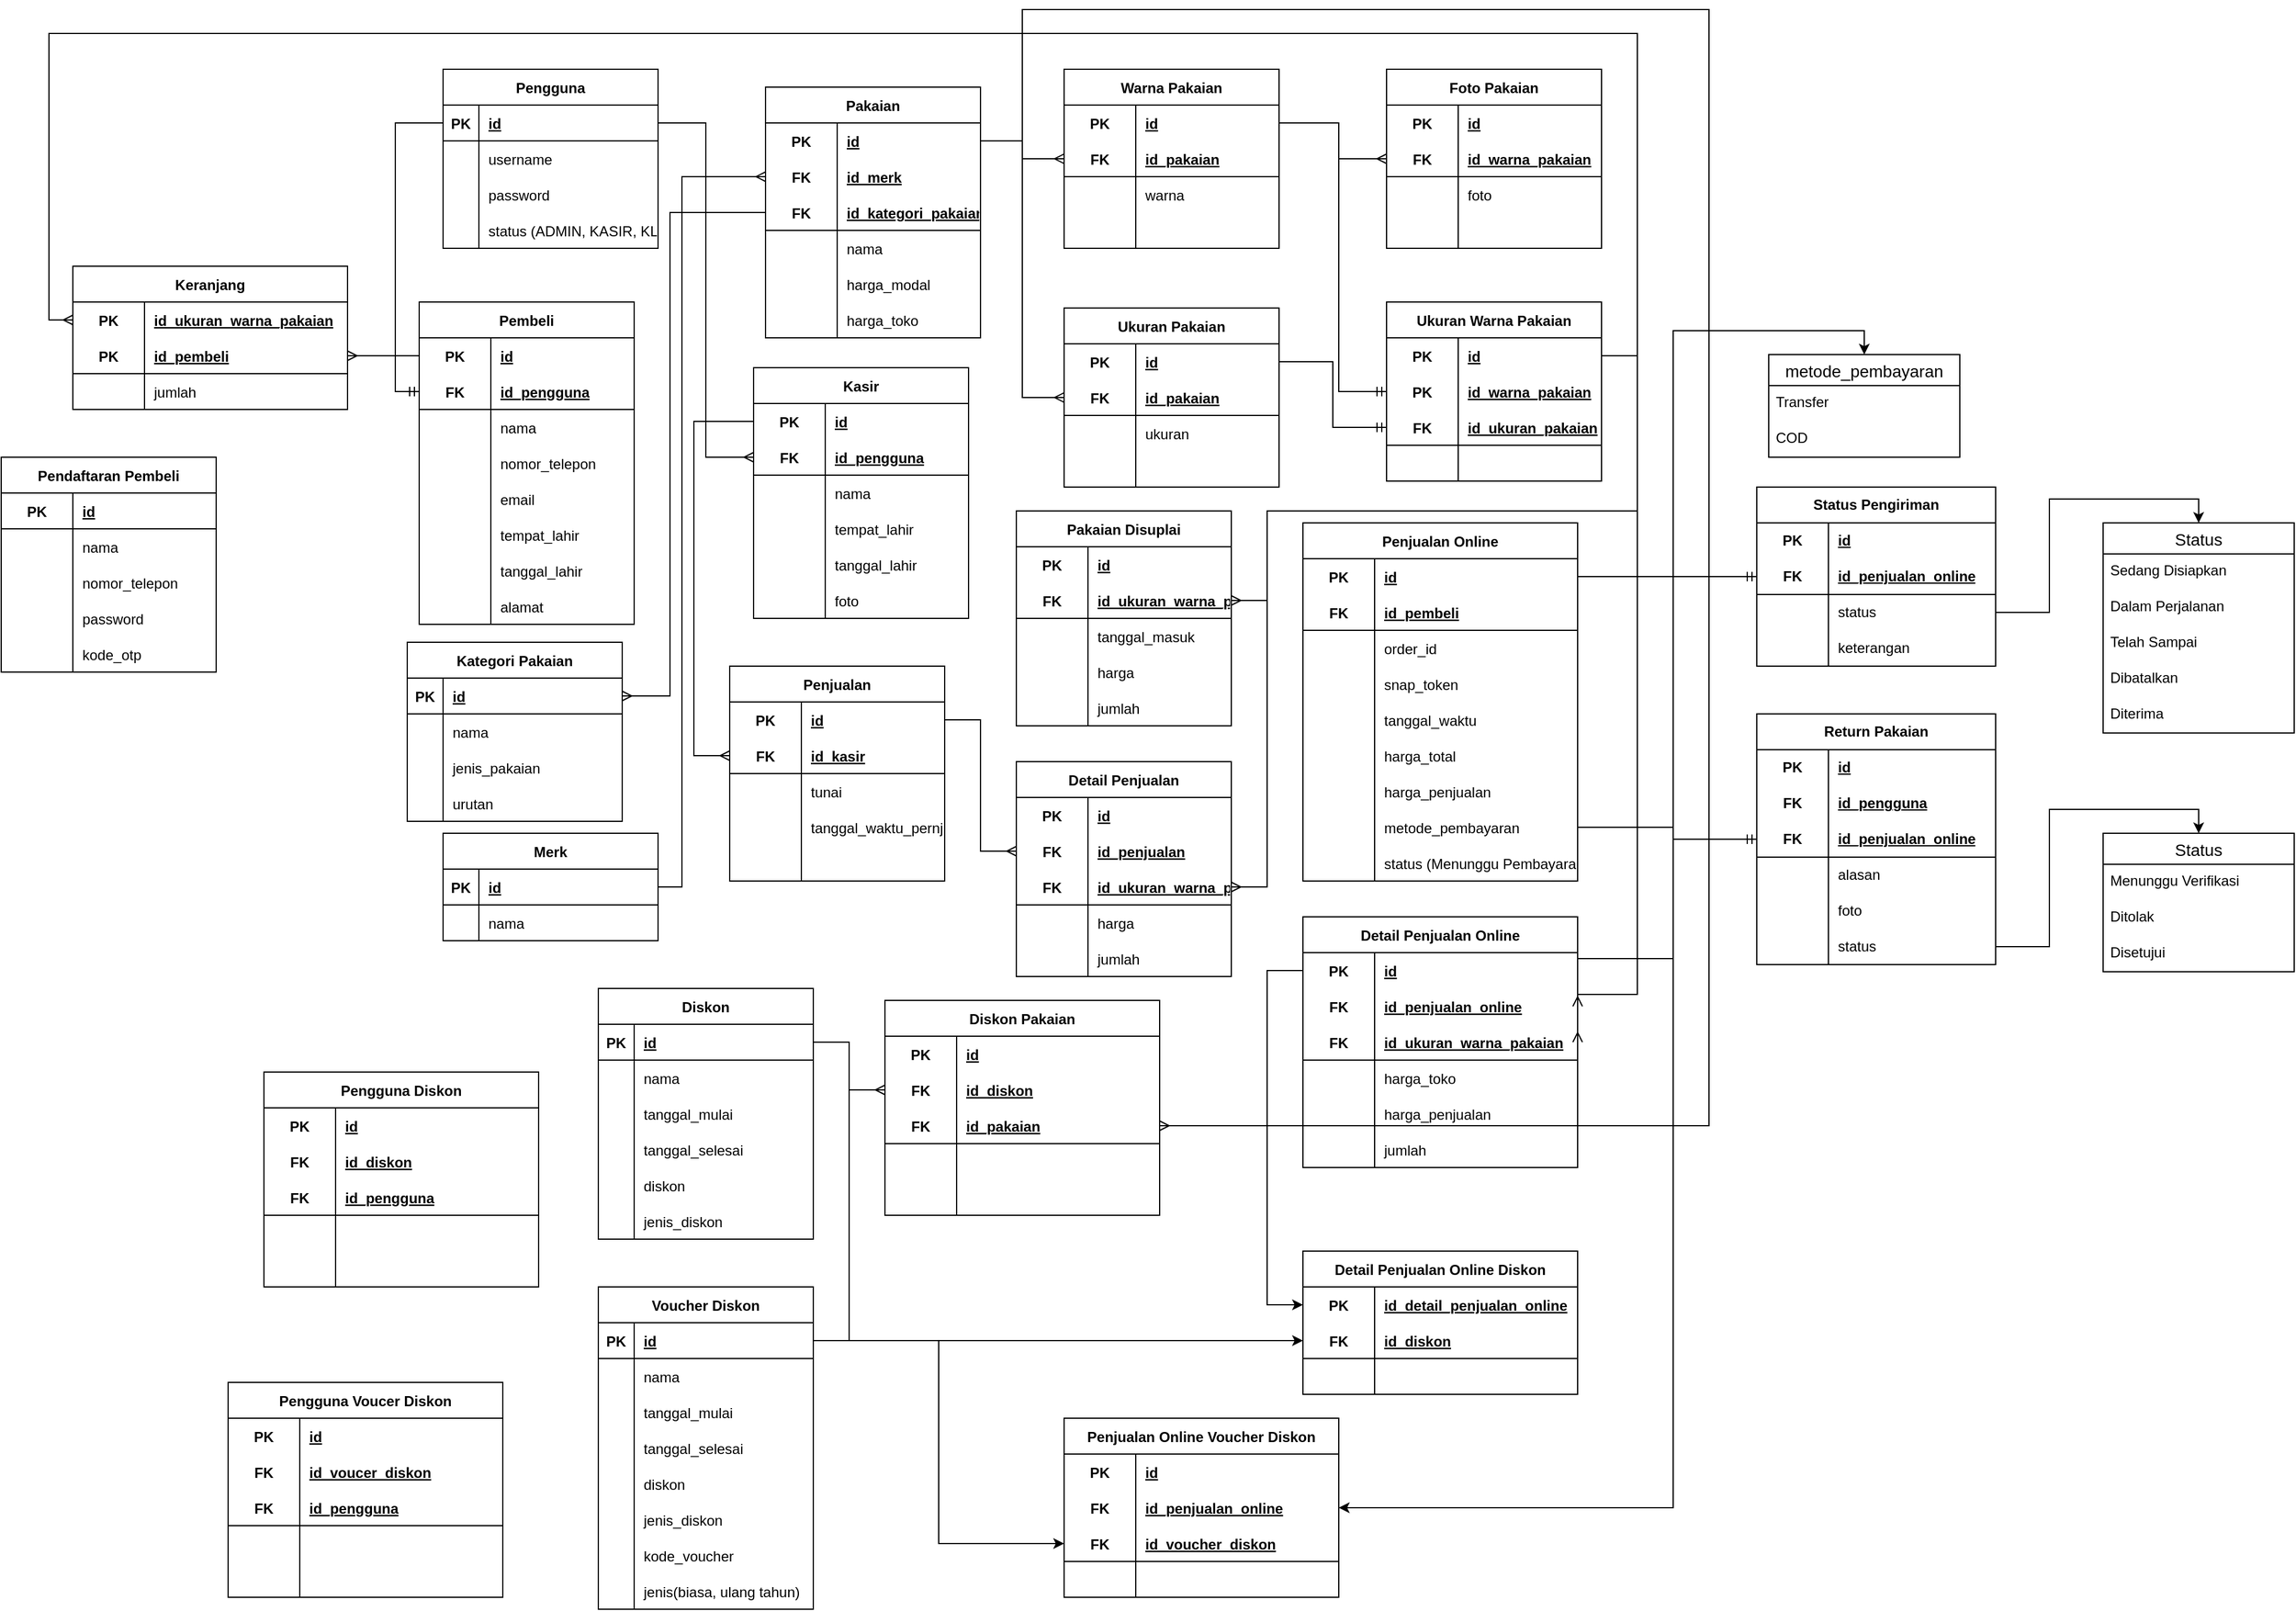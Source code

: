<mxfile version="22.0.3" type="device" pages="2">
  <diagram id="bjyDgdS6y3IjDn8XdLk5" name="Kasir and Online Store">
    <mxGraphModel dx="1909" dy="1781" grid="1" gridSize="10" guides="1" tooltips="1" connect="1" arrows="1" fold="1" page="1" pageScale="1" pageWidth="850" pageHeight="1100" math="0" shadow="0">
      <root>
        <mxCell id="0" />
        <mxCell id="1" parent="0" />
        <mxCell id="Vew3kgOh1U8d-4hfsMkE-1" value="Pengguna" style="shape=table;startSize=30;container=1;collapsible=1;childLayout=tableLayout;fixedRows=1;rowLines=0;fontStyle=1;align=center;resizeLast=1;" parent="1" vertex="1">
          <mxGeometry x="50" y="50" width="180" height="150" as="geometry" />
        </mxCell>
        <mxCell id="Vew3kgOh1U8d-4hfsMkE-2" value="" style="shape=tableRow;horizontal=0;startSize=0;swimlaneHead=0;swimlaneBody=0;fillColor=none;collapsible=0;dropTarget=0;points=[[0,0.5],[1,0.5]];portConstraint=eastwest;top=0;left=0;right=0;bottom=1;" parent="Vew3kgOh1U8d-4hfsMkE-1" vertex="1">
          <mxGeometry y="30" width="180" height="30" as="geometry" />
        </mxCell>
        <mxCell id="Vew3kgOh1U8d-4hfsMkE-3" value="PK" style="shape=partialRectangle;connectable=0;fillColor=none;top=0;left=0;bottom=0;right=0;fontStyle=1;overflow=hidden;" parent="Vew3kgOh1U8d-4hfsMkE-2" vertex="1">
          <mxGeometry width="30" height="30" as="geometry">
            <mxRectangle width="30" height="30" as="alternateBounds" />
          </mxGeometry>
        </mxCell>
        <mxCell id="Vew3kgOh1U8d-4hfsMkE-4" value="id" style="shape=partialRectangle;connectable=0;fillColor=none;top=0;left=0;bottom=0;right=0;align=left;spacingLeft=6;fontStyle=5;overflow=hidden;" parent="Vew3kgOh1U8d-4hfsMkE-2" vertex="1">
          <mxGeometry x="30" width="150" height="30" as="geometry">
            <mxRectangle width="150" height="30" as="alternateBounds" />
          </mxGeometry>
        </mxCell>
        <mxCell id="Vew3kgOh1U8d-4hfsMkE-5" value="" style="shape=tableRow;horizontal=0;startSize=0;swimlaneHead=0;swimlaneBody=0;fillColor=none;collapsible=0;dropTarget=0;points=[[0,0.5],[1,0.5]];portConstraint=eastwest;top=0;left=0;right=0;bottom=0;" parent="Vew3kgOh1U8d-4hfsMkE-1" vertex="1">
          <mxGeometry y="60" width="180" height="30" as="geometry" />
        </mxCell>
        <mxCell id="Vew3kgOh1U8d-4hfsMkE-6" value="" style="shape=partialRectangle;connectable=0;fillColor=none;top=0;left=0;bottom=0;right=0;editable=1;overflow=hidden;" parent="Vew3kgOh1U8d-4hfsMkE-5" vertex="1">
          <mxGeometry width="30" height="30" as="geometry">
            <mxRectangle width="30" height="30" as="alternateBounds" />
          </mxGeometry>
        </mxCell>
        <mxCell id="Vew3kgOh1U8d-4hfsMkE-7" value="username" style="shape=partialRectangle;connectable=0;fillColor=none;top=0;left=0;bottom=0;right=0;align=left;spacingLeft=6;overflow=hidden;" parent="Vew3kgOh1U8d-4hfsMkE-5" vertex="1">
          <mxGeometry x="30" width="150" height="30" as="geometry">
            <mxRectangle width="150" height="30" as="alternateBounds" />
          </mxGeometry>
        </mxCell>
        <mxCell id="Vew3kgOh1U8d-4hfsMkE-8" value="" style="shape=tableRow;horizontal=0;startSize=0;swimlaneHead=0;swimlaneBody=0;fillColor=none;collapsible=0;dropTarget=0;points=[[0,0.5],[1,0.5]];portConstraint=eastwest;top=0;left=0;right=0;bottom=0;" parent="Vew3kgOh1U8d-4hfsMkE-1" vertex="1">
          <mxGeometry y="90" width="180" height="30" as="geometry" />
        </mxCell>
        <mxCell id="Vew3kgOh1U8d-4hfsMkE-9" value="" style="shape=partialRectangle;connectable=0;fillColor=none;top=0;left=0;bottom=0;right=0;editable=1;overflow=hidden;" parent="Vew3kgOh1U8d-4hfsMkE-8" vertex="1">
          <mxGeometry width="30" height="30" as="geometry">
            <mxRectangle width="30" height="30" as="alternateBounds" />
          </mxGeometry>
        </mxCell>
        <mxCell id="Vew3kgOh1U8d-4hfsMkE-10" value="password" style="shape=partialRectangle;connectable=0;fillColor=none;top=0;left=0;bottom=0;right=0;align=left;spacingLeft=6;overflow=hidden;" parent="Vew3kgOh1U8d-4hfsMkE-8" vertex="1">
          <mxGeometry x="30" width="150" height="30" as="geometry">
            <mxRectangle width="150" height="30" as="alternateBounds" />
          </mxGeometry>
        </mxCell>
        <mxCell id="Vew3kgOh1U8d-4hfsMkE-11" value="" style="shape=tableRow;horizontal=0;startSize=0;swimlaneHead=0;swimlaneBody=0;fillColor=none;collapsible=0;dropTarget=0;points=[[0,0.5],[1,0.5]];portConstraint=eastwest;top=0;left=0;right=0;bottom=0;" parent="Vew3kgOh1U8d-4hfsMkE-1" vertex="1">
          <mxGeometry y="120" width="180" height="30" as="geometry" />
        </mxCell>
        <mxCell id="Vew3kgOh1U8d-4hfsMkE-12" value="" style="shape=partialRectangle;connectable=0;fillColor=none;top=0;left=0;bottom=0;right=0;editable=1;overflow=hidden;" parent="Vew3kgOh1U8d-4hfsMkE-11" vertex="1">
          <mxGeometry width="30" height="30" as="geometry">
            <mxRectangle width="30" height="30" as="alternateBounds" />
          </mxGeometry>
        </mxCell>
        <mxCell id="Vew3kgOh1U8d-4hfsMkE-13" value="status (ADMIN, KASIR, KLIEN, PENGGUNA)" style="shape=partialRectangle;connectable=0;fillColor=none;top=0;left=0;bottom=0;right=0;align=left;spacingLeft=6;overflow=hidden;" parent="Vew3kgOh1U8d-4hfsMkE-11" vertex="1">
          <mxGeometry x="30" width="150" height="30" as="geometry">
            <mxRectangle width="150" height="30" as="alternateBounds" />
          </mxGeometry>
        </mxCell>
        <mxCell id="Vew3kgOh1U8d-4hfsMkE-14" value="Kasir" style="shape=table;startSize=30;container=1;collapsible=1;childLayout=tableLayout;fixedRows=1;rowLines=0;fontStyle=1;align=center;resizeLast=1;" parent="1" vertex="1">
          <mxGeometry x="310" y="300" width="180" height="210" as="geometry" />
        </mxCell>
        <mxCell id="Vew3kgOh1U8d-4hfsMkE-15" value="" style="shape=tableRow;horizontal=0;startSize=0;swimlaneHead=0;swimlaneBody=0;fillColor=none;collapsible=0;dropTarget=0;points=[[0,0.5],[1,0.5]];portConstraint=eastwest;top=0;left=0;right=0;bottom=0;" parent="Vew3kgOh1U8d-4hfsMkE-14" vertex="1">
          <mxGeometry y="30" width="180" height="30" as="geometry" />
        </mxCell>
        <mxCell id="Vew3kgOh1U8d-4hfsMkE-16" value="PK" style="shape=partialRectangle;connectable=0;fillColor=none;top=0;left=0;bottom=0;right=0;fontStyle=1;overflow=hidden;" parent="Vew3kgOh1U8d-4hfsMkE-15" vertex="1">
          <mxGeometry width="60" height="30" as="geometry">
            <mxRectangle width="60" height="30" as="alternateBounds" />
          </mxGeometry>
        </mxCell>
        <mxCell id="Vew3kgOh1U8d-4hfsMkE-17" value="id" style="shape=partialRectangle;connectable=0;fillColor=none;top=0;left=0;bottom=0;right=0;align=left;spacingLeft=6;fontStyle=5;overflow=hidden;" parent="Vew3kgOh1U8d-4hfsMkE-15" vertex="1">
          <mxGeometry x="60" width="120" height="30" as="geometry">
            <mxRectangle width="120" height="30" as="alternateBounds" />
          </mxGeometry>
        </mxCell>
        <mxCell id="Vew3kgOh1U8d-4hfsMkE-18" value="" style="shape=tableRow;horizontal=0;startSize=0;swimlaneHead=0;swimlaneBody=0;fillColor=none;collapsible=0;dropTarget=0;points=[[0,0.5],[1,0.5]];portConstraint=eastwest;top=0;left=0;right=0;bottom=1;" parent="Vew3kgOh1U8d-4hfsMkE-14" vertex="1">
          <mxGeometry y="60" width="180" height="30" as="geometry" />
        </mxCell>
        <mxCell id="Vew3kgOh1U8d-4hfsMkE-19" value="FK" style="shape=partialRectangle;connectable=0;fillColor=none;top=0;left=0;bottom=0;right=0;fontStyle=1;overflow=hidden;" parent="Vew3kgOh1U8d-4hfsMkE-18" vertex="1">
          <mxGeometry width="60" height="30" as="geometry">
            <mxRectangle width="60" height="30" as="alternateBounds" />
          </mxGeometry>
        </mxCell>
        <mxCell id="Vew3kgOh1U8d-4hfsMkE-20" value="id_pengguna" style="shape=partialRectangle;connectable=0;fillColor=none;top=0;left=0;bottom=0;right=0;align=left;spacingLeft=6;fontStyle=5;overflow=hidden;" parent="Vew3kgOh1U8d-4hfsMkE-18" vertex="1">
          <mxGeometry x="60" width="120" height="30" as="geometry">
            <mxRectangle width="120" height="30" as="alternateBounds" />
          </mxGeometry>
        </mxCell>
        <mxCell id="Vew3kgOh1U8d-4hfsMkE-21" value="" style="shape=tableRow;horizontal=0;startSize=0;swimlaneHead=0;swimlaneBody=0;fillColor=none;collapsible=0;dropTarget=0;points=[[0,0.5],[1,0.5]];portConstraint=eastwest;top=0;left=0;right=0;bottom=0;" parent="Vew3kgOh1U8d-4hfsMkE-14" vertex="1">
          <mxGeometry y="90" width="180" height="30" as="geometry" />
        </mxCell>
        <mxCell id="Vew3kgOh1U8d-4hfsMkE-22" value="" style="shape=partialRectangle;connectable=0;fillColor=none;top=0;left=0;bottom=0;right=0;editable=1;overflow=hidden;" parent="Vew3kgOh1U8d-4hfsMkE-21" vertex="1">
          <mxGeometry width="60" height="30" as="geometry">
            <mxRectangle width="60" height="30" as="alternateBounds" />
          </mxGeometry>
        </mxCell>
        <mxCell id="Vew3kgOh1U8d-4hfsMkE-23" value="nama" style="shape=partialRectangle;connectable=0;fillColor=none;top=0;left=0;bottom=0;right=0;align=left;spacingLeft=6;overflow=hidden;" parent="Vew3kgOh1U8d-4hfsMkE-21" vertex="1">
          <mxGeometry x="60" width="120" height="30" as="geometry">
            <mxRectangle width="120" height="30" as="alternateBounds" />
          </mxGeometry>
        </mxCell>
        <mxCell id="Vew3kgOh1U8d-4hfsMkE-24" value="" style="shape=tableRow;horizontal=0;startSize=0;swimlaneHead=0;swimlaneBody=0;fillColor=none;collapsible=0;dropTarget=0;points=[[0,0.5],[1,0.5]];portConstraint=eastwest;top=0;left=0;right=0;bottom=0;" parent="Vew3kgOh1U8d-4hfsMkE-14" vertex="1">
          <mxGeometry y="120" width="180" height="30" as="geometry" />
        </mxCell>
        <mxCell id="Vew3kgOh1U8d-4hfsMkE-25" value="" style="shape=partialRectangle;connectable=0;fillColor=none;top=0;left=0;bottom=0;right=0;editable=1;overflow=hidden;" parent="Vew3kgOh1U8d-4hfsMkE-24" vertex="1">
          <mxGeometry width="60" height="30" as="geometry">
            <mxRectangle width="60" height="30" as="alternateBounds" />
          </mxGeometry>
        </mxCell>
        <mxCell id="Vew3kgOh1U8d-4hfsMkE-26" value="tempat_lahir" style="shape=partialRectangle;connectable=0;fillColor=none;top=0;left=0;bottom=0;right=0;align=left;spacingLeft=6;overflow=hidden;" parent="Vew3kgOh1U8d-4hfsMkE-24" vertex="1">
          <mxGeometry x="60" width="120" height="30" as="geometry">
            <mxRectangle width="120" height="30" as="alternateBounds" />
          </mxGeometry>
        </mxCell>
        <mxCell id="Vew3kgOh1U8d-4hfsMkE-27" value="" style="shape=tableRow;horizontal=0;startSize=0;swimlaneHead=0;swimlaneBody=0;fillColor=none;collapsible=0;dropTarget=0;points=[[0,0.5],[1,0.5]];portConstraint=eastwest;top=0;left=0;right=0;bottom=0;" parent="Vew3kgOh1U8d-4hfsMkE-14" vertex="1">
          <mxGeometry y="150" width="180" height="30" as="geometry" />
        </mxCell>
        <mxCell id="Vew3kgOh1U8d-4hfsMkE-28" value="" style="shape=partialRectangle;connectable=0;fillColor=none;top=0;left=0;bottom=0;right=0;editable=1;overflow=hidden;" parent="Vew3kgOh1U8d-4hfsMkE-27" vertex="1">
          <mxGeometry width="60" height="30" as="geometry">
            <mxRectangle width="60" height="30" as="alternateBounds" />
          </mxGeometry>
        </mxCell>
        <mxCell id="Vew3kgOh1U8d-4hfsMkE-29" value="tanggal_lahir" style="shape=partialRectangle;connectable=0;fillColor=none;top=0;left=0;bottom=0;right=0;align=left;spacingLeft=6;overflow=hidden;" parent="Vew3kgOh1U8d-4hfsMkE-27" vertex="1">
          <mxGeometry x="60" width="120" height="30" as="geometry">
            <mxRectangle width="120" height="30" as="alternateBounds" />
          </mxGeometry>
        </mxCell>
        <mxCell id="Vew3kgOh1U8d-4hfsMkE-30" value="" style="shape=tableRow;horizontal=0;startSize=0;swimlaneHead=0;swimlaneBody=0;fillColor=none;collapsible=0;dropTarget=0;points=[[0,0.5],[1,0.5]];portConstraint=eastwest;top=0;left=0;right=0;bottom=0;" parent="Vew3kgOh1U8d-4hfsMkE-14" vertex="1">
          <mxGeometry y="180" width="180" height="30" as="geometry" />
        </mxCell>
        <mxCell id="Vew3kgOh1U8d-4hfsMkE-31" value="" style="shape=partialRectangle;connectable=0;fillColor=none;top=0;left=0;bottom=0;right=0;editable=1;overflow=hidden;" parent="Vew3kgOh1U8d-4hfsMkE-30" vertex="1">
          <mxGeometry width="60" height="30" as="geometry">
            <mxRectangle width="60" height="30" as="alternateBounds" />
          </mxGeometry>
        </mxCell>
        <mxCell id="Vew3kgOh1U8d-4hfsMkE-32" value="foto" style="shape=partialRectangle;connectable=0;fillColor=none;top=0;left=0;bottom=0;right=0;align=left;spacingLeft=6;overflow=hidden;" parent="Vew3kgOh1U8d-4hfsMkE-30" vertex="1">
          <mxGeometry x="60" width="120" height="30" as="geometry">
            <mxRectangle width="120" height="30" as="alternateBounds" />
          </mxGeometry>
        </mxCell>
        <mxCell id="Vew3kgOh1U8d-4hfsMkE-41" style="edgeStyle=orthogonalEdgeStyle;rounded=0;orthogonalLoop=1;jettySize=auto;html=1;entryX=0;entryY=0.5;entryDx=0;entryDy=0;endArrow=ERmany;endFill=0;" parent="1" source="Vew3kgOh1U8d-4hfsMkE-42" target="Vew3kgOh1U8d-4hfsMkE-75" edge="1">
          <mxGeometry relative="1" as="geometry">
            <Array as="points">
              <mxPoint x="250" y="735" />
              <mxPoint x="250" y="140" />
            </Array>
          </mxGeometry>
        </mxCell>
        <mxCell id="Vew3kgOh1U8d-4hfsMkE-42" value="Merk" style="shape=table;startSize=30;container=1;collapsible=1;childLayout=tableLayout;fixedRows=1;rowLines=0;fontStyle=1;align=center;resizeLast=1;" parent="1" vertex="1">
          <mxGeometry x="50" y="690" width="180" height="90" as="geometry" />
        </mxCell>
        <mxCell id="Vew3kgOh1U8d-4hfsMkE-43" value="" style="shape=tableRow;horizontal=0;startSize=0;swimlaneHead=0;swimlaneBody=0;fillColor=none;collapsible=0;dropTarget=0;points=[[0,0.5],[1,0.5]];portConstraint=eastwest;top=0;left=0;right=0;bottom=1;" parent="Vew3kgOh1U8d-4hfsMkE-42" vertex="1">
          <mxGeometry y="30" width="180" height="30" as="geometry" />
        </mxCell>
        <mxCell id="Vew3kgOh1U8d-4hfsMkE-44" value="PK" style="shape=partialRectangle;connectable=0;fillColor=none;top=0;left=0;bottom=0;right=0;fontStyle=1;overflow=hidden;" parent="Vew3kgOh1U8d-4hfsMkE-43" vertex="1">
          <mxGeometry width="30" height="30" as="geometry">
            <mxRectangle width="30" height="30" as="alternateBounds" />
          </mxGeometry>
        </mxCell>
        <mxCell id="Vew3kgOh1U8d-4hfsMkE-45" value="id" style="shape=partialRectangle;connectable=0;fillColor=none;top=0;left=0;bottom=0;right=0;align=left;spacingLeft=6;fontStyle=5;overflow=hidden;" parent="Vew3kgOh1U8d-4hfsMkE-43" vertex="1">
          <mxGeometry x="30" width="150" height="30" as="geometry">
            <mxRectangle width="150" height="30" as="alternateBounds" />
          </mxGeometry>
        </mxCell>
        <mxCell id="Vew3kgOh1U8d-4hfsMkE-46" value="" style="shape=tableRow;horizontal=0;startSize=0;swimlaneHead=0;swimlaneBody=0;fillColor=none;collapsible=0;dropTarget=0;points=[[0,0.5],[1,0.5]];portConstraint=eastwest;top=0;left=0;right=0;bottom=0;" parent="Vew3kgOh1U8d-4hfsMkE-42" vertex="1">
          <mxGeometry y="60" width="180" height="30" as="geometry" />
        </mxCell>
        <mxCell id="Vew3kgOh1U8d-4hfsMkE-47" value="" style="shape=partialRectangle;connectable=0;fillColor=none;top=0;left=0;bottom=0;right=0;editable=1;overflow=hidden;" parent="Vew3kgOh1U8d-4hfsMkE-46" vertex="1">
          <mxGeometry width="30" height="30" as="geometry">
            <mxRectangle width="30" height="30" as="alternateBounds" />
          </mxGeometry>
        </mxCell>
        <mxCell id="Vew3kgOh1U8d-4hfsMkE-48" value="nama" style="shape=partialRectangle;connectable=0;fillColor=none;top=0;left=0;bottom=0;right=0;align=left;spacingLeft=6;overflow=hidden;" parent="Vew3kgOh1U8d-4hfsMkE-46" vertex="1">
          <mxGeometry x="30" width="150" height="30" as="geometry">
            <mxRectangle width="150" height="30" as="alternateBounds" />
          </mxGeometry>
        </mxCell>
        <mxCell id="Vew3kgOh1U8d-4hfsMkE-51" value="Kategori Pakaian" style="shape=table;startSize=30;container=1;collapsible=1;childLayout=tableLayout;fixedRows=1;rowLines=0;fontStyle=1;align=center;resizeLast=1;" parent="1" vertex="1">
          <mxGeometry x="20" y="530" width="180" height="150" as="geometry" />
        </mxCell>
        <mxCell id="Vew3kgOh1U8d-4hfsMkE-52" value="" style="shape=tableRow;horizontal=0;startSize=0;swimlaneHead=0;swimlaneBody=0;fillColor=none;collapsible=0;dropTarget=0;points=[[0,0.5],[1,0.5]];portConstraint=eastwest;top=0;left=0;right=0;bottom=1;" parent="Vew3kgOh1U8d-4hfsMkE-51" vertex="1">
          <mxGeometry y="30" width="180" height="30" as="geometry" />
        </mxCell>
        <mxCell id="Vew3kgOh1U8d-4hfsMkE-53" value="PK" style="shape=partialRectangle;connectable=0;fillColor=none;top=0;left=0;bottom=0;right=0;fontStyle=1;overflow=hidden;" parent="Vew3kgOh1U8d-4hfsMkE-52" vertex="1">
          <mxGeometry width="30" height="30" as="geometry">
            <mxRectangle width="30" height="30" as="alternateBounds" />
          </mxGeometry>
        </mxCell>
        <mxCell id="Vew3kgOh1U8d-4hfsMkE-54" value="id" style="shape=partialRectangle;connectable=0;fillColor=none;top=0;left=0;bottom=0;right=0;align=left;spacingLeft=6;fontStyle=5;overflow=hidden;" parent="Vew3kgOh1U8d-4hfsMkE-52" vertex="1">
          <mxGeometry x="30" width="150" height="30" as="geometry">
            <mxRectangle width="150" height="30" as="alternateBounds" />
          </mxGeometry>
        </mxCell>
        <mxCell id="Vew3kgOh1U8d-4hfsMkE-55" value="" style="shape=tableRow;horizontal=0;startSize=0;swimlaneHead=0;swimlaneBody=0;fillColor=none;collapsible=0;dropTarget=0;points=[[0,0.5],[1,0.5]];portConstraint=eastwest;top=0;left=0;right=0;bottom=0;" parent="Vew3kgOh1U8d-4hfsMkE-51" vertex="1">
          <mxGeometry y="60" width="180" height="30" as="geometry" />
        </mxCell>
        <mxCell id="Vew3kgOh1U8d-4hfsMkE-56" value="" style="shape=partialRectangle;connectable=0;fillColor=none;top=0;left=0;bottom=0;right=0;editable=1;overflow=hidden;" parent="Vew3kgOh1U8d-4hfsMkE-55" vertex="1">
          <mxGeometry width="30" height="30" as="geometry">
            <mxRectangle width="30" height="30" as="alternateBounds" />
          </mxGeometry>
        </mxCell>
        <mxCell id="Vew3kgOh1U8d-4hfsMkE-57" value="nama" style="shape=partialRectangle;connectable=0;fillColor=none;top=0;left=0;bottom=0;right=0;align=left;spacingLeft=6;overflow=hidden;" parent="Vew3kgOh1U8d-4hfsMkE-55" vertex="1">
          <mxGeometry x="30" width="150" height="30" as="geometry">
            <mxRectangle width="150" height="30" as="alternateBounds" />
          </mxGeometry>
        </mxCell>
        <mxCell id="mj0qowWMaledBnYnxcZw-1" value="" style="shape=tableRow;horizontal=0;startSize=0;swimlaneHead=0;swimlaneBody=0;fillColor=none;collapsible=0;dropTarget=0;points=[[0,0.5],[1,0.5]];portConstraint=eastwest;top=0;left=0;right=0;bottom=0;" parent="Vew3kgOh1U8d-4hfsMkE-51" vertex="1">
          <mxGeometry y="90" width="180" height="30" as="geometry" />
        </mxCell>
        <mxCell id="mj0qowWMaledBnYnxcZw-2" value="" style="shape=partialRectangle;connectable=0;fillColor=none;top=0;left=0;bottom=0;right=0;editable=1;overflow=hidden;" parent="mj0qowWMaledBnYnxcZw-1" vertex="1">
          <mxGeometry width="30" height="30" as="geometry">
            <mxRectangle width="30" height="30" as="alternateBounds" />
          </mxGeometry>
        </mxCell>
        <mxCell id="mj0qowWMaledBnYnxcZw-3" value="jenis_pakaian" style="shape=partialRectangle;connectable=0;fillColor=none;top=0;left=0;bottom=0;right=0;align=left;spacingLeft=6;overflow=hidden;" parent="mj0qowWMaledBnYnxcZw-1" vertex="1">
          <mxGeometry x="30" width="150" height="30" as="geometry">
            <mxRectangle width="150" height="30" as="alternateBounds" />
          </mxGeometry>
        </mxCell>
        <mxCell id="De6OIWMCIzGntj4tSRnL-1" value="" style="shape=tableRow;horizontal=0;startSize=0;swimlaneHead=0;swimlaneBody=0;fillColor=none;collapsible=0;dropTarget=0;points=[[0,0.5],[1,0.5]];portConstraint=eastwest;top=0;left=0;right=0;bottom=0;" parent="Vew3kgOh1U8d-4hfsMkE-51" vertex="1">
          <mxGeometry y="120" width="180" height="30" as="geometry" />
        </mxCell>
        <mxCell id="De6OIWMCIzGntj4tSRnL-2" value="" style="shape=partialRectangle;connectable=0;fillColor=none;top=0;left=0;bottom=0;right=0;editable=1;overflow=hidden;" parent="De6OIWMCIzGntj4tSRnL-1" vertex="1">
          <mxGeometry width="30" height="30" as="geometry">
            <mxRectangle width="30" height="30" as="alternateBounds" />
          </mxGeometry>
        </mxCell>
        <mxCell id="De6OIWMCIzGntj4tSRnL-3" value="urutan" style="shape=partialRectangle;connectable=0;fillColor=none;top=0;left=0;bottom=0;right=0;align=left;spacingLeft=6;overflow=hidden;" parent="De6OIWMCIzGntj4tSRnL-1" vertex="1">
          <mxGeometry x="30" width="150" height="30" as="geometry">
            <mxRectangle width="150" height="30" as="alternateBounds" />
          </mxGeometry>
        </mxCell>
        <mxCell id="Vew3kgOh1U8d-4hfsMkE-71" value="Pakaian" style="shape=table;startSize=30;container=1;collapsible=1;childLayout=tableLayout;fixedRows=1;rowLines=0;fontStyle=1;align=center;resizeLast=1;" parent="1" vertex="1">
          <mxGeometry x="320" y="65" width="180" height="210" as="geometry" />
        </mxCell>
        <mxCell id="Vew3kgOh1U8d-4hfsMkE-72" value="" style="shape=tableRow;horizontal=0;startSize=0;swimlaneHead=0;swimlaneBody=0;fillColor=none;collapsible=0;dropTarget=0;points=[[0,0.5],[1,0.5]];portConstraint=eastwest;top=0;left=0;right=0;bottom=0;" parent="Vew3kgOh1U8d-4hfsMkE-71" vertex="1">
          <mxGeometry y="30" width="180" height="30" as="geometry" />
        </mxCell>
        <mxCell id="Vew3kgOh1U8d-4hfsMkE-73" value="PK" style="shape=partialRectangle;connectable=0;fillColor=none;top=0;left=0;bottom=0;right=0;fontStyle=1;overflow=hidden;" parent="Vew3kgOh1U8d-4hfsMkE-72" vertex="1">
          <mxGeometry width="60" height="30" as="geometry">
            <mxRectangle width="60" height="30" as="alternateBounds" />
          </mxGeometry>
        </mxCell>
        <mxCell id="Vew3kgOh1U8d-4hfsMkE-74" value="id" style="shape=partialRectangle;connectable=0;fillColor=none;top=0;left=0;bottom=0;right=0;align=left;spacingLeft=6;fontStyle=5;overflow=hidden;" parent="Vew3kgOh1U8d-4hfsMkE-72" vertex="1">
          <mxGeometry x="60" width="120" height="30" as="geometry">
            <mxRectangle width="120" height="30" as="alternateBounds" />
          </mxGeometry>
        </mxCell>
        <mxCell id="Vew3kgOh1U8d-4hfsMkE-75" value="" style="shape=tableRow;horizontal=0;startSize=0;swimlaneHead=0;swimlaneBody=0;fillColor=none;collapsible=0;dropTarget=0;points=[[0,0.5],[1,0.5]];portConstraint=eastwest;top=0;left=0;right=0;bottom=0;" parent="Vew3kgOh1U8d-4hfsMkE-71" vertex="1">
          <mxGeometry y="60" width="180" height="30" as="geometry" />
        </mxCell>
        <mxCell id="Vew3kgOh1U8d-4hfsMkE-76" value="FK" style="shape=partialRectangle;connectable=0;fillColor=none;top=0;left=0;bottom=0;right=0;fontStyle=1;overflow=hidden;" parent="Vew3kgOh1U8d-4hfsMkE-75" vertex="1">
          <mxGeometry width="60" height="30" as="geometry">
            <mxRectangle width="60" height="30" as="alternateBounds" />
          </mxGeometry>
        </mxCell>
        <mxCell id="Vew3kgOh1U8d-4hfsMkE-77" value="id_merk" style="shape=partialRectangle;connectable=0;fillColor=none;top=0;left=0;bottom=0;right=0;align=left;spacingLeft=6;fontStyle=5;overflow=hidden;" parent="Vew3kgOh1U8d-4hfsMkE-75" vertex="1">
          <mxGeometry x="60" width="120" height="30" as="geometry">
            <mxRectangle width="120" height="30" as="alternateBounds" />
          </mxGeometry>
        </mxCell>
        <mxCell id="Vew3kgOh1U8d-4hfsMkE-78" value="" style="shape=tableRow;horizontal=0;startSize=0;swimlaneHead=0;swimlaneBody=0;fillColor=none;collapsible=0;dropTarget=0;points=[[0,0.5],[1,0.5]];portConstraint=eastwest;top=0;left=0;right=0;bottom=1;" parent="Vew3kgOh1U8d-4hfsMkE-71" vertex="1">
          <mxGeometry y="90" width="180" height="30" as="geometry" />
        </mxCell>
        <mxCell id="Vew3kgOh1U8d-4hfsMkE-79" value="FK" style="shape=partialRectangle;connectable=0;fillColor=none;top=0;left=0;bottom=0;right=0;fontStyle=1;overflow=hidden;" parent="Vew3kgOh1U8d-4hfsMkE-78" vertex="1">
          <mxGeometry width="60" height="30" as="geometry">
            <mxRectangle width="60" height="30" as="alternateBounds" />
          </mxGeometry>
        </mxCell>
        <mxCell id="Vew3kgOh1U8d-4hfsMkE-80" value="id_kategori_pakaian" style="shape=partialRectangle;connectable=0;fillColor=none;top=0;left=0;bottom=0;right=0;align=left;spacingLeft=6;fontStyle=5;overflow=hidden;" parent="Vew3kgOh1U8d-4hfsMkE-78" vertex="1">
          <mxGeometry x="60" width="120" height="30" as="geometry">
            <mxRectangle width="120" height="30" as="alternateBounds" />
          </mxGeometry>
        </mxCell>
        <mxCell id="Vew3kgOh1U8d-4hfsMkE-81" value="" style="shape=tableRow;horizontal=0;startSize=0;swimlaneHead=0;swimlaneBody=0;fillColor=none;collapsible=0;dropTarget=0;points=[[0,0.5],[1,0.5]];portConstraint=eastwest;top=0;left=0;right=0;bottom=0;" parent="Vew3kgOh1U8d-4hfsMkE-71" vertex="1">
          <mxGeometry y="120" width="180" height="30" as="geometry" />
        </mxCell>
        <mxCell id="Vew3kgOh1U8d-4hfsMkE-82" value="" style="shape=partialRectangle;connectable=0;fillColor=none;top=0;left=0;bottom=0;right=0;editable=1;overflow=hidden;" parent="Vew3kgOh1U8d-4hfsMkE-81" vertex="1">
          <mxGeometry width="60" height="30" as="geometry">
            <mxRectangle width="60" height="30" as="alternateBounds" />
          </mxGeometry>
        </mxCell>
        <mxCell id="Vew3kgOh1U8d-4hfsMkE-83" value="nama" style="shape=partialRectangle;connectable=0;fillColor=none;top=0;left=0;bottom=0;right=0;align=left;spacingLeft=6;overflow=hidden;" parent="Vew3kgOh1U8d-4hfsMkE-81" vertex="1">
          <mxGeometry x="60" width="120" height="30" as="geometry">
            <mxRectangle width="120" height="30" as="alternateBounds" />
          </mxGeometry>
        </mxCell>
        <mxCell id="Vew3kgOh1U8d-4hfsMkE-84" value="" style="shape=tableRow;horizontal=0;startSize=0;swimlaneHead=0;swimlaneBody=0;fillColor=none;collapsible=0;dropTarget=0;points=[[0,0.5],[1,0.5]];portConstraint=eastwest;top=0;left=0;right=0;bottom=0;" parent="Vew3kgOh1U8d-4hfsMkE-71" vertex="1">
          <mxGeometry y="150" width="180" height="30" as="geometry" />
        </mxCell>
        <mxCell id="Vew3kgOh1U8d-4hfsMkE-85" value="" style="shape=partialRectangle;connectable=0;fillColor=none;top=0;left=0;bottom=0;right=0;editable=1;overflow=hidden;" parent="Vew3kgOh1U8d-4hfsMkE-84" vertex="1">
          <mxGeometry width="60" height="30" as="geometry">
            <mxRectangle width="60" height="30" as="alternateBounds" />
          </mxGeometry>
        </mxCell>
        <mxCell id="Vew3kgOh1U8d-4hfsMkE-86" value="harga_modal" style="shape=partialRectangle;connectable=0;fillColor=none;top=0;left=0;bottom=0;right=0;align=left;spacingLeft=6;overflow=hidden;" parent="Vew3kgOh1U8d-4hfsMkE-84" vertex="1">
          <mxGeometry x="60" width="120" height="30" as="geometry">
            <mxRectangle width="120" height="30" as="alternateBounds" />
          </mxGeometry>
        </mxCell>
        <mxCell id="Axg0hih1ll3ONBClOINO-7" value="" style="shape=tableRow;horizontal=0;startSize=0;swimlaneHead=0;swimlaneBody=0;fillColor=none;collapsible=0;dropTarget=0;points=[[0,0.5],[1,0.5]];portConstraint=eastwest;top=0;left=0;right=0;bottom=0;" parent="Vew3kgOh1U8d-4hfsMkE-71" vertex="1">
          <mxGeometry y="180" width="180" height="30" as="geometry" />
        </mxCell>
        <mxCell id="Axg0hih1ll3ONBClOINO-8" value="" style="shape=partialRectangle;connectable=0;fillColor=none;top=0;left=0;bottom=0;right=0;editable=1;overflow=hidden;" parent="Axg0hih1ll3ONBClOINO-7" vertex="1">
          <mxGeometry width="60" height="30" as="geometry">
            <mxRectangle width="60" height="30" as="alternateBounds" />
          </mxGeometry>
        </mxCell>
        <mxCell id="Axg0hih1ll3ONBClOINO-9" value="harga_toko" style="shape=partialRectangle;connectable=0;fillColor=none;top=0;left=0;bottom=0;right=0;align=left;spacingLeft=6;overflow=hidden;" parent="Axg0hih1ll3ONBClOINO-7" vertex="1">
          <mxGeometry x="60" width="120" height="30" as="geometry">
            <mxRectangle width="120" height="30" as="alternateBounds" />
          </mxGeometry>
        </mxCell>
        <mxCell id="Vew3kgOh1U8d-4hfsMkE-87" value="Warna Pakaian" style="shape=table;startSize=30;container=1;collapsible=1;childLayout=tableLayout;fixedRows=1;rowLines=0;fontStyle=1;align=center;resizeLast=1;" parent="1" vertex="1">
          <mxGeometry x="570" y="50" width="180" height="150" as="geometry" />
        </mxCell>
        <mxCell id="Vew3kgOh1U8d-4hfsMkE-88" value="" style="shape=tableRow;horizontal=0;startSize=0;swimlaneHead=0;swimlaneBody=0;fillColor=none;collapsible=0;dropTarget=0;points=[[0,0.5],[1,0.5]];portConstraint=eastwest;top=0;left=0;right=0;bottom=0;" parent="Vew3kgOh1U8d-4hfsMkE-87" vertex="1">
          <mxGeometry y="30" width="180" height="30" as="geometry" />
        </mxCell>
        <mxCell id="Vew3kgOh1U8d-4hfsMkE-89" value="PK" style="shape=partialRectangle;connectable=0;fillColor=none;top=0;left=0;bottom=0;right=0;fontStyle=1;overflow=hidden;" parent="Vew3kgOh1U8d-4hfsMkE-88" vertex="1">
          <mxGeometry width="60" height="30" as="geometry">
            <mxRectangle width="60" height="30" as="alternateBounds" />
          </mxGeometry>
        </mxCell>
        <mxCell id="Vew3kgOh1U8d-4hfsMkE-90" value="id" style="shape=partialRectangle;connectable=0;fillColor=none;top=0;left=0;bottom=0;right=0;align=left;spacingLeft=6;fontStyle=5;overflow=hidden;" parent="Vew3kgOh1U8d-4hfsMkE-88" vertex="1">
          <mxGeometry x="60" width="120" height="30" as="geometry">
            <mxRectangle width="120" height="30" as="alternateBounds" />
          </mxGeometry>
        </mxCell>
        <mxCell id="Vew3kgOh1U8d-4hfsMkE-94" value="" style="shape=tableRow;horizontal=0;startSize=0;swimlaneHead=0;swimlaneBody=0;fillColor=none;collapsible=0;dropTarget=0;points=[[0,0.5],[1,0.5]];portConstraint=eastwest;top=0;left=0;right=0;bottom=1;" parent="Vew3kgOh1U8d-4hfsMkE-87" vertex="1">
          <mxGeometry y="60" width="180" height="30" as="geometry" />
        </mxCell>
        <mxCell id="Vew3kgOh1U8d-4hfsMkE-95" value="FK" style="shape=partialRectangle;connectable=0;fillColor=none;top=0;left=0;bottom=0;right=0;fontStyle=1;overflow=hidden;" parent="Vew3kgOh1U8d-4hfsMkE-94" vertex="1">
          <mxGeometry width="60" height="30" as="geometry">
            <mxRectangle width="60" height="30" as="alternateBounds" />
          </mxGeometry>
        </mxCell>
        <mxCell id="Vew3kgOh1U8d-4hfsMkE-96" value="id_pakaian" style="shape=partialRectangle;connectable=0;fillColor=none;top=0;left=0;bottom=0;right=0;align=left;spacingLeft=6;fontStyle=5;overflow=hidden;" parent="Vew3kgOh1U8d-4hfsMkE-94" vertex="1">
          <mxGeometry x="60" width="120" height="30" as="geometry">
            <mxRectangle width="120" height="30" as="alternateBounds" />
          </mxGeometry>
        </mxCell>
        <mxCell id="Vew3kgOh1U8d-4hfsMkE-97" value="" style="shape=tableRow;horizontal=0;startSize=0;swimlaneHead=0;swimlaneBody=0;fillColor=none;collapsible=0;dropTarget=0;points=[[0,0.5],[1,0.5]];portConstraint=eastwest;top=0;left=0;right=0;bottom=0;" parent="Vew3kgOh1U8d-4hfsMkE-87" vertex="1">
          <mxGeometry y="90" width="180" height="30" as="geometry" />
        </mxCell>
        <mxCell id="Vew3kgOh1U8d-4hfsMkE-98" value="" style="shape=partialRectangle;connectable=0;fillColor=none;top=0;left=0;bottom=0;right=0;editable=1;overflow=hidden;" parent="Vew3kgOh1U8d-4hfsMkE-97" vertex="1">
          <mxGeometry width="60" height="30" as="geometry">
            <mxRectangle width="60" height="30" as="alternateBounds" />
          </mxGeometry>
        </mxCell>
        <mxCell id="Vew3kgOh1U8d-4hfsMkE-99" value="warna" style="shape=partialRectangle;connectable=0;fillColor=none;top=0;left=0;bottom=0;right=0;align=left;spacingLeft=6;overflow=hidden;" parent="Vew3kgOh1U8d-4hfsMkE-97" vertex="1">
          <mxGeometry x="60" width="120" height="30" as="geometry">
            <mxRectangle width="120" height="30" as="alternateBounds" />
          </mxGeometry>
        </mxCell>
        <mxCell id="Vew3kgOh1U8d-4hfsMkE-169" value="" style="shape=tableRow;horizontal=0;startSize=0;swimlaneHead=0;swimlaneBody=0;fillColor=none;collapsible=0;dropTarget=0;points=[[0,0.5],[1,0.5]];portConstraint=eastwest;top=0;left=0;right=0;bottom=0;" parent="Vew3kgOh1U8d-4hfsMkE-87" vertex="1">
          <mxGeometry y="120" width="180" height="30" as="geometry" />
        </mxCell>
        <mxCell id="Vew3kgOh1U8d-4hfsMkE-170" value="" style="shape=partialRectangle;connectable=0;fillColor=none;top=0;left=0;bottom=0;right=0;editable=1;overflow=hidden;" parent="Vew3kgOh1U8d-4hfsMkE-169" vertex="1">
          <mxGeometry width="60" height="30" as="geometry">
            <mxRectangle width="60" height="30" as="alternateBounds" />
          </mxGeometry>
        </mxCell>
        <mxCell id="Vew3kgOh1U8d-4hfsMkE-171" value="" style="shape=partialRectangle;connectable=0;fillColor=none;top=0;left=0;bottom=0;right=0;align=left;spacingLeft=6;overflow=hidden;" parent="Vew3kgOh1U8d-4hfsMkE-169" vertex="1">
          <mxGeometry x="60" width="120" height="30" as="geometry">
            <mxRectangle width="120" height="30" as="alternateBounds" />
          </mxGeometry>
        </mxCell>
        <mxCell id="Vew3kgOh1U8d-4hfsMkE-100" value="Ukuran Warna Pakaian" style="shape=table;startSize=30;container=1;collapsible=1;childLayout=tableLayout;fixedRows=1;rowLines=0;fontStyle=1;align=center;resizeLast=1;" parent="1" vertex="1">
          <mxGeometry x="840" y="245" width="180" height="150" as="geometry" />
        </mxCell>
        <mxCell id="x_064oylMBM9zuciCaUD-15" value="" style="shape=tableRow;horizontal=0;startSize=0;swimlaneHead=0;swimlaneBody=0;fillColor=none;collapsible=0;dropTarget=0;points=[[0,0.5],[1,0.5]];portConstraint=eastwest;top=0;left=0;right=0;bottom=0;" parent="Vew3kgOh1U8d-4hfsMkE-100" vertex="1">
          <mxGeometry y="30" width="180" height="30" as="geometry" />
        </mxCell>
        <mxCell id="x_064oylMBM9zuciCaUD-16" value="PK" style="shape=partialRectangle;connectable=0;fillColor=none;top=0;left=0;bottom=0;right=0;fontStyle=1;overflow=hidden;" parent="x_064oylMBM9zuciCaUD-15" vertex="1">
          <mxGeometry width="60" height="30" as="geometry">
            <mxRectangle width="60" height="30" as="alternateBounds" />
          </mxGeometry>
        </mxCell>
        <mxCell id="x_064oylMBM9zuciCaUD-17" value="id" style="shape=partialRectangle;connectable=0;fillColor=none;top=0;left=0;bottom=0;right=0;align=left;spacingLeft=6;fontStyle=5;overflow=hidden;" parent="x_064oylMBM9zuciCaUD-15" vertex="1">
          <mxGeometry x="60" width="120" height="30" as="geometry">
            <mxRectangle width="120" height="30" as="alternateBounds" />
          </mxGeometry>
        </mxCell>
        <mxCell id="Vew3kgOh1U8d-4hfsMkE-101" value="" style="shape=tableRow;horizontal=0;startSize=0;swimlaneHead=0;swimlaneBody=0;fillColor=none;collapsible=0;dropTarget=0;points=[[0,0.5],[1,0.5]];portConstraint=eastwest;top=0;left=0;right=0;bottom=0;" parent="Vew3kgOh1U8d-4hfsMkE-100" vertex="1">
          <mxGeometry y="60" width="180" height="30" as="geometry" />
        </mxCell>
        <mxCell id="Vew3kgOh1U8d-4hfsMkE-102" value="PK" style="shape=partialRectangle;connectable=0;fillColor=none;top=0;left=0;bottom=0;right=0;fontStyle=1;overflow=hidden;" parent="Vew3kgOh1U8d-4hfsMkE-101" vertex="1">
          <mxGeometry width="60" height="30" as="geometry">
            <mxRectangle width="60" height="30" as="alternateBounds" />
          </mxGeometry>
        </mxCell>
        <mxCell id="Vew3kgOh1U8d-4hfsMkE-103" value="id_warna_pakaian" style="shape=partialRectangle;connectable=0;fillColor=none;top=0;left=0;bottom=0;right=0;align=left;spacingLeft=6;fontStyle=5;overflow=hidden;" parent="Vew3kgOh1U8d-4hfsMkE-101" vertex="1">
          <mxGeometry x="60" width="120" height="30" as="geometry">
            <mxRectangle width="120" height="30" as="alternateBounds" />
          </mxGeometry>
        </mxCell>
        <mxCell id="Vew3kgOh1U8d-4hfsMkE-107" value="" style="shape=tableRow;horizontal=0;startSize=0;swimlaneHead=0;swimlaneBody=0;fillColor=none;collapsible=0;dropTarget=0;points=[[0,0.5],[1,0.5]];portConstraint=eastwest;top=0;left=0;right=0;bottom=1;" parent="Vew3kgOh1U8d-4hfsMkE-100" vertex="1">
          <mxGeometry y="90" width="180" height="30" as="geometry" />
        </mxCell>
        <mxCell id="Vew3kgOh1U8d-4hfsMkE-108" value="FK" style="shape=partialRectangle;connectable=0;fillColor=none;top=0;left=0;bottom=0;right=0;fontStyle=1;overflow=hidden;" parent="Vew3kgOh1U8d-4hfsMkE-107" vertex="1">
          <mxGeometry width="60" height="30" as="geometry">
            <mxRectangle width="60" height="30" as="alternateBounds" />
          </mxGeometry>
        </mxCell>
        <mxCell id="Vew3kgOh1U8d-4hfsMkE-109" value="id_ukuran_pakaian" style="shape=partialRectangle;connectable=0;fillColor=none;top=0;left=0;bottom=0;right=0;align=left;spacingLeft=6;fontStyle=5;overflow=hidden;" parent="Vew3kgOh1U8d-4hfsMkE-107" vertex="1">
          <mxGeometry x="60" width="120" height="30" as="geometry">
            <mxRectangle width="120" height="30" as="alternateBounds" />
          </mxGeometry>
        </mxCell>
        <mxCell id="Vew3kgOh1U8d-4hfsMkE-110" value="" style="shape=tableRow;horizontal=0;startSize=0;swimlaneHead=0;swimlaneBody=0;fillColor=none;collapsible=0;dropTarget=0;points=[[0,0.5],[1,0.5]];portConstraint=eastwest;top=0;left=0;right=0;bottom=0;" parent="Vew3kgOh1U8d-4hfsMkE-100" vertex="1">
          <mxGeometry y="120" width="180" height="30" as="geometry" />
        </mxCell>
        <mxCell id="Vew3kgOh1U8d-4hfsMkE-111" value="" style="shape=partialRectangle;connectable=0;fillColor=none;top=0;left=0;bottom=0;right=0;editable=1;overflow=hidden;" parent="Vew3kgOh1U8d-4hfsMkE-110" vertex="1">
          <mxGeometry width="60" height="30" as="geometry">
            <mxRectangle width="60" height="30" as="alternateBounds" />
          </mxGeometry>
        </mxCell>
        <mxCell id="Vew3kgOh1U8d-4hfsMkE-112" value="" style="shape=partialRectangle;connectable=0;fillColor=none;top=0;left=0;bottom=0;right=0;align=left;spacingLeft=6;overflow=hidden;" parent="Vew3kgOh1U8d-4hfsMkE-110" vertex="1">
          <mxGeometry x="60" width="120" height="30" as="geometry">
            <mxRectangle width="120" height="30" as="alternateBounds" />
          </mxGeometry>
        </mxCell>
        <mxCell id="Vew3kgOh1U8d-4hfsMkE-113" value="Pakaian Disuplai" style="shape=table;startSize=30;container=1;collapsible=1;childLayout=tableLayout;fixedRows=1;rowLines=0;fontStyle=1;align=center;resizeLast=1;" parent="1" vertex="1">
          <mxGeometry x="530" y="420" width="180" height="180" as="geometry" />
        </mxCell>
        <mxCell id="Vew3kgOh1U8d-4hfsMkE-114" value="" style="shape=tableRow;horizontal=0;startSize=0;swimlaneHead=0;swimlaneBody=0;fillColor=none;collapsible=0;dropTarget=0;points=[[0,0.5],[1,0.5]];portConstraint=eastwest;top=0;left=0;right=0;bottom=0;" parent="Vew3kgOh1U8d-4hfsMkE-113" vertex="1">
          <mxGeometry y="30" width="180" height="30" as="geometry" />
        </mxCell>
        <mxCell id="Vew3kgOh1U8d-4hfsMkE-115" value="PK" style="shape=partialRectangle;connectable=0;fillColor=none;top=0;left=0;bottom=0;right=0;fontStyle=1;overflow=hidden;" parent="Vew3kgOh1U8d-4hfsMkE-114" vertex="1">
          <mxGeometry width="60" height="30" as="geometry">
            <mxRectangle width="60" height="30" as="alternateBounds" />
          </mxGeometry>
        </mxCell>
        <mxCell id="Vew3kgOh1U8d-4hfsMkE-116" value="id" style="shape=partialRectangle;connectable=0;fillColor=none;top=0;left=0;bottom=0;right=0;align=left;spacingLeft=6;fontStyle=5;overflow=hidden;" parent="Vew3kgOh1U8d-4hfsMkE-114" vertex="1">
          <mxGeometry x="60" width="120" height="30" as="geometry">
            <mxRectangle width="120" height="30" as="alternateBounds" />
          </mxGeometry>
        </mxCell>
        <mxCell id="Vew3kgOh1U8d-4hfsMkE-117" value="" style="shape=tableRow;horizontal=0;startSize=0;swimlaneHead=0;swimlaneBody=0;fillColor=none;collapsible=0;dropTarget=0;points=[[0,0.5],[1,0.5]];portConstraint=eastwest;top=0;left=0;right=0;bottom=1;" parent="Vew3kgOh1U8d-4hfsMkE-113" vertex="1">
          <mxGeometry y="60" width="180" height="30" as="geometry" />
        </mxCell>
        <mxCell id="Vew3kgOh1U8d-4hfsMkE-118" value="FK" style="shape=partialRectangle;connectable=0;fillColor=none;top=0;left=0;bottom=0;right=0;fontStyle=1;overflow=hidden;" parent="Vew3kgOh1U8d-4hfsMkE-117" vertex="1">
          <mxGeometry width="60" height="30" as="geometry">
            <mxRectangle width="60" height="30" as="alternateBounds" />
          </mxGeometry>
        </mxCell>
        <mxCell id="Vew3kgOh1U8d-4hfsMkE-119" value="id_ukuran_warna_pakaian" style="shape=partialRectangle;connectable=0;fillColor=none;top=0;left=0;bottom=0;right=0;align=left;spacingLeft=6;fontStyle=5;overflow=hidden;" parent="Vew3kgOh1U8d-4hfsMkE-117" vertex="1">
          <mxGeometry x="60" width="120" height="30" as="geometry">
            <mxRectangle width="120" height="30" as="alternateBounds" />
          </mxGeometry>
        </mxCell>
        <mxCell id="Vew3kgOh1U8d-4hfsMkE-120" value="" style="shape=tableRow;horizontal=0;startSize=0;swimlaneHead=0;swimlaneBody=0;fillColor=none;collapsible=0;dropTarget=0;points=[[0,0.5],[1,0.5]];portConstraint=eastwest;top=0;left=0;right=0;bottom=0;" parent="Vew3kgOh1U8d-4hfsMkE-113" vertex="1">
          <mxGeometry y="90" width="180" height="30" as="geometry" />
        </mxCell>
        <mxCell id="Vew3kgOh1U8d-4hfsMkE-121" value="" style="shape=partialRectangle;connectable=0;fillColor=none;top=0;left=0;bottom=0;right=0;editable=1;overflow=hidden;" parent="Vew3kgOh1U8d-4hfsMkE-120" vertex="1">
          <mxGeometry width="60" height="30" as="geometry">
            <mxRectangle width="60" height="30" as="alternateBounds" />
          </mxGeometry>
        </mxCell>
        <mxCell id="Vew3kgOh1U8d-4hfsMkE-122" value="tanggal_masuk" style="shape=partialRectangle;connectable=0;fillColor=none;top=0;left=0;bottom=0;right=0;align=left;spacingLeft=6;overflow=hidden;" parent="Vew3kgOh1U8d-4hfsMkE-120" vertex="1">
          <mxGeometry x="60" width="120" height="30" as="geometry">
            <mxRectangle width="120" height="30" as="alternateBounds" />
          </mxGeometry>
        </mxCell>
        <mxCell id="Vew3kgOh1U8d-4hfsMkE-123" value="" style="shape=tableRow;horizontal=0;startSize=0;swimlaneHead=0;swimlaneBody=0;fillColor=none;collapsible=0;dropTarget=0;points=[[0,0.5],[1,0.5]];portConstraint=eastwest;top=0;left=0;right=0;bottom=0;" parent="Vew3kgOh1U8d-4hfsMkE-113" vertex="1">
          <mxGeometry y="120" width="180" height="30" as="geometry" />
        </mxCell>
        <mxCell id="Vew3kgOh1U8d-4hfsMkE-124" value="" style="shape=partialRectangle;connectable=0;fillColor=none;top=0;left=0;bottom=0;right=0;editable=1;overflow=hidden;" parent="Vew3kgOh1U8d-4hfsMkE-123" vertex="1">
          <mxGeometry width="60" height="30" as="geometry">
            <mxRectangle width="60" height="30" as="alternateBounds" />
          </mxGeometry>
        </mxCell>
        <mxCell id="Vew3kgOh1U8d-4hfsMkE-125" value="harga" style="shape=partialRectangle;connectable=0;fillColor=none;top=0;left=0;bottom=0;right=0;align=left;spacingLeft=6;overflow=hidden;" parent="Vew3kgOh1U8d-4hfsMkE-123" vertex="1">
          <mxGeometry x="60" width="120" height="30" as="geometry">
            <mxRectangle width="120" height="30" as="alternateBounds" />
          </mxGeometry>
        </mxCell>
        <mxCell id="Vew3kgOh1U8d-4hfsMkE-126" value="" style="shape=tableRow;horizontal=0;startSize=0;swimlaneHead=0;swimlaneBody=0;fillColor=none;collapsible=0;dropTarget=0;points=[[0,0.5],[1,0.5]];portConstraint=eastwest;top=0;left=0;right=0;bottom=0;" parent="Vew3kgOh1U8d-4hfsMkE-113" vertex="1">
          <mxGeometry y="150" width="180" height="30" as="geometry" />
        </mxCell>
        <mxCell id="Vew3kgOh1U8d-4hfsMkE-127" value="" style="shape=partialRectangle;connectable=0;fillColor=none;top=0;left=0;bottom=0;right=0;editable=1;overflow=hidden;" parent="Vew3kgOh1U8d-4hfsMkE-126" vertex="1">
          <mxGeometry width="60" height="30" as="geometry">
            <mxRectangle width="60" height="30" as="alternateBounds" />
          </mxGeometry>
        </mxCell>
        <mxCell id="Vew3kgOh1U8d-4hfsMkE-128" value="jumlah" style="shape=partialRectangle;connectable=0;fillColor=none;top=0;left=0;bottom=0;right=0;align=left;spacingLeft=6;overflow=hidden;" parent="Vew3kgOh1U8d-4hfsMkE-126" vertex="1">
          <mxGeometry x="60" width="120" height="30" as="geometry">
            <mxRectangle width="120" height="30" as="alternateBounds" />
          </mxGeometry>
        </mxCell>
        <mxCell id="Vew3kgOh1U8d-4hfsMkE-129" value="Penjualan" style="shape=table;startSize=30;container=1;collapsible=1;childLayout=tableLayout;fixedRows=1;rowLines=0;fontStyle=1;align=center;resizeLast=1;" parent="1" vertex="1">
          <mxGeometry x="290" y="550" width="180" height="180" as="geometry" />
        </mxCell>
        <mxCell id="Vew3kgOh1U8d-4hfsMkE-130" value="" style="shape=tableRow;horizontal=0;startSize=0;swimlaneHead=0;swimlaneBody=0;fillColor=none;collapsible=0;dropTarget=0;points=[[0,0.5],[1,0.5]];portConstraint=eastwest;top=0;left=0;right=0;bottom=0;" parent="Vew3kgOh1U8d-4hfsMkE-129" vertex="1">
          <mxGeometry y="30" width="180" height="30" as="geometry" />
        </mxCell>
        <mxCell id="Vew3kgOh1U8d-4hfsMkE-131" value="PK" style="shape=partialRectangle;connectable=0;fillColor=none;top=0;left=0;bottom=0;right=0;fontStyle=1;overflow=hidden;" parent="Vew3kgOh1U8d-4hfsMkE-130" vertex="1">
          <mxGeometry width="60" height="30" as="geometry">
            <mxRectangle width="60" height="30" as="alternateBounds" />
          </mxGeometry>
        </mxCell>
        <mxCell id="Vew3kgOh1U8d-4hfsMkE-132" value="id" style="shape=partialRectangle;connectable=0;fillColor=none;top=0;left=0;bottom=0;right=0;align=left;spacingLeft=6;fontStyle=5;overflow=hidden;" parent="Vew3kgOh1U8d-4hfsMkE-130" vertex="1">
          <mxGeometry x="60" width="120" height="30" as="geometry">
            <mxRectangle width="120" height="30" as="alternateBounds" />
          </mxGeometry>
        </mxCell>
        <mxCell id="Vew3kgOh1U8d-4hfsMkE-133" value="" style="shape=tableRow;horizontal=0;startSize=0;swimlaneHead=0;swimlaneBody=0;fillColor=none;collapsible=0;dropTarget=0;points=[[0,0.5],[1,0.5]];portConstraint=eastwest;top=0;left=0;right=0;bottom=1;" parent="Vew3kgOh1U8d-4hfsMkE-129" vertex="1">
          <mxGeometry y="60" width="180" height="30" as="geometry" />
        </mxCell>
        <mxCell id="Vew3kgOh1U8d-4hfsMkE-134" value="FK" style="shape=partialRectangle;connectable=0;fillColor=none;top=0;left=0;bottom=0;right=0;fontStyle=1;overflow=hidden;" parent="Vew3kgOh1U8d-4hfsMkE-133" vertex="1">
          <mxGeometry width="60" height="30" as="geometry">
            <mxRectangle width="60" height="30" as="alternateBounds" />
          </mxGeometry>
        </mxCell>
        <mxCell id="Vew3kgOh1U8d-4hfsMkE-135" value="id_kasir" style="shape=partialRectangle;connectable=0;fillColor=none;top=0;left=0;bottom=0;right=0;align=left;spacingLeft=6;fontStyle=5;overflow=hidden;" parent="Vew3kgOh1U8d-4hfsMkE-133" vertex="1">
          <mxGeometry x="60" width="120" height="30" as="geometry">
            <mxRectangle width="120" height="30" as="alternateBounds" />
          </mxGeometry>
        </mxCell>
        <mxCell id="Vew3kgOh1U8d-4hfsMkE-136" value="" style="shape=tableRow;horizontal=0;startSize=0;swimlaneHead=0;swimlaneBody=0;fillColor=none;collapsible=0;dropTarget=0;points=[[0,0.5],[1,0.5]];portConstraint=eastwest;top=0;left=0;right=0;bottom=0;" parent="Vew3kgOh1U8d-4hfsMkE-129" vertex="1">
          <mxGeometry y="90" width="180" height="30" as="geometry" />
        </mxCell>
        <mxCell id="Vew3kgOh1U8d-4hfsMkE-137" value="" style="shape=partialRectangle;connectable=0;fillColor=none;top=0;left=0;bottom=0;right=0;editable=1;overflow=hidden;" parent="Vew3kgOh1U8d-4hfsMkE-136" vertex="1">
          <mxGeometry width="60" height="30" as="geometry">
            <mxRectangle width="60" height="30" as="alternateBounds" />
          </mxGeometry>
        </mxCell>
        <mxCell id="Vew3kgOh1U8d-4hfsMkE-138" value="tunai" style="shape=partialRectangle;connectable=0;fillColor=none;top=0;left=0;bottom=0;right=0;align=left;spacingLeft=6;overflow=hidden;" parent="Vew3kgOh1U8d-4hfsMkE-136" vertex="1">
          <mxGeometry x="60" width="120" height="30" as="geometry">
            <mxRectangle width="120" height="30" as="alternateBounds" />
          </mxGeometry>
        </mxCell>
        <mxCell id="Vew3kgOh1U8d-4hfsMkE-139" value="" style="shape=tableRow;horizontal=0;startSize=0;swimlaneHead=0;swimlaneBody=0;fillColor=none;collapsible=0;dropTarget=0;points=[[0,0.5],[1,0.5]];portConstraint=eastwest;top=0;left=0;right=0;bottom=0;" parent="Vew3kgOh1U8d-4hfsMkE-129" vertex="1">
          <mxGeometry y="120" width="180" height="30" as="geometry" />
        </mxCell>
        <mxCell id="Vew3kgOh1U8d-4hfsMkE-140" value="" style="shape=partialRectangle;connectable=0;fillColor=none;top=0;left=0;bottom=0;right=0;editable=1;overflow=hidden;" parent="Vew3kgOh1U8d-4hfsMkE-139" vertex="1">
          <mxGeometry width="60" height="30" as="geometry">
            <mxRectangle width="60" height="30" as="alternateBounds" />
          </mxGeometry>
        </mxCell>
        <mxCell id="Vew3kgOh1U8d-4hfsMkE-141" value="tanggal_waktu_pernjualan" style="shape=partialRectangle;connectable=0;fillColor=none;top=0;left=0;bottom=0;right=0;align=left;spacingLeft=6;overflow=hidden;" parent="Vew3kgOh1U8d-4hfsMkE-139" vertex="1">
          <mxGeometry x="60" width="120" height="30" as="geometry">
            <mxRectangle width="120" height="30" as="alternateBounds" />
          </mxGeometry>
        </mxCell>
        <mxCell id="Vew3kgOh1U8d-4hfsMkE-142" value="" style="shape=tableRow;horizontal=0;startSize=0;swimlaneHead=0;swimlaneBody=0;fillColor=none;collapsible=0;dropTarget=0;points=[[0,0.5],[1,0.5]];portConstraint=eastwest;top=0;left=0;right=0;bottom=0;" parent="Vew3kgOh1U8d-4hfsMkE-129" vertex="1">
          <mxGeometry y="150" width="180" height="30" as="geometry" />
        </mxCell>
        <mxCell id="Vew3kgOh1U8d-4hfsMkE-143" value="" style="shape=partialRectangle;connectable=0;fillColor=none;top=0;left=0;bottom=0;right=0;editable=1;overflow=hidden;" parent="Vew3kgOh1U8d-4hfsMkE-142" vertex="1">
          <mxGeometry width="60" height="30" as="geometry">
            <mxRectangle width="60" height="30" as="alternateBounds" />
          </mxGeometry>
        </mxCell>
        <mxCell id="Vew3kgOh1U8d-4hfsMkE-144" value="" style="shape=partialRectangle;connectable=0;fillColor=none;top=0;left=0;bottom=0;right=0;align=left;spacingLeft=6;overflow=hidden;" parent="Vew3kgOh1U8d-4hfsMkE-142" vertex="1">
          <mxGeometry x="60" width="120" height="30" as="geometry">
            <mxRectangle width="120" height="30" as="alternateBounds" />
          </mxGeometry>
        </mxCell>
        <mxCell id="Vew3kgOh1U8d-4hfsMkE-145" value="Detail Penjualan" style="shape=table;startSize=30;container=1;collapsible=1;childLayout=tableLayout;fixedRows=1;rowLines=0;fontStyle=1;align=center;resizeLast=1;" parent="1" vertex="1">
          <mxGeometry x="530" y="630" width="180" height="180" as="geometry" />
        </mxCell>
        <mxCell id="Vew3kgOh1U8d-4hfsMkE-146" value="" style="shape=tableRow;horizontal=0;startSize=0;swimlaneHead=0;swimlaneBody=0;fillColor=none;collapsible=0;dropTarget=0;points=[[0,0.5],[1,0.5]];portConstraint=eastwest;top=0;left=0;right=0;bottom=0;" parent="Vew3kgOh1U8d-4hfsMkE-145" vertex="1">
          <mxGeometry y="30" width="180" height="30" as="geometry" />
        </mxCell>
        <mxCell id="Vew3kgOh1U8d-4hfsMkE-147" value="PK" style="shape=partialRectangle;connectable=0;fillColor=none;top=0;left=0;bottom=0;right=0;fontStyle=1;overflow=hidden;" parent="Vew3kgOh1U8d-4hfsMkE-146" vertex="1">
          <mxGeometry width="60" height="30" as="geometry">
            <mxRectangle width="60" height="30" as="alternateBounds" />
          </mxGeometry>
        </mxCell>
        <mxCell id="Vew3kgOh1U8d-4hfsMkE-148" value="id" style="shape=partialRectangle;connectable=0;fillColor=none;top=0;left=0;bottom=0;right=0;align=left;spacingLeft=6;fontStyle=5;overflow=hidden;" parent="Vew3kgOh1U8d-4hfsMkE-146" vertex="1">
          <mxGeometry x="60" width="120" height="30" as="geometry">
            <mxRectangle width="120" height="30" as="alternateBounds" />
          </mxGeometry>
        </mxCell>
        <mxCell id="Vew3kgOh1U8d-4hfsMkE-149" value="" style="shape=tableRow;horizontal=0;startSize=0;swimlaneHead=0;swimlaneBody=0;fillColor=none;collapsible=0;dropTarget=0;points=[[0,0.5],[1,0.5]];portConstraint=eastwest;top=0;left=0;right=0;bottom=1;strokeColor=none;" parent="Vew3kgOh1U8d-4hfsMkE-145" vertex="1">
          <mxGeometry y="60" width="180" height="30" as="geometry" />
        </mxCell>
        <mxCell id="Vew3kgOh1U8d-4hfsMkE-150" value="FK" style="shape=partialRectangle;connectable=0;fillColor=none;top=0;left=0;bottom=0;right=0;fontStyle=1;overflow=hidden;" parent="Vew3kgOh1U8d-4hfsMkE-149" vertex="1">
          <mxGeometry width="60" height="30" as="geometry">
            <mxRectangle width="60" height="30" as="alternateBounds" />
          </mxGeometry>
        </mxCell>
        <mxCell id="Vew3kgOh1U8d-4hfsMkE-151" value="id_penjualan" style="shape=partialRectangle;connectable=0;fillColor=none;top=0;left=0;bottom=0;right=0;align=left;spacingLeft=6;fontStyle=5;overflow=hidden;" parent="Vew3kgOh1U8d-4hfsMkE-149" vertex="1">
          <mxGeometry x="60" width="120" height="30" as="geometry">
            <mxRectangle width="120" height="30" as="alternateBounds" />
          </mxGeometry>
        </mxCell>
        <mxCell id="Vew3kgOh1U8d-4hfsMkE-152" value="" style="shape=tableRow;horizontal=0;startSize=0;swimlaneHead=0;swimlaneBody=0;fillColor=none;collapsible=0;dropTarget=0;points=[[0,0.5],[1,0.5]];portConstraint=eastwest;top=0;left=0;right=0;bottom=1;" parent="Vew3kgOh1U8d-4hfsMkE-145" vertex="1">
          <mxGeometry y="90" width="180" height="30" as="geometry" />
        </mxCell>
        <mxCell id="Vew3kgOh1U8d-4hfsMkE-153" value="FK" style="shape=partialRectangle;connectable=0;fillColor=none;top=0;left=0;bottom=0;right=0;fontStyle=1;overflow=hidden;" parent="Vew3kgOh1U8d-4hfsMkE-152" vertex="1">
          <mxGeometry width="60" height="30" as="geometry">
            <mxRectangle width="60" height="30" as="alternateBounds" />
          </mxGeometry>
        </mxCell>
        <mxCell id="Vew3kgOh1U8d-4hfsMkE-154" value="id_ukuran_warna_pakaian" style="shape=partialRectangle;connectable=0;fillColor=none;top=0;left=0;bottom=0;right=0;align=left;spacingLeft=6;fontStyle=5;overflow=hidden;" parent="Vew3kgOh1U8d-4hfsMkE-152" vertex="1">
          <mxGeometry x="60" width="120" height="30" as="geometry">
            <mxRectangle width="120" height="30" as="alternateBounds" />
          </mxGeometry>
        </mxCell>
        <mxCell id="Vew3kgOh1U8d-4hfsMkE-155" value="" style="shape=tableRow;horizontal=0;startSize=0;swimlaneHead=0;swimlaneBody=0;fillColor=none;collapsible=0;dropTarget=0;points=[[0,0.5],[1,0.5]];portConstraint=eastwest;top=0;left=0;right=0;bottom=0;" parent="Vew3kgOh1U8d-4hfsMkE-145" vertex="1">
          <mxGeometry y="120" width="180" height="30" as="geometry" />
        </mxCell>
        <mxCell id="Vew3kgOh1U8d-4hfsMkE-156" value="" style="shape=partialRectangle;connectable=0;fillColor=none;top=0;left=0;bottom=0;right=0;editable=1;overflow=hidden;" parent="Vew3kgOh1U8d-4hfsMkE-155" vertex="1">
          <mxGeometry width="60" height="30" as="geometry">
            <mxRectangle width="60" height="30" as="alternateBounds" />
          </mxGeometry>
        </mxCell>
        <mxCell id="Vew3kgOh1U8d-4hfsMkE-157" value="harga" style="shape=partialRectangle;connectable=0;fillColor=none;top=0;left=0;bottom=0;right=0;align=left;spacingLeft=6;overflow=hidden;" parent="Vew3kgOh1U8d-4hfsMkE-155" vertex="1">
          <mxGeometry x="60" width="120" height="30" as="geometry">
            <mxRectangle width="120" height="30" as="alternateBounds" />
          </mxGeometry>
        </mxCell>
        <mxCell id="Vew3kgOh1U8d-4hfsMkE-158" value="" style="shape=tableRow;horizontal=0;startSize=0;swimlaneHead=0;swimlaneBody=0;fillColor=none;collapsible=0;dropTarget=0;points=[[0,0.5],[1,0.5]];portConstraint=eastwest;top=0;left=0;right=0;bottom=0;" parent="Vew3kgOh1U8d-4hfsMkE-145" vertex="1">
          <mxGeometry y="150" width="180" height="30" as="geometry" />
        </mxCell>
        <mxCell id="Vew3kgOh1U8d-4hfsMkE-159" value="" style="shape=partialRectangle;connectable=0;fillColor=none;top=0;left=0;bottom=0;right=0;editable=1;overflow=hidden;" parent="Vew3kgOh1U8d-4hfsMkE-158" vertex="1">
          <mxGeometry width="60" height="30" as="geometry">
            <mxRectangle width="60" height="30" as="alternateBounds" />
          </mxGeometry>
        </mxCell>
        <mxCell id="Vew3kgOh1U8d-4hfsMkE-160" value="jumlah" style="shape=partialRectangle;connectable=0;fillColor=none;top=0;left=0;bottom=0;right=0;align=left;spacingLeft=6;overflow=hidden;" parent="Vew3kgOh1U8d-4hfsMkE-158" vertex="1">
          <mxGeometry x="60" width="120" height="30" as="geometry">
            <mxRectangle width="120" height="30" as="alternateBounds" />
          </mxGeometry>
        </mxCell>
        <mxCell id="Vew3kgOh1U8d-4hfsMkE-161" style="edgeStyle=orthogonalEdgeStyle;rounded=0;orthogonalLoop=1;jettySize=auto;html=1;entryX=0;entryY=0.5;entryDx=0;entryDy=0;endArrow=ERmany;endFill=0;" parent="1" source="Vew3kgOh1U8d-4hfsMkE-2" target="Vew3kgOh1U8d-4hfsMkE-18" edge="1">
          <mxGeometry relative="1" as="geometry" />
        </mxCell>
        <mxCell id="Vew3kgOh1U8d-4hfsMkE-162" style="edgeStyle=orthogonalEdgeStyle;rounded=0;orthogonalLoop=1;jettySize=auto;html=1;endArrow=ERmany;endFill=0;entryX=0;entryY=0.5;entryDx=0;entryDy=0;" parent="1" source="Vew3kgOh1U8d-4hfsMkE-72" target="Vew3kgOh1U8d-4hfsMkE-94" edge="1">
          <mxGeometry relative="1" as="geometry">
            <mxPoint x="560" y="150" as="targetPoint" />
          </mxGeometry>
        </mxCell>
        <mxCell id="Vew3kgOh1U8d-4hfsMkE-165" style="edgeStyle=orthogonalEdgeStyle;rounded=0;orthogonalLoop=1;jettySize=auto;html=1;entryX=0;entryY=0.5;entryDx=0;entryDy=0;endArrow=ERmany;endFill=0;" parent="1" source="Vew3kgOh1U8d-4hfsMkE-15" target="Vew3kgOh1U8d-4hfsMkE-133" edge="1">
          <mxGeometry relative="1" as="geometry">
            <Array as="points">
              <mxPoint x="260" y="345" />
              <mxPoint x="260" y="625" />
            </Array>
          </mxGeometry>
        </mxCell>
        <mxCell id="Vew3kgOh1U8d-4hfsMkE-166" style="edgeStyle=orthogonalEdgeStyle;rounded=0;orthogonalLoop=1;jettySize=auto;html=1;entryX=1;entryY=0.5;entryDx=0;entryDy=0;endArrow=ERmany;endFill=0;exitX=1;exitY=0.5;exitDx=0;exitDy=0;" parent="1" source="x_064oylMBM9zuciCaUD-15" target="Vew3kgOh1U8d-4hfsMkE-117" edge="1">
          <mxGeometry relative="1" as="geometry">
            <mxPoint x="1070" y="370" as="sourcePoint" />
            <Array as="points">
              <mxPoint x="1050" y="290" />
              <mxPoint x="1050" y="420" />
              <mxPoint x="740" y="420" />
              <mxPoint x="740" y="495" />
            </Array>
          </mxGeometry>
        </mxCell>
        <mxCell id="Vew3kgOh1U8d-4hfsMkE-167" style="edgeStyle=orthogonalEdgeStyle;rounded=0;orthogonalLoop=1;jettySize=auto;html=1;entryX=0;entryY=0.5;entryDx=0;entryDy=0;endArrow=ERmany;endFill=0;" parent="1" source="Vew3kgOh1U8d-4hfsMkE-130" target="Vew3kgOh1U8d-4hfsMkE-149" edge="1">
          <mxGeometry relative="1" as="geometry" />
        </mxCell>
        <mxCell id="Vew3kgOh1U8d-4hfsMkE-168" style="edgeStyle=orthogonalEdgeStyle;rounded=0;orthogonalLoop=1;jettySize=auto;html=1;endArrow=ERmany;endFill=0;entryX=1;entryY=0.5;entryDx=0;entryDy=0;exitX=1;exitY=0.5;exitDx=0;exitDy=0;" parent="1" source="x_064oylMBM9zuciCaUD-15" target="Vew3kgOh1U8d-4hfsMkE-152" edge="1">
          <mxGeometry relative="1" as="geometry">
            <Array as="points">
              <mxPoint x="1050" y="290" />
              <mxPoint x="1050" y="420" />
              <mxPoint x="740" y="420" />
              <mxPoint x="740" y="735" />
            </Array>
            <mxPoint x="730" y="750" as="targetPoint" />
            <mxPoint x="1080" y="340" as="sourcePoint" />
          </mxGeometry>
        </mxCell>
        <mxCell id="Vew3kgOh1U8d-4hfsMkE-172" value="Foto Pakaian" style="shape=table;startSize=30;container=1;collapsible=1;childLayout=tableLayout;fixedRows=1;rowLines=0;fontStyle=1;align=center;resizeLast=1;" parent="1" vertex="1">
          <mxGeometry x="840" y="50" width="180" height="150" as="geometry" />
        </mxCell>
        <mxCell id="Vew3kgOh1U8d-4hfsMkE-173" value="" style="shape=tableRow;horizontal=0;startSize=0;swimlaneHead=0;swimlaneBody=0;fillColor=none;collapsible=0;dropTarget=0;points=[[0,0.5],[1,0.5]];portConstraint=eastwest;top=0;left=0;right=0;bottom=0;" parent="Vew3kgOh1U8d-4hfsMkE-172" vertex="1">
          <mxGeometry y="30" width="180" height="30" as="geometry" />
        </mxCell>
        <mxCell id="Vew3kgOh1U8d-4hfsMkE-174" value="PK" style="shape=partialRectangle;connectable=0;fillColor=none;top=0;left=0;bottom=0;right=0;fontStyle=1;overflow=hidden;" parent="Vew3kgOh1U8d-4hfsMkE-173" vertex="1">
          <mxGeometry width="60" height="30" as="geometry">
            <mxRectangle width="60" height="30" as="alternateBounds" />
          </mxGeometry>
        </mxCell>
        <mxCell id="Vew3kgOh1U8d-4hfsMkE-175" value="id" style="shape=partialRectangle;connectable=0;fillColor=none;top=0;left=0;bottom=0;right=0;align=left;spacingLeft=6;fontStyle=5;overflow=hidden;" parent="Vew3kgOh1U8d-4hfsMkE-173" vertex="1">
          <mxGeometry x="60" width="120" height="30" as="geometry">
            <mxRectangle width="120" height="30" as="alternateBounds" />
          </mxGeometry>
        </mxCell>
        <mxCell id="Vew3kgOh1U8d-4hfsMkE-176" value="" style="shape=tableRow;horizontal=0;startSize=0;swimlaneHead=0;swimlaneBody=0;fillColor=none;collapsible=0;dropTarget=0;points=[[0,0.5],[1,0.5]];portConstraint=eastwest;top=0;left=0;right=0;bottom=1;" parent="Vew3kgOh1U8d-4hfsMkE-172" vertex="1">
          <mxGeometry y="60" width="180" height="30" as="geometry" />
        </mxCell>
        <mxCell id="Vew3kgOh1U8d-4hfsMkE-177" value="FK" style="shape=partialRectangle;connectable=0;fillColor=none;top=0;left=0;bottom=0;right=0;fontStyle=1;overflow=hidden;" parent="Vew3kgOh1U8d-4hfsMkE-176" vertex="1">
          <mxGeometry width="60" height="30" as="geometry">
            <mxRectangle width="60" height="30" as="alternateBounds" />
          </mxGeometry>
        </mxCell>
        <mxCell id="Vew3kgOh1U8d-4hfsMkE-178" value="id_warna_pakaian" style="shape=partialRectangle;connectable=0;fillColor=none;top=0;left=0;bottom=0;right=0;align=left;spacingLeft=6;fontStyle=5;overflow=hidden;" parent="Vew3kgOh1U8d-4hfsMkE-176" vertex="1">
          <mxGeometry x="60" width="120" height="30" as="geometry">
            <mxRectangle width="120" height="30" as="alternateBounds" />
          </mxGeometry>
        </mxCell>
        <mxCell id="Vew3kgOh1U8d-4hfsMkE-179" value="" style="shape=tableRow;horizontal=0;startSize=0;swimlaneHead=0;swimlaneBody=0;fillColor=none;collapsible=0;dropTarget=0;points=[[0,0.5],[1,0.5]];portConstraint=eastwest;top=0;left=0;right=0;bottom=0;" parent="Vew3kgOh1U8d-4hfsMkE-172" vertex="1">
          <mxGeometry y="90" width="180" height="30" as="geometry" />
        </mxCell>
        <mxCell id="Vew3kgOh1U8d-4hfsMkE-180" value="" style="shape=partialRectangle;connectable=0;fillColor=none;top=0;left=0;bottom=0;right=0;editable=1;overflow=hidden;" parent="Vew3kgOh1U8d-4hfsMkE-179" vertex="1">
          <mxGeometry width="60" height="30" as="geometry">
            <mxRectangle width="60" height="30" as="alternateBounds" />
          </mxGeometry>
        </mxCell>
        <mxCell id="Vew3kgOh1U8d-4hfsMkE-181" value="foto" style="shape=partialRectangle;connectable=0;fillColor=none;top=0;left=0;bottom=0;right=0;align=left;spacingLeft=6;overflow=hidden;" parent="Vew3kgOh1U8d-4hfsMkE-179" vertex="1">
          <mxGeometry x="60" width="120" height="30" as="geometry">
            <mxRectangle width="120" height="30" as="alternateBounds" />
          </mxGeometry>
        </mxCell>
        <mxCell id="Vew3kgOh1U8d-4hfsMkE-182" value="" style="shape=tableRow;horizontal=0;startSize=0;swimlaneHead=0;swimlaneBody=0;fillColor=none;collapsible=0;dropTarget=0;points=[[0,0.5],[1,0.5]];portConstraint=eastwest;top=0;left=0;right=0;bottom=0;" parent="Vew3kgOh1U8d-4hfsMkE-172" vertex="1">
          <mxGeometry y="120" width="180" height="30" as="geometry" />
        </mxCell>
        <mxCell id="Vew3kgOh1U8d-4hfsMkE-183" value="" style="shape=partialRectangle;connectable=0;fillColor=none;top=0;left=0;bottom=0;right=0;editable=1;overflow=hidden;" parent="Vew3kgOh1U8d-4hfsMkE-182" vertex="1">
          <mxGeometry width="60" height="30" as="geometry">
            <mxRectangle width="60" height="30" as="alternateBounds" />
          </mxGeometry>
        </mxCell>
        <mxCell id="Vew3kgOh1U8d-4hfsMkE-184" value="" style="shape=partialRectangle;connectable=0;fillColor=none;top=0;left=0;bottom=0;right=0;align=left;spacingLeft=6;overflow=hidden;" parent="Vew3kgOh1U8d-4hfsMkE-182" vertex="1">
          <mxGeometry x="60" width="120" height="30" as="geometry">
            <mxRectangle width="120" height="30" as="alternateBounds" />
          </mxGeometry>
        </mxCell>
        <mxCell id="Vew3kgOh1U8d-4hfsMkE-185" value="Penjualan Online" style="shape=table;startSize=30;container=1;collapsible=1;childLayout=tableLayout;fixedRows=1;rowLines=0;fontStyle=1;align=center;resizeLast=1;" parent="1" vertex="1">
          <mxGeometry x="770" y="430" width="230" height="300" as="geometry" />
        </mxCell>
        <mxCell id="Vew3kgOh1U8d-4hfsMkE-186" value="" style="shape=tableRow;horizontal=0;startSize=0;swimlaneHead=0;swimlaneBody=0;fillColor=none;collapsible=0;dropTarget=0;points=[[0,0.5],[1,0.5]];portConstraint=eastwest;top=0;left=0;right=0;bottom=0;" parent="Vew3kgOh1U8d-4hfsMkE-185" vertex="1">
          <mxGeometry y="30" width="230" height="30" as="geometry" />
        </mxCell>
        <mxCell id="Vew3kgOh1U8d-4hfsMkE-187" value="PK" style="shape=partialRectangle;connectable=0;fillColor=none;top=0;left=0;bottom=0;right=0;fontStyle=1;overflow=hidden;" parent="Vew3kgOh1U8d-4hfsMkE-186" vertex="1">
          <mxGeometry width="60" height="30" as="geometry">
            <mxRectangle width="60" height="30" as="alternateBounds" />
          </mxGeometry>
        </mxCell>
        <mxCell id="Vew3kgOh1U8d-4hfsMkE-188" value="id" style="shape=partialRectangle;connectable=0;fillColor=none;top=0;left=0;bottom=0;right=0;align=left;spacingLeft=6;fontStyle=5;overflow=hidden;" parent="Vew3kgOh1U8d-4hfsMkE-186" vertex="1">
          <mxGeometry x="60" width="170" height="30" as="geometry">
            <mxRectangle width="170" height="30" as="alternateBounds" />
          </mxGeometry>
        </mxCell>
        <mxCell id="Vew3kgOh1U8d-4hfsMkE-189" value="" style="shape=tableRow;horizontal=0;startSize=0;swimlaneHead=0;swimlaneBody=0;fillColor=none;collapsible=0;dropTarget=0;points=[[0,0.5],[1,0.5]];portConstraint=eastwest;top=0;left=0;right=0;bottom=1;" parent="Vew3kgOh1U8d-4hfsMkE-185" vertex="1">
          <mxGeometry y="60" width="230" height="30" as="geometry" />
        </mxCell>
        <mxCell id="Vew3kgOh1U8d-4hfsMkE-190" value="FK" style="shape=partialRectangle;connectable=0;fillColor=none;top=0;left=0;bottom=0;right=0;fontStyle=1;overflow=hidden;" parent="Vew3kgOh1U8d-4hfsMkE-189" vertex="1">
          <mxGeometry width="60" height="30" as="geometry">
            <mxRectangle width="60" height="30" as="alternateBounds" />
          </mxGeometry>
        </mxCell>
        <mxCell id="Vew3kgOh1U8d-4hfsMkE-191" value="id_pembeli" style="shape=partialRectangle;connectable=0;fillColor=none;top=0;left=0;bottom=0;right=0;align=left;spacingLeft=6;fontStyle=5;overflow=hidden;" parent="Vew3kgOh1U8d-4hfsMkE-189" vertex="1">
          <mxGeometry x="60" width="170" height="30" as="geometry">
            <mxRectangle width="170" height="30" as="alternateBounds" />
          </mxGeometry>
        </mxCell>
        <mxCell id="L0dzNhQbsKfSKzL9xBOq-33" value="" style="shape=tableRow;horizontal=0;startSize=0;swimlaneHead=0;swimlaneBody=0;fillColor=none;collapsible=0;dropTarget=0;points=[[0,0.5],[1,0.5]];portConstraint=eastwest;top=0;left=0;right=0;bottom=0;" parent="Vew3kgOh1U8d-4hfsMkE-185" vertex="1">
          <mxGeometry y="90" width="230" height="30" as="geometry" />
        </mxCell>
        <mxCell id="L0dzNhQbsKfSKzL9xBOq-34" value="" style="shape=partialRectangle;connectable=0;fillColor=none;top=0;left=0;bottom=0;right=0;editable=1;overflow=hidden;" parent="L0dzNhQbsKfSKzL9xBOq-33" vertex="1">
          <mxGeometry width="60" height="30" as="geometry">
            <mxRectangle width="60" height="30" as="alternateBounds" />
          </mxGeometry>
        </mxCell>
        <mxCell id="L0dzNhQbsKfSKzL9xBOq-35" value="order_id" style="shape=partialRectangle;connectable=0;fillColor=none;top=0;left=0;bottom=0;right=0;align=left;spacingLeft=6;overflow=hidden;" parent="L0dzNhQbsKfSKzL9xBOq-33" vertex="1">
          <mxGeometry x="60" width="170" height="30" as="geometry">
            <mxRectangle width="170" height="30" as="alternateBounds" />
          </mxGeometry>
        </mxCell>
        <mxCell id="kOsPZkQlnw8wvnpDfx9r-14" value="" style="shape=tableRow;horizontal=0;startSize=0;swimlaneHead=0;swimlaneBody=0;fillColor=none;collapsible=0;dropTarget=0;points=[[0,0.5],[1,0.5]];portConstraint=eastwest;top=0;left=0;right=0;bottom=0;" parent="Vew3kgOh1U8d-4hfsMkE-185" vertex="1">
          <mxGeometry y="120" width="230" height="30" as="geometry" />
        </mxCell>
        <mxCell id="kOsPZkQlnw8wvnpDfx9r-15" value="" style="shape=partialRectangle;connectable=0;fillColor=none;top=0;left=0;bottom=0;right=0;editable=1;overflow=hidden;" parent="kOsPZkQlnw8wvnpDfx9r-14" vertex="1">
          <mxGeometry width="60" height="30" as="geometry">
            <mxRectangle width="60" height="30" as="alternateBounds" />
          </mxGeometry>
        </mxCell>
        <mxCell id="kOsPZkQlnw8wvnpDfx9r-16" value="snap_token" style="shape=partialRectangle;connectable=0;fillColor=none;top=0;left=0;bottom=0;right=0;align=left;spacingLeft=6;overflow=hidden;" parent="kOsPZkQlnw8wvnpDfx9r-14" vertex="1">
          <mxGeometry x="60" width="170" height="30" as="geometry">
            <mxRectangle width="170" height="30" as="alternateBounds" />
          </mxGeometry>
        </mxCell>
        <mxCell id="kOsPZkQlnw8wvnpDfx9r-4" value="" style="shape=tableRow;horizontal=0;startSize=0;swimlaneHead=0;swimlaneBody=0;fillColor=none;collapsible=0;dropTarget=0;points=[[0,0.5],[1,0.5]];portConstraint=eastwest;top=0;left=0;right=0;bottom=0;" parent="Vew3kgOh1U8d-4hfsMkE-185" vertex="1">
          <mxGeometry y="150" width="230" height="30" as="geometry" />
        </mxCell>
        <mxCell id="kOsPZkQlnw8wvnpDfx9r-5" value="" style="shape=partialRectangle;connectable=0;fillColor=none;top=0;left=0;bottom=0;right=0;editable=1;overflow=hidden;" parent="kOsPZkQlnw8wvnpDfx9r-4" vertex="1">
          <mxGeometry width="60" height="30" as="geometry">
            <mxRectangle width="60" height="30" as="alternateBounds" />
          </mxGeometry>
        </mxCell>
        <mxCell id="kOsPZkQlnw8wvnpDfx9r-6" value="tanggal_waktu" style="shape=partialRectangle;connectable=0;fillColor=none;top=0;left=0;bottom=0;right=0;align=left;spacingLeft=6;overflow=hidden;" parent="kOsPZkQlnw8wvnpDfx9r-4" vertex="1">
          <mxGeometry x="60" width="170" height="30" as="geometry">
            <mxRectangle width="170" height="30" as="alternateBounds" />
          </mxGeometry>
        </mxCell>
        <mxCell id="kOsPZkQlnw8wvnpDfx9r-1" value="" style="shape=tableRow;horizontal=0;startSize=0;swimlaneHead=0;swimlaneBody=0;fillColor=none;collapsible=0;dropTarget=0;points=[[0,0.5],[1,0.5]];portConstraint=eastwest;top=0;left=0;right=0;bottom=0;" parent="Vew3kgOh1U8d-4hfsMkE-185" vertex="1">
          <mxGeometry y="180" width="230" height="30" as="geometry" />
        </mxCell>
        <mxCell id="kOsPZkQlnw8wvnpDfx9r-2" value="" style="shape=partialRectangle;connectable=0;fillColor=none;top=0;left=0;bottom=0;right=0;editable=1;overflow=hidden;" parent="kOsPZkQlnw8wvnpDfx9r-1" vertex="1">
          <mxGeometry width="60" height="30" as="geometry">
            <mxRectangle width="60" height="30" as="alternateBounds" />
          </mxGeometry>
        </mxCell>
        <mxCell id="kOsPZkQlnw8wvnpDfx9r-3" value="harga_total" style="shape=partialRectangle;connectable=0;fillColor=none;top=0;left=0;bottom=0;right=0;align=left;spacingLeft=6;overflow=hidden;" parent="kOsPZkQlnw8wvnpDfx9r-1" vertex="1">
          <mxGeometry x="60" width="170" height="30" as="geometry">
            <mxRectangle width="170" height="30" as="alternateBounds" />
          </mxGeometry>
        </mxCell>
        <mxCell id="kOsPZkQlnw8wvnpDfx9r-11" value="" style="shape=tableRow;horizontal=0;startSize=0;swimlaneHead=0;swimlaneBody=0;fillColor=none;collapsible=0;dropTarget=0;points=[[0,0.5],[1,0.5]];portConstraint=eastwest;top=0;left=0;right=0;bottom=0;" parent="Vew3kgOh1U8d-4hfsMkE-185" vertex="1">
          <mxGeometry y="210" width="230" height="30" as="geometry" />
        </mxCell>
        <mxCell id="kOsPZkQlnw8wvnpDfx9r-12" value="" style="shape=partialRectangle;connectable=0;fillColor=none;top=0;left=0;bottom=0;right=0;editable=1;overflow=hidden;" parent="kOsPZkQlnw8wvnpDfx9r-11" vertex="1">
          <mxGeometry width="60" height="30" as="geometry">
            <mxRectangle width="60" height="30" as="alternateBounds" />
          </mxGeometry>
        </mxCell>
        <mxCell id="kOsPZkQlnw8wvnpDfx9r-13" value="harga_penjualan" style="shape=partialRectangle;connectable=0;fillColor=none;top=0;left=0;bottom=0;right=0;align=left;spacingLeft=6;overflow=hidden;" parent="kOsPZkQlnw8wvnpDfx9r-11" vertex="1">
          <mxGeometry x="60" width="170" height="30" as="geometry">
            <mxRectangle width="170" height="30" as="alternateBounds" />
          </mxGeometry>
        </mxCell>
        <mxCell id="6Go3KMTGcltN2daefWjD-39" value="" style="shape=tableRow;horizontal=0;startSize=0;swimlaneHead=0;swimlaneBody=0;fillColor=none;collapsible=0;dropTarget=0;points=[[0,0.5],[1,0.5]];portConstraint=eastwest;top=0;left=0;right=0;bottom=0;" vertex="1" parent="Vew3kgOh1U8d-4hfsMkE-185">
          <mxGeometry y="240" width="230" height="30" as="geometry" />
        </mxCell>
        <mxCell id="6Go3KMTGcltN2daefWjD-40" value="" style="shape=partialRectangle;connectable=0;fillColor=none;top=0;left=0;bottom=0;right=0;editable=1;overflow=hidden;" vertex="1" parent="6Go3KMTGcltN2daefWjD-39">
          <mxGeometry width="60" height="30" as="geometry">
            <mxRectangle width="60" height="30" as="alternateBounds" />
          </mxGeometry>
        </mxCell>
        <mxCell id="6Go3KMTGcltN2daefWjD-41" value="metode_pembayaran" style="shape=partialRectangle;connectable=0;fillColor=none;top=0;left=0;bottom=0;right=0;align=left;spacingLeft=6;overflow=hidden;" vertex="1" parent="6Go3KMTGcltN2daefWjD-39">
          <mxGeometry x="60" width="170" height="30" as="geometry">
            <mxRectangle width="170" height="30" as="alternateBounds" />
          </mxGeometry>
        </mxCell>
        <mxCell id="BNl6CjUVzCrSuefXwLun-1" value="" style="shape=tableRow;horizontal=0;startSize=0;swimlaneHead=0;swimlaneBody=0;fillColor=none;collapsible=0;dropTarget=0;points=[[0,0.5],[1,0.5]];portConstraint=eastwest;top=0;left=0;right=0;bottom=0;" parent="Vew3kgOh1U8d-4hfsMkE-185" vertex="1">
          <mxGeometry y="270" width="230" height="30" as="geometry" />
        </mxCell>
        <mxCell id="BNl6CjUVzCrSuefXwLun-2" value="" style="shape=partialRectangle;connectable=0;fillColor=none;top=0;left=0;bottom=0;right=0;editable=1;overflow=hidden;" parent="BNl6CjUVzCrSuefXwLun-1" vertex="1">
          <mxGeometry width="60" height="30" as="geometry">
            <mxRectangle width="60" height="30" as="alternateBounds" />
          </mxGeometry>
        </mxCell>
        <mxCell id="BNl6CjUVzCrSuefXwLun-3" value="status (Menunggu Pembayaran, Selesai)" style="shape=partialRectangle;connectable=0;fillColor=none;top=0;left=0;bottom=0;right=0;align=left;spacingLeft=6;overflow=hidden;" parent="BNl6CjUVzCrSuefXwLun-1" vertex="1">
          <mxGeometry x="60" width="170" height="30" as="geometry">
            <mxRectangle width="170" height="30" as="alternateBounds" />
          </mxGeometry>
        </mxCell>
        <mxCell id="Vew3kgOh1U8d-4hfsMkE-214" value="Pembeli" style="shape=table;startSize=30;container=1;collapsible=1;childLayout=tableLayout;fixedRows=1;rowLines=0;fontStyle=1;align=center;resizeLast=1;" parent="1" vertex="1">
          <mxGeometry x="30" y="245" width="180" height="270" as="geometry" />
        </mxCell>
        <mxCell id="Vew3kgOh1U8d-4hfsMkE-215" value="" style="shape=tableRow;horizontal=0;startSize=0;swimlaneHead=0;swimlaneBody=0;fillColor=none;collapsible=0;dropTarget=0;points=[[0,0.5],[1,0.5]];portConstraint=eastwest;top=0;left=0;right=0;bottom=0;" parent="Vew3kgOh1U8d-4hfsMkE-214" vertex="1">
          <mxGeometry y="30" width="180" height="30" as="geometry" />
        </mxCell>
        <mxCell id="Vew3kgOh1U8d-4hfsMkE-216" value="PK" style="shape=partialRectangle;connectable=0;fillColor=none;top=0;left=0;bottom=0;right=0;fontStyle=1;overflow=hidden;" parent="Vew3kgOh1U8d-4hfsMkE-215" vertex="1">
          <mxGeometry width="60" height="30" as="geometry">
            <mxRectangle width="60" height="30" as="alternateBounds" />
          </mxGeometry>
        </mxCell>
        <mxCell id="Vew3kgOh1U8d-4hfsMkE-217" value="id" style="shape=partialRectangle;connectable=0;fillColor=none;top=0;left=0;bottom=0;right=0;align=left;spacingLeft=6;fontStyle=5;overflow=hidden;" parent="Vew3kgOh1U8d-4hfsMkE-215" vertex="1">
          <mxGeometry x="60" width="120" height="30" as="geometry">
            <mxRectangle width="120" height="30" as="alternateBounds" />
          </mxGeometry>
        </mxCell>
        <mxCell id="Vew3kgOh1U8d-4hfsMkE-218" value="" style="shape=tableRow;horizontal=0;startSize=0;swimlaneHead=0;swimlaneBody=0;fillColor=none;collapsible=0;dropTarget=0;points=[[0,0.5],[1,0.5]];portConstraint=eastwest;top=0;left=0;right=0;bottom=1;" parent="Vew3kgOh1U8d-4hfsMkE-214" vertex="1">
          <mxGeometry y="60" width="180" height="30" as="geometry" />
        </mxCell>
        <mxCell id="Vew3kgOh1U8d-4hfsMkE-219" value="FK" style="shape=partialRectangle;connectable=0;fillColor=none;top=0;left=0;bottom=0;right=0;fontStyle=1;overflow=hidden;" parent="Vew3kgOh1U8d-4hfsMkE-218" vertex="1">
          <mxGeometry width="60" height="30" as="geometry">
            <mxRectangle width="60" height="30" as="alternateBounds" />
          </mxGeometry>
        </mxCell>
        <mxCell id="Vew3kgOh1U8d-4hfsMkE-220" value="id_pengguna" style="shape=partialRectangle;connectable=0;fillColor=none;top=0;left=0;bottom=0;right=0;align=left;spacingLeft=6;fontStyle=5;overflow=hidden;" parent="Vew3kgOh1U8d-4hfsMkE-218" vertex="1">
          <mxGeometry x="60" width="120" height="30" as="geometry">
            <mxRectangle width="120" height="30" as="alternateBounds" />
          </mxGeometry>
        </mxCell>
        <mxCell id="Vew3kgOh1U8d-4hfsMkE-221" value="" style="shape=tableRow;horizontal=0;startSize=0;swimlaneHead=0;swimlaneBody=0;fillColor=none;collapsible=0;dropTarget=0;points=[[0,0.5],[1,0.5]];portConstraint=eastwest;top=0;left=0;right=0;bottom=0;" parent="Vew3kgOh1U8d-4hfsMkE-214" vertex="1">
          <mxGeometry y="90" width="180" height="30" as="geometry" />
        </mxCell>
        <mxCell id="Vew3kgOh1U8d-4hfsMkE-222" value="" style="shape=partialRectangle;connectable=0;fillColor=none;top=0;left=0;bottom=0;right=0;editable=1;overflow=hidden;" parent="Vew3kgOh1U8d-4hfsMkE-221" vertex="1">
          <mxGeometry width="60" height="30" as="geometry">
            <mxRectangle width="60" height="30" as="alternateBounds" />
          </mxGeometry>
        </mxCell>
        <mxCell id="Vew3kgOh1U8d-4hfsMkE-223" value="nama" style="shape=partialRectangle;connectable=0;fillColor=none;top=0;left=0;bottom=0;right=0;align=left;spacingLeft=6;overflow=hidden;" parent="Vew3kgOh1U8d-4hfsMkE-221" vertex="1">
          <mxGeometry x="60" width="120" height="30" as="geometry">
            <mxRectangle width="120" height="30" as="alternateBounds" />
          </mxGeometry>
        </mxCell>
        <mxCell id="Vew3kgOh1U8d-4hfsMkE-224" value="" style="shape=tableRow;horizontal=0;startSize=0;swimlaneHead=0;swimlaneBody=0;fillColor=none;collapsible=0;dropTarget=0;points=[[0,0.5],[1,0.5]];portConstraint=eastwest;top=0;left=0;right=0;bottom=0;" parent="Vew3kgOh1U8d-4hfsMkE-214" vertex="1">
          <mxGeometry y="120" width="180" height="30" as="geometry" />
        </mxCell>
        <mxCell id="Vew3kgOh1U8d-4hfsMkE-225" value="" style="shape=partialRectangle;connectable=0;fillColor=none;top=0;left=0;bottom=0;right=0;editable=1;overflow=hidden;" parent="Vew3kgOh1U8d-4hfsMkE-224" vertex="1">
          <mxGeometry width="60" height="30" as="geometry">
            <mxRectangle width="60" height="30" as="alternateBounds" />
          </mxGeometry>
        </mxCell>
        <mxCell id="Vew3kgOh1U8d-4hfsMkE-226" value="nomor_telepon" style="shape=partialRectangle;connectable=0;fillColor=none;top=0;left=0;bottom=0;right=0;align=left;spacingLeft=6;overflow=hidden;" parent="Vew3kgOh1U8d-4hfsMkE-224" vertex="1">
          <mxGeometry x="60" width="120" height="30" as="geometry">
            <mxRectangle width="120" height="30" as="alternateBounds" />
          </mxGeometry>
        </mxCell>
        <mxCell id="Vew3kgOh1U8d-4hfsMkE-227" value="" style="shape=tableRow;horizontal=0;startSize=0;swimlaneHead=0;swimlaneBody=0;fillColor=none;collapsible=0;dropTarget=0;points=[[0,0.5],[1,0.5]];portConstraint=eastwest;top=0;left=0;right=0;bottom=0;" parent="Vew3kgOh1U8d-4hfsMkE-214" vertex="1">
          <mxGeometry y="150" width="180" height="30" as="geometry" />
        </mxCell>
        <mxCell id="Vew3kgOh1U8d-4hfsMkE-228" value="" style="shape=partialRectangle;connectable=0;fillColor=none;top=0;left=0;bottom=0;right=0;editable=1;overflow=hidden;" parent="Vew3kgOh1U8d-4hfsMkE-227" vertex="1">
          <mxGeometry width="60" height="30" as="geometry">
            <mxRectangle width="60" height="30" as="alternateBounds" />
          </mxGeometry>
        </mxCell>
        <mxCell id="Vew3kgOh1U8d-4hfsMkE-229" value="email" style="shape=partialRectangle;connectable=0;fillColor=none;top=0;left=0;bottom=0;right=0;align=left;spacingLeft=6;overflow=hidden;" parent="Vew3kgOh1U8d-4hfsMkE-227" vertex="1">
          <mxGeometry x="60" width="120" height="30" as="geometry">
            <mxRectangle width="120" height="30" as="alternateBounds" />
          </mxGeometry>
        </mxCell>
        <mxCell id="Vew3kgOh1U8d-4hfsMkE-230" value="" style="shape=tableRow;horizontal=0;startSize=0;swimlaneHead=0;swimlaneBody=0;fillColor=none;collapsible=0;dropTarget=0;points=[[0,0.5],[1,0.5]];portConstraint=eastwest;top=0;left=0;right=0;bottom=0;" parent="Vew3kgOh1U8d-4hfsMkE-214" vertex="1">
          <mxGeometry y="180" width="180" height="30" as="geometry" />
        </mxCell>
        <mxCell id="Vew3kgOh1U8d-4hfsMkE-231" value="" style="shape=partialRectangle;connectable=0;fillColor=none;top=0;left=0;bottom=0;right=0;editable=1;overflow=hidden;" parent="Vew3kgOh1U8d-4hfsMkE-230" vertex="1">
          <mxGeometry width="60" height="30" as="geometry">
            <mxRectangle width="60" height="30" as="alternateBounds" />
          </mxGeometry>
        </mxCell>
        <mxCell id="Vew3kgOh1U8d-4hfsMkE-232" value="tempat_lahir" style="shape=partialRectangle;connectable=0;fillColor=none;top=0;left=0;bottom=0;right=0;align=left;spacingLeft=6;overflow=hidden;" parent="Vew3kgOh1U8d-4hfsMkE-230" vertex="1">
          <mxGeometry x="60" width="120" height="30" as="geometry">
            <mxRectangle width="120" height="30" as="alternateBounds" />
          </mxGeometry>
        </mxCell>
        <mxCell id="Axg0hih1ll3ONBClOINO-2" value="" style="shape=tableRow;horizontal=0;startSize=0;swimlaneHead=0;swimlaneBody=0;fillColor=none;collapsible=0;dropTarget=0;points=[[0,0.5],[1,0.5]];portConstraint=eastwest;top=0;left=0;right=0;bottom=0;" parent="Vew3kgOh1U8d-4hfsMkE-214" vertex="1">
          <mxGeometry y="210" width="180" height="30" as="geometry" />
        </mxCell>
        <mxCell id="Axg0hih1ll3ONBClOINO-3" value="" style="shape=partialRectangle;connectable=0;fillColor=none;top=0;left=0;bottom=0;right=0;editable=1;overflow=hidden;" parent="Axg0hih1ll3ONBClOINO-2" vertex="1">
          <mxGeometry width="60" height="30" as="geometry">
            <mxRectangle width="60" height="30" as="alternateBounds" />
          </mxGeometry>
        </mxCell>
        <mxCell id="Axg0hih1ll3ONBClOINO-4" value="tanggal_lahir" style="shape=partialRectangle;connectable=0;fillColor=none;top=0;left=0;bottom=0;right=0;align=left;spacingLeft=6;overflow=hidden;" parent="Axg0hih1ll3ONBClOINO-2" vertex="1">
          <mxGeometry x="60" width="120" height="30" as="geometry">
            <mxRectangle width="120" height="30" as="alternateBounds" />
          </mxGeometry>
        </mxCell>
        <mxCell id="L0dzNhQbsKfSKzL9xBOq-36" value="" style="shape=tableRow;horizontal=0;startSize=0;swimlaneHead=0;swimlaneBody=0;fillColor=none;collapsible=0;dropTarget=0;points=[[0,0.5],[1,0.5]];portConstraint=eastwest;top=0;left=0;right=0;bottom=0;" parent="Vew3kgOh1U8d-4hfsMkE-214" vertex="1">
          <mxGeometry y="240" width="180" height="30" as="geometry" />
        </mxCell>
        <mxCell id="L0dzNhQbsKfSKzL9xBOq-37" value="" style="shape=partialRectangle;connectable=0;fillColor=none;top=0;left=0;bottom=0;right=0;editable=1;overflow=hidden;" parent="L0dzNhQbsKfSKzL9xBOq-36" vertex="1">
          <mxGeometry width="60" height="30" as="geometry">
            <mxRectangle width="60" height="30" as="alternateBounds" />
          </mxGeometry>
        </mxCell>
        <mxCell id="L0dzNhQbsKfSKzL9xBOq-38" value="alamat" style="shape=partialRectangle;connectable=0;fillColor=none;top=0;left=0;bottom=0;right=0;align=left;spacingLeft=6;overflow=hidden;" parent="L0dzNhQbsKfSKzL9xBOq-36" vertex="1">
          <mxGeometry x="60" width="120" height="30" as="geometry">
            <mxRectangle width="120" height="30" as="alternateBounds" />
          </mxGeometry>
        </mxCell>
        <mxCell id="ncX_7BKmGrG6giPDLa4K-1" style="edgeStyle=orthogonalEdgeStyle;rounded=0;orthogonalLoop=1;jettySize=auto;html=1;entryX=0;entryY=0.5;entryDx=0;entryDy=0;endArrow=ERmany;endFill=0;" parent="1" source="Vew3kgOh1U8d-4hfsMkE-88" target="Vew3kgOh1U8d-4hfsMkE-176" edge="1">
          <mxGeometry relative="1" as="geometry">
            <Array as="points">
              <mxPoint x="800" y="95" />
              <mxPoint x="800" y="125" />
            </Array>
          </mxGeometry>
        </mxCell>
        <mxCell id="TWfQ3dcAyUlnztQ7kAuD-1" value="Detail Penjualan Online" style="shape=table;startSize=30;container=1;collapsible=1;childLayout=tableLayout;fixedRows=1;rowLines=0;fontStyle=1;align=center;resizeLast=1;" parent="1" vertex="1">
          <mxGeometry x="770" y="760" width="230" height="210" as="geometry" />
        </mxCell>
        <mxCell id="TWfQ3dcAyUlnztQ7kAuD-2" value="" style="shape=tableRow;horizontal=0;startSize=0;swimlaneHead=0;swimlaneBody=0;fillColor=none;collapsible=0;dropTarget=0;points=[[0,0.5],[1,0.5]];portConstraint=eastwest;top=0;left=0;right=0;bottom=0;" parent="TWfQ3dcAyUlnztQ7kAuD-1" vertex="1">
          <mxGeometry y="30" width="230" height="30" as="geometry" />
        </mxCell>
        <mxCell id="TWfQ3dcAyUlnztQ7kAuD-3" value="PK" style="shape=partialRectangle;connectable=0;fillColor=none;top=0;left=0;bottom=0;right=0;fontStyle=1;overflow=hidden;" parent="TWfQ3dcAyUlnztQ7kAuD-2" vertex="1">
          <mxGeometry width="60" height="30" as="geometry">
            <mxRectangle width="60" height="30" as="alternateBounds" />
          </mxGeometry>
        </mxCell>
        <mxCell id="TWfQ3dcAyUlnztQ7kAuD-4" value="id" style="shape=partialRectangle;connectable=0;fillColor=none;top=0;left=0;bottom=0;right=0;align=left;spacingLeft=6;fontStyle=5;overflow=hidden;" parent="TWfQ3dcAyUlnztQ7kAuD-2" vertex="1">
          <mxGeometry x="60" width="170" height="30" as="geometry">
            <mxRectangle width="170" height="30" as="alternateBounds" />
          </mxGeometry>
        </mxCell>
        <mxCell id="TWfQ3dcAyUlnztQ7kAuD-5" value="" style="shape=tableRow;horizontal=0;startSize=0;swimlaneHead=0;swimlaneBody=0;fillColor=none;collapsible=0;dropTarget=0;points=[[0,0.5],[1,0.5]];portConstraint=eastwest;top=0;left=0;right=0;bottom=1;strokeColor=none;" parent="TWfQ3dcAyUlnztQ7kAuD-1" vertex="1">
          <mxGeometry y="60" width="230" height="30" as="geometry" />
        </mxCell>
        <mxCell id="TWfQ3dcAyUlnztQ7kAuD-6" value="FK" style="shape=partialRectangle;connectable=0;fillColor=none;top=0;left=0;bottom=0;right=0;fontStyle=1;overflow=hidden;" parent="TWfQ3dcAyUlnztQ7kAuD-5" vertex="1">
          <mxGeometry width="60" height="30" as="geometry">
            <mxRectangle width="60" height="30" as="alternateBounds" />
          </mxGeometry>
        </mxCell>
        <mxCell id="TWfQ3dcAyUlnztQ7kAuD-7" value="id_penjualan_online" style="shape=partialRectangle;connectable=0;fillColor=none;top=0;left=0;bottom=0;right=0;align=left;spacingLeft=6;fontStyle=5;overflow=hidden;" parent="TWfQ3dcAyUlnztQ7kAuD-5" vertex="1">
          <mxGeometry x="60" width="170" height="30" as="geometry">
            <mxRectangle width="170" height="30" as="alternateBounds" />
          </mxGeometry>
        </mxCell>
        <mxCell id="TWfQ3dcAyUlnztQ7kAuD-8" value="" style="shape=tableRow;horizontal=0;startSize=0;swimlaneHead=0;swimlaneBody=0;fillColor=none;collapsible=0;dropTarget=0;points=[[0,0.5],[1,0.5]];portConstraint=eastwest;top=0;left=0;right=0;bottom=1;" parent="TWfQ3dcAyUlnztQ7kAuD-1" vertex="1">
          <mxGeometry y="90" width="230" height="30" as="geometry" />
        </mxCell>
        <mxCell id="TWfQ3dcAyUlnztQ7kAuD-9" value="FK" style="shape=partialRectangle;connectable=0;fillColor=none;top=0;left=0;bottom=0;right=0;fontStyle=1;overflow=hidden;" parent="TWfQ3dcAyUlnztQ7kAuD-8" vertex="1">
          <mxGeometry width="60" height="30" as="geometry">
            <mxRectangle width="60" height="30" as="alternateBounds" />
          </mxGeometry>
        </mxCell>
        <mxCell id="TWfQ3dcAyUlnztQ7kAuD-10" value="id_ukuran_warna_pakaian" style="shape=partialRectangle;connectable=0;fillColor=none;top=0;left=0;bottom=0;right=0;align=left;spacingLeft=6;fontStyle=5;overflow=hidden;" parent="TWfQ3dcAyUlnztQ7kAuD-8" vertex="1">
          <mxGeometry x="60" width="170" height="30" as="geometry">
            <mxRectangle width="170" height="30" as="alternateBounds" />
          </mxGeometry>
        </mxCell>
        <mxCell id="TWfQ3dcAyUlnztQ7kAuD-11" value="" style="shape=tableRow;horizontal=0;startSize=0;swimlaneHead=0;swimlaneBody=0;fillColor=none;collapsible=0;dropTarget=0;points=[[0,0.5],[1,0.5]];portConstraint=eastwest;top=0;left=0;right=0;bottom=0;" parent="TWfQ3dcAyUlnztQ7kAuD-1" vertex="1">
          <mxGeometry y="120" width="230" height="30" as="geometry" />
        </mxCell>
        <mxCell id="TWfQ3dcAyUlnztQ7kAuD-12" value="" style="shape=partialRectangle;connectable=0;fillColor=none;top=0;left=0;bottom=0;right=0;editable=1;overflow=hidden;" parent="TWfQ3dcAyUlnztQ7kAuD-11" vertex="1">
          <mxGeometry width="60" height="30" as="geometry">
            <mxRectangle width="60" height="30" as="alternateBounds" />
          </mxGeometry>
        </mxCell>
        <mxCell id="TWfQ3dcAyUlnztQ7kAuD-13" value="harga_toko" style="shape=partialRectangle;connectable=0;fillColor=none;top=0;left=0;bottom=0;right=0;align=left;spacingLeft=6;overflow=hidden;" parent="TWfQ3dcAyUlnztQ7kAuD-11" vertex="1">
          <mxGeometry x="60" width="170" height="30" as="geometry">
            <mxRectangle width="170" height="30" as="alternateBounds" />
          </mxGeometry>
        </mxCell>
        <mxCell id="kOsPZkQlnw8wvnpDfx9r-8" value="" style="shape=tableRow;horizontal=0;startSize=0;swimlaneHead=0;swimlaneBody=0;fillColor=none;collapsible=0;dropTarget=0;points=[[0,0.5],[1,0.5]];portConstraint=eastwest;top=0;left=0;right=0;bottom=0;" parent="TWfQ3dcAyUlnztQ7kAuD-1" vertex="1">
          <mxGeometry y="150" width="230" height="30" as="geometry" />
        </mxCell>
        <mxCell id="kOsPZkQlnw8wvnpDfx9r-9" value="" style="shape=partialRectangle;connectable=0;fillColor=none;top=0;left=0;bottom=0;right=0;editable=1;overflow=hidden;" parent="kOsPZkQlnw8wvnpDfx9r-8" vertex="1">
          <mxGeometry width="60" height="30" as="geometry">
            <mxRectangle width="60" height="30" as="alternateBounds" />
          </mxGeometry>
        </mxCell>
        <mxCell id="kOsPZkQlnw8wvnpDfx9r-10" value="harga_penjualan" style="shape=partialRectangle;connectable=0;fillColor=none;top=0;left=0;bottom=0;right=0;align=left;spacingLeft=6;overflow=hidden;" parent="kOsPZkQlnw8wvnpDfx9r-8" vertex="1">
          <mxGeometry x="60" width="170" height="30" as="geometry">
            <mxRectangle width="170" height="30" as="alternateBounds" />
          </mxGeometry>
        </mxCell>
        <mxCell id="TWfQ3dcAyUlnztQ7kAuD-14" value="" style="shape=tableRow;horizontal=0;startSize=0;swimlaneHead=0;swimlaneBody=0;fillColor=none;collapsible=0;dropTarget=0;points=[[0,0.5],[1,0.5]];portConstraint=eastwest;top=0;left=0;right=0;bottom=0;" parent="TWfQ3dcAyUlnztQ7kAuD-1" vertex="1">
          <mxGeometry y="180" width="230" height="30" as="geometry" />
        </mxCell>
        <mxCell id="TWfQ3dcAyUlnztQ7kAuD-15" value="" style="shape=partialRectangle;connectable=0;fillColor=none;top=0;left=0;bottom=0;right=0;editable=1;overflow=hidden;" parent="TWfQ3dcAyUlnztQ7kAuD-14" vertex="1">
          <mxGeometry width="60" height="30" as="geometry">
            <mxRectangle width="60" height="30" as="alternateBounds" />
          </mxGeometry>
        </mxCell>
        <mxCell id="TWfQ3dcAyUlnztQ7kAuD-16" value="jumlah" style="shape=partialRectangle;connectable=0;fillColor=none;top=0;left=0;bottom=0;right=0;align=left;spacingLeft=6;overflow=hidden;" parent="TWfQ3dcAyUlnztQ7kAuD-14" vertex="1">
          <mxGeometry x="60" width="170" height="30" as="geometry">
            <mxRectangle width="170" height="30" as="alternateBounds" />
          </mxGeometry>
        </mxCell>
        <mxCell id="Axg0hih1ll3ONBClOINO-1" style="edgeStyle=orthogonalEdgeStyle;rounded=0;orthogonalLoop=1;jettySize=auto;html=1;entryX=0;entryY=0.5;entryDx=0;entryDy=0;startArrow=none;startFill=0;endArrow=ERmandOne;endFill=0;" parent="1" source="Vew3kgOh1U8d-4hfsMkE-2" target="Vew3kgOh1U8d-4hfsMkE-218" edge="1">
          <mxGeometry relative="1" as="geometry" />
        </mxCell>
        <mxCell id="Axg0hih1ll3ONBClOINO-5" style="edgeStyle=orthogonalEdgeStyle;rounded=0;orthogonalLoop=1;jettySize=auto;html=1;entryX=1;entryY=0.5;entryDx=0;entryDy=0;startArrow=none;startFill=0;endArrow=ERmany;endFill=0;exitX=1;exitY=0.5;exitDx=0;exitDy=0;" parent="1" source="Vew3kgOh1U8d-4hfsMkE-186" target="TWfQ3dcAyUlnztQ7kAuD-5" edge="1">
          <mxGeometry relative="1" as="geometry">
            <Array as="points">
              <mxPoint x="1080" y="475" />
              <mxPoint x="1080" y="795" />
            </Array>
          </mxGeometry>
        </mxCell>
        <mxCell id="Axg0hih1ll3ONBClOINO-6" style="edgeStyle=orthogonalEdgeStyle;rounded=0;orthogonalLoop=1;jettySize=auto;html=1;startArrow=none;startFill=0;endArrow=ERmany;endFill=0;entryX=1;entryY=0.5;entryDx=0;entryDy=0;exitX=1;exitY=0.5;exitDx=0;exitDy=0;" parent="1" source="x_064oylMBM9zuciCaUD-15" target="TWfQ3dcAyUlnztQ7kAuD-8" edge="1">
          <mxGeometry relative="1" as="geometry">
            <mxPoint x="1030" y="820" as="targetPoint" />
            <Array as="points">
              <mxPoint x="1050" y="290" />
              <mxPoint x="1050" y="825" />
            </Array>
            <mxPoint x="1060" y="340" as="sourcePoint" />
          </mxGeometry>
        </mxCell>
        <mxCell id="Axg0hih1ll3ONBClOINO-44" value="Diskon" style="shape=table;startSize=30;container=1;collapsible=1;childLayout=tableLayout;fixedRows=1;rowLines=0;fontStyle=1;align=center;resizeLast=1;" parent="1" vertex="1">
          <mxGeometry x="180" y="820" width="180" height="210" as="geometry" />
        </mxCell>
        <mxCell id="Axg0hih1ll3ONBClOINO-45" value="" style="shape=tableRow;horizontal=0;startSize=0;swimlaneHead=0;swimlaneBody=0;fillColor=none;collapsible=0;dropTarget=0;points=[[0,0.5],[1,0.5]];portConstraint=eastwest;top=0;left=0;right=0;bottom=1;" parent="Axg0hih1ll3ONBClOINO-44" vertex="1">
          <mxGeometry y="30" width="180" height="30" as="geometry" />
        </mxCell>
        <mxCell id="Axg0hih1ll3ONBClOINO-46" value="PK" style="shape=partialRectangle;connectable=0;fillColor=none;top=0;left=0;bottom=0;right=0;fontStyle=1;overflow=hidden;" parent="Axg0hih1ll3ONBClOINO-45" vertex="1">
          <mxGeometry width="30" height="30" as="geometry">
            <mxRectangle width="30" height="30" as="alternateBounds" />
          </mxGeometry>
        </mxCell>
        <mxCell id="Axg0hih1ll3ONBClOINO-47" value="id" style="shape=partialRectangle;connectable=0;fillColor=none;top=0;left=0;bottom=0;right=0;align=left;spacingLeft=6;fontStyle=5;overflow=hidden;" parent="Axg0hih1ll3ONBClOINO-45" vertex="1">
          <mxGeometry x="30" width="150" height="30" as="geometry">
            <mxRectangle width="150" height="30" as="alternateBounds" />
          </mxGeometry>
        </mxCell>
        <mxCell id="Axg0hih1ll3ONBClOINO-48" value="" style="shape=tableRow;horizontal=0;startSize=0;swimlaneHead=0;swimlaneBody=0;fillColor=none;collapsible=0;dropTarget=0;points=[[0,0.5],[1,0.5]];portConstraint=eastwest;top=0;left=0;right=0;bottom=0;" parent="Axg0hih1ll3ONBClOINO-44" vertex="1">
          <mxGeometry y="60" width="180" height="30" as="geometry" />
        </mxCell>
        <mxCell id="Axg0hih1ll3ONBClOINO-49" value="" style="shape=partialRectangle;connectable=0;fillColor=none;top=0;left=0;bottom=0;right=0;editable=1;overflow=hidden;" parent="Axg0hih1ll3ONBClOINO-48" vertex="1">
          <mxGeometry width="30" height="30" as="geometry">
            <mxRectangle width="30" height="30" as="alternateBounds" />
          </mxGeometry>
        </mxCell>
        <mxCell id="Axg0hih1ll3ONBClOINO-50" value="nama" style="shape=partialRectangle;connectable=0;fillColor=none;top=0;left=0;bottom=0;right=0;align=left;spacingLeft=6;overflow=hidden;" parent="Axg0hih1ll3ONBClOINO-48" vertex="1">
          <mxGeometry x="30" width="150" height="30" as="geometry">
            <mxRectangle width="150" height="30" as="alternateBounds" />
          </mxGeometry>
        </mxCell>
        <mxCell id="Axg0hih1ll3ONBClOINO-51" value="" style="shape=tableRow;horizontal=0;startSize=0;swimlaneHead=0;swimlaneBody=0;fillColor=none;collapsible=0;dropTarget=0;points=[[0,0.5],[1,0.5]];portConstraint=eastwest;top=0;left=0;right=0;bottom=0;" parent="Axg0hih1ll3ONBClOINO-44" vertex="1">
          <mxGeometry y="90" width="180" height="30" as="geometry" />
        </mxCell>
        <mxCell id="Axg0hih1ll3ONBClOINO-52" value="" style="shape=partialRectangle;connectable=0;fillColor=none;top=0;left=0;bottom=0;right=0;editable=1;overflow=hidden;" parent="Axg0hih1ll3ONBClOINO-51" vertex="1">
          <mxGeometry width="30" height="30" as="geometry">
            <mxRectangle width="30" height="30" as="alternateBounds" />
          </mxGeometry>
        </mxCell>
        <mxCell id="Axg0hih1ll3ONBClOINO-53" value="tanggal_mulai" style="shape=partialRectangle;connectable=0;fillColor=none;top=0;left=0;bottom=0;right=0;align=left;spacingLeft=6;overflow=hidden;" parent="Axg0hih1ll3ONBClOINO-51" vertex="1">
          <mxGeometry x="30" width="150" height="30" as="geometry">
            <mxRectangle width="150" height="30" as="alternateBounds" />
          </mxGeometry>
        </mxCell>
        <mxCell id="Axg0hih1ll3ONBClOINO-54" value="" style="shape=tableRow;horizontal=0;startSize=0;swimlaneHead=0;swimlaneBody=0;fillColor=none;collapsible=0;dropTarget=0;points=[[0,0.5],[1,0.5]];portConstraint=eastwest;top=0;left=0;right=0;bottom=0;" parent="Axg0hih1ll3ONBClOINO-44" vertex="1">
          <mxGeometry y="120" width="180" height="30" as="geometry" />
        </mxCell>
        <mxCell id="Axg0hih1ll3ONBClOINO-55" value="" style="shape=partialRectangle;connectable=0;fillColor=none;top=0;left=0;bottom=0;right=0;editable=1;overflow=hidden;" parent="Axg0hih1ll3ONBClOINO-54" vertex="1">
          <mxGeometry width="30" height="30" as="geometry">
            <mxRectangle width="30" height="30" as="alternateBounds" />
          </mxGeometry>
        </mxCell>
        <mxCell id="Axg0hih1ll3ONBClOINO-56" value="tanggal_selesai" style="shape=partialRectangle;connectable=0;fillColor=none;top=0;left=0;bottom=0;right=0;align=left;spacingLeft=6;overflow=hidden;" parent="Axg0hih1ll3ONBClOINO-54" vertex="1">
          <mxGeometry x="30" width="150" height="30" as="geometry">
            <mxRectangle width="150" height="30" as="alternateBounds" />
          </mxGeometry>
        </mxCell>
        <mxCell id="Axg0hih1ll3ONBClOINO-57" value="" style="shape=tableRow;horizontal=0;startSize=0;swimlaneHead=0;swimlaneBody=0;fillColor=none;collapsible=0;dropTarget=0;points=[[0,0.5],[1,0.5]];portConstraint=eastwest;top=0;left=0;right=0;bottom=0;" parent="Axg0hih1ll3ONBClOINO-44" vertex="1">
          <mxGeometry y="150" width="180" height="30" as="geometry" />
        </mxCell>
        <mxCell id="Axg0hih1ll3ONBClOINO-58" value="" style="shape=partialRectangle;connectable=0;fillColor=none;top=0;left=0;bottom=0;right=0;editable=1;overflow=hidden;" parent="Axg0hih1ll3ONBClOINO-57" vertex="1">
          <mxGeometry width="30" height="30" as="geometry">
            <mxRectangle width="30" height="30" as="alternateBounds" />
          </mxGeometry>
        </mxCell>
        <mxCell id="Axg0hih1ll3ONBClOINO-59" value="diskon" style="shape=partialRectangle;connectable=0;fillColor=none;top=0;left=0;bottom=0;right=0;align=left;spacingLeft=6;overflow=hidden;" parent="Axg0hih1ll3ONBClOINO-57" vertex="1">
          <mxGeometry x="30" width="150" height="30" as="geometry">
            <mxRectangle width="150" height="30" as="alternateBounds" />
          </mxGeometry>
        </mxCell>
        <mxCell id="Axg0hih1ll3ONBClOINO-76" value="" style="shape=tableRow;horizontal=0;startSize=0;swimlaneHead=0;swimlaneBody=0;fillColor=none;collapsible=0;dropTarget=0;points=[[0,0.5],[1,0.5]];portConstraint=eastwest;top=0;left=0;right=0;bottom=0;" parent="Axg0hih1ll3ONBClOINO-44" vertex="1">
          <mxGeometry y="180" width="180" height="30" as="geometry" />
        </mxCell>
        <mxCell id="Axg0hih1ll3ONBClOINO-77" value="" style="shape=partialRectangle;connectable=0;fillColor=none;top=0;left=0;bottom=0;right=0;editable=1;overflow=hidden;" parent="Axg0hih1ll3ONBClOINO-76" vertex="1">
          <mxGeometry width="30" height="30" as="geometry">
            <mxRectangle width="30" height="30" as="alternateBounds" />
          </mxGeometry>
        </mxCell>
        <mxCell id="Axg0hih1ll3ONBClOINO-78" value="jenis_diskon" style="shape=partialRectangle;connectable=0;fillColor=none;top=0;left=0;bottom=0;right=0;align=left;spacingLeft=6;overflow=hidden;" parent="Axg0hih1ll3ONBClOINO-76" vertex="1">
          <mxGeometry x="30" width="150" height="30" as="geometry">
            <mxRectangle width="150" height="30" as="alternateBounds" />
          </mxGeometry>
        </mxCell>
        <mxCell id="Axg0hih1ll3ONBClOINO-60" value="Diskon Pakaian" style="shape=table;startSize=30;container=1;collapsible=1;childLayout=tableLayout;fixedRows=1;rowLines=0;fontStyle=1;align=center;resizeLast=1;" parent="1" vertex="1">
          <mxGeometry x="420" y="830" width="230" height="180" as="geometry" />
        </mxCell>
        <mxCell id="Axg0hih1ll3ONBClOINO-61" value="" style="shape=tableRow;horizontal=0;startSize=0;swimlaneHead=0;swimlaneBody=0;fillColor=none;collapsible=0;dropTarget=0;points=[[0,0.5],[1,0.5]];portConstraint=eastwest;top=0;left=0;right=0;bottom=0;" parent="Axg0hih1ll3ONBClOINO-60" vertex="1">
          <mxGeometry y="30" width="230" height="30" as="geometry" />
        </mxCell>
        <mxCell id="Axg0hih1ll3ONBClOINO-62" value="PK" style="shape=partialRectangle;connectable=0;fillColor=none;top=0;left=0;bottom=0;right=0;fontStyle=1;overflow=hidden;" parent="Axg0hih1ll3ONBClOINO-61" vertex="1">
          <mxGeometry width="60" height="30" as="geometry">
            <mxRectangle width="60" height="30" as="alternateBounds" />
          </mxGeometry>
        </mxCell>
        <mxCell id="Axg0hih1ll3ONBClOINO-63" value="id" style="shape=partialRectangle;connectable=0;fillColor=none;top=0;left=0;bottom=0;right=0;align=left;spacingLeft=6;fontStyle=5;overflow=hidden;" parent="Axg0hih1ll3ONBClOINO-61" vertex="1">
          <mxGeometry x="60" width="170" height="30" as="geometry">
            <mxRectangle width="170" height="30" as="alternateBounds" />
          </mxGeometry>
        </mxCell>
        <mxCell id="Axg0hih1ll3ONBClOINO-64" value="" style="shape=tableRow;horizontal=0;startSize=0;swimlaneHead=0;swimlaneBody=0;fillColor=none;collapsible=0;dropTarget=0;points=[[0,0.5],[1,0.5]];portConstraint=eastwest;top=0;left=0;right=0;bottom=1;strokeColor=none;" parent="Axg0hih1ll3ONBClOINO-60" vertex="1">
          <mxGeometry y="60" width="230" height="30" as="geometry" />
        </mxCell>
        <mxCell id="Axg0hih1ll3ONBClOINO-65" value="FK" style="shape=partialRectangle;connectable=0;fillColor=none;top=0;left=0;bottom=0;right=0;fontStyle=1;overflow=hidden;" parent="Axg0hih1ll3ONBClOINO-64" vertex="1">
          <mxGeometry width="60" height="30" as="geometry">
            <mxRectangle width="60" height="30" as="alternateBounds" />
          </mxGeometry>
        </mxCell>
        <mxCell id="Axg0hih1ll3ONBClOINO-66" value="id_diskon" style="shape=partialRectangle;connectable=0;fillColor=none;top=0;left=0;bottom=0;right=0;align=left;spacingLeft=6;fontStyle=5;overflow=hidden;" parent="Axg0hih1ll3ONBClOINO-64" vertex="1">
          <mxGeometry x="60" width="170" height="30" as="geometry">
            <mxRectangle width="170" height="30" as="alternateBounds" />
          </mxGeometry>
        </mxCell>
        <mxCell id="Axg0hih1ll3ONBClOINO-67" value="" style="shape=tableRow;horizontal=0;startSize=0;swimlaneHead=0;swimlaneBody=0;fillColor=none;collapsible=0;dropTarget=0;points=[[0,0.5],[1,0.5]];portConstraint=eastwest;top=0;left=0;right=0;bottom=1;" parent="Axg0hih1ll3ONBClOINO-60" vertex="1">
          <mxGeometry y="90" width="230" height="30" as="geometry" />
        </mxCell>
        <mxCell id="Axg0hih1ll3ONBClOINO-68" value="FK" style="shape=partialRectangle;connectable=0;fillColor=none;top=0;left=0;bottom=0;right=0;fontStyle=1;overflow=hidden;" parent="Axg0hih1ll3ONBClOINO-67" vertex="1">
          <mxGeometry width="60" height="30" as="geometry">
            <mxRectangle width="60" height="30" as="alternateBounds" />
          </mxGeometry>
        </mxCell>
        <mxCell id="Axg0hih1ll3ONBClOINO-69" value="id_pakaian" style="shape=partialRectangle;connectable=0;fillColor=none;top=0;left=0;bottom=0;right=0;align=left;spacingLeft=6;fontStyle=5;overflow=hidden;" parent="Axg0hih1ll3ONBClOINO-67" vertex="1">
          <mxGeometry x="60" width="170" height="30" as="geometry">
            <mxRectangle width="170" height="30" as="alternateBounds" />
          </mxGeometry>
        </mxCell>
        <mxCell id="Axg0hih1ll3ONBClOINO-70" value="" style="shape=tableRow;horizontal=0;startSize=0;swimlaneHead=0;swimlaneBody=0;fillColor=none;collapsible=0;dropTarget=0;points=[[0,0.5],[1,0.5]];portConstraint=eastwest;top=0;left=0;right=0;bottom=0;" parent="Axg0hih1ll3ONBClOINO-60" vertex="1">
          <mxGeometry y="120" width="230" height="30" as="geometry" />
        </mxCell>
        <mxCell id="Axg0hih1ll3ONBClOINO-71" value="" style="shape=partialRectangle;connectable=0;fillColor=none;top=0;left=0;bottom=0;right=0;editable=1;overflow=hidden;" parent="Axg0hih1ll3ONBClOINO-70" vertex="1">
          <mxGeometry width="60" height="30" as="geometry">
            <mxRectangle width="60" height="30" as="alternateBounds" />
          </mxGeometry>
        </mxCell>
        <mxCell id="Axg0hih1ll3ONBClOINO-72" value="" style="shape=partialRectangle;connectable=0;fillColor=none;top=0;left=0;bottom=0;right=0;align=left;spacingLeft=6;overflow=hidden;" parent="Axg0hih1ll3ONBClOINO-70" vertex="1">
          <mxGeometry x="60" width="170" height="30" as="geometry">
            <mxRectangle width="170" height="30" as="alternateBounds" />
          </mxGeometry>
        </mxCell>
        <mxCell id="Axg0hih1ll3ONBClOINO-73" value="" style="shape=tableRow;horizontal=0;startSize=0;swimlaneHead=0;swimlaneBody=0;fillColor=none;collapsible=0;dropTarget=0;points=[[0,0.5],[1,0.5]];portConstraint=eastwest;top=0;left=0;right=0;bottom=0;" parent="Axg0hih1ll3ONBClOINO-60" vertex="1">
          <mxGeometry y="150" width="230" height="30" as="geometry" />
        </mxCell>
        <mxCell id="Axg0hih1ll3ONBClOINO-74" value="" style="shape=partialRectangle;connectable=0;fillColor=none;top=0;left=0;bottom=0;right=0;editable=1;overflow=hidden;" parent="Axg0hih1ll3ONBClOINO-73" vertex="1">
          <mxGeometry width="60" height="30" as="geometry">
            <mxRectangle width="60" height="30" as="alternateBounds" />
          </mxGeometry>
        </mxCell>
        <mxCell id="Axg0hih1ll3ONBClOINO-75" value="" style="shape=partialRectangle;connectable=0;fillColor=none;top=0;left=0;bottom=0;right=0;align=left;spacingLeft=6;overflow=hidden;" parent="Axg0hih1ll3ONBClOINO-73" vertex="1">
          <mxGeometry x="60" width="170" height="30" as="geometry">
            <mxRectangle width="170" height="30" as="alternateBounds" />
          </mxGeometry>
        </mxCell>
        <mxCell id="Axg0hih1ll3ONBClOINO-79" style="edgeStyle=orthogonalEdgeStyle;rounded=0;orthogonalLoop=1;jettySize=auto;html=1;entryX=0;entryY=0.5;entryDx=0;entryDy=0;startArrow=none;startFill=0;endArrow=ERmany;endFill=0;" parent="1" source="Axg0hih1ll3ONBClOINO-45" target="Axg0hih1ll3ONBClOINO-64" edge="1">
          <mxGeometry relative="1" as="geometry" />
        </mxCell>
        <mxCell id="Axg0hih1ll3ONBClOINO-80" value="Voucher Diskon" style="shape=table;startSize=30;container=1;collapsible=1;childLayout=tableLayout;fixedRows=1;rowLines=0;fontStyle=1;align=center;resizeLast=1;" parent="1" vertex="1">
          <mxGeometry x="180" y="1070" width="180" height="270" as="geometry" />
        </mxCell>
        <mxCell id="Axg0hih1ll3ONBClOINO-81" value="" style="shape=tableRow;horizontal=0;startSize=0;swimlaneHead=0;swimlaneBody=0;fillColor=none;collapsible=0;dropTarget=0;points=[[0,0.5],[1,0.5]];portConstraint=eastwest;top=0;left=0;right=0;bottom=1;" parent="Axg0hih1ll3ONBClOINO-80" vertex="1">
          <mxGeometry y="30" width="180" height="30" as="geometry" />
        </mxCell>
        <mxCell id="Axg0hih1ll3ONBClOINO-82" value="PK" style="shape=partialRectangle;connectable=0;fillColor=none;top=0;left=0;bottom=0;right=0;fontStyle=1;overflow=hidden;" parent="Axg0hih1ll3ONBClOINO-81" vertex="1">
          <mxGeometry width="30" height="30" as="geometry">
            <mxRectangle width="30" height="30" as="alternateBounds" />
          </mxGeometry>
        </mxCell>
        <mxCell id="Axg0hih1ll3ONBClOINO-83" value="id" style="shape=partialRectangle;connectable=0;fillColor=none;top=0;left=0;bottom=0;right=0;align=left;spacingLeft=6;fontStyle=5;overflow=hidden;" parent="Axg0hih1ll3ONBClOINO-81" vertex="1">
          <mxGeometry x="30" width="150" height="30" as="geometry">
            <mxRectangle width="150" height="30" as="alternateBounds" />
          </mxGeometry>
        </mxCell>
        <mxCell id="Axg0hih1ll3ONBClOINO-84" value="" style="shape=tableRow;horizontal=0;startSize=0;swimlaneHead=0;swimlaneBody=0;fillColor=none;collapsible=0;dropTarget=0;points=[[0,0.5],[1,0.5]];portConstraint=eastwest;top=0;left=0;right=0;bottom=0;" parent="Axg0hih1ll3ONBClOINO-80" vertex="1">
          <mxGeometry y="60" width="180" height="30" as="geometry" />
        </mxCell>
        <mxCell id="Axg0hih1ll3ONBClOINO-85" value="" style="shape=partialRectangle;connectable=0;fillColor=none;top=0;left=0;bottom=0;right=0;editable=1;overflow=hidden;" parent="Axg0hih1ll3ONBClOINO-84" vertex="1">
          <mxGeometry width="30" height="30" as="geometry">
            <mxRectangle width="30" height="30" as="alternateBounds" />
          </mxGeometry>
        </mxCell>
        <mxCell id="Axg0hih1ll3ONBClOINO-86" value="nama" style="shape=partialRectangle;connectable=0;fillColor=none;top=0;left=0;bottom=0;right=0;align=left;spacingLeft=6;overflow=hidden;" parent="Axg0hih1ll3ONBClOINO-84" vertex="1">
          <mxGeometry x="30" width="150" height="30" as="geometry">
            <mxRectangle width="150" height="30" as="alternateBounds" />
          </mxGeometry>
        </mxCell>
        <mxCell id="Axg0hih1ll3ONBClOINO-87" value="" style="shape=tableRow;horizontal=0;startSize=0;swimlaneHead=0;swimlaneBody=0;fillColor=none;collapsible=0;dropTarget=0;points=[[0,0.5],[1,0.5]];portConstraint=eastwest;top=0;left=0;right=0;bottom=0;" parent="Axg0hih1ll3ONBClOINO-80" vertex="1">
          <mxGeometry y="90" width="180" height="30" as="geometry" />
        </mxCell>
        <mxCell id="Axg0hih1ll3ONBClOINO-88" value="" style="shape=partialRectangle;connectable=0;fillColor=none;top=0;left=0;bottom=0;right=0;editable=1;overflow=hidden;" parent="Axg0hih1ll3ONBClOINO-87" vertex="1">
          <mxGeometry width="30" height="30" as="geometry">
            <mxRectangle width="30" height="30" as="alternateBounds" />
          </mxGeometry>
        </mxCell>
        <mxCell id="Axg0hih1ll3ONBClOINO-89" value="tanggal_mulai" style="shape=partialRectangle;connectable=0;fillColor=none;top=0;left=0;bottom=0;right=0;align=left;spacingLeft=6;overflow=hidden;" parent="Axg0hih1ll3ONBClOINO-87" vertex="1">
          <mxGeometry x="30" width="150" height="30" as="geometry">
            <mxRectangle width="150" height="30" as="alternateBounds" />
          </mxGeometry>
        </mxCell>
        <mxCell id="Axg0hih1ll3ONBClOINO-90" value="" style="shape=tableRow;horizontal=0;startSize=0;swimlaneHead=0;swimlaneBody=0;fillColor=none;collapsible=0;dropTarget=0;points=[[0,0.5],[1,0.5]];portConstraint=eastwest;top=0;left=0;right=0;bottom=0;" parent="Axg0hih1ll3ONBClOINO-80" vertex="1">
          <mxGeometry y="120" width="180" height="30" as="geometry" />
        </mxCell>
        <mxCell id="Axg0hih1ll3ONBClOINO-91" value="" style="shape=partialRectangle;connectable=0;fillColor=none;top=0;left=0;bottom=0;right=0;editable=1;overflow=hidden;" parent="Axg0hih1ll3ONBClOINO-90" vertex="1">
          <mxGeometry width="30" height="30" as="geometry">
            <mxRectangle width="30" height="30" as="alternateBounds" />
          </mxGeometry>
        </mxCell>
        <mxCell id="Axg0hih1ll3ONBClOINO-92" value="tanggal_selesai" style="shape=partialRectangle;connectable=0;fillColor=none;top=0;left=0;bottom=0;right=0;align=left;spacingLeft=6;overflow=hidden;" parent="Axg0hih1ll3ONBClOINO-90" vertex="1">
          <mxGeometry x="30" width="150" height="30" as="geometry">
            <mxRectangle width="150" height="30" as="alternateBounds" />
          </mxGeometry>
        </mxCell>
        <mxCell id="Axg0hih1ll3ONBClOINO-93" value="" style="shape=tableRow;horizontal=0;startSize=0;swimlaneHead=0;swimlaneBody=0;fillColor=none;collapsible=0;dropTarget=0;points=[[0,0.5],[1,0.5]];portConstraint=eastwest;top=0;left=0;right=0;bottom=0;" parent="Axg0hih1ll3ONBClOINO-80" vertex="1">
          <mxGeometry y="150" width="180" height="30" as="geometry" />
        </mxCell>
        <mxCell id="Axg0hih1ll3ONBClOINO-94" value="" style="shape=partialRectangle;connectable=0;fillColor=none;top=0;left=0;bottom=0;right=0;editable=1;overflow=hidden;" parent="Axg0hih1ll3ONBClOINO-93" vertex="1">
          <mxGeometry width="30" height="30" as="geometry">
            <mxRectangle width="30" height="30" as="alternateBounds" />
          </mxGeometry>
        </mxCell>
        <mxCell id="Axg0hih1ll3ONBClOINO-95" value="diskon" style="shape=partialRectangle;connectable=0;fillColor=none;top=0;left=0;bottom=0;right=0;align=left;spacingLeft=6;overflow=hidden;" parent="Axg0hih1ll3ONBClOINO-93" vertex="1">
          <mxGeometry x="30" width="150" height="30" as="geometry">
            <mxRectangle width="150" height="30" as="alternateBounds" />
          </mxGeometry>
        </mxCell>
        <mxCell id="Axg0hih1ll3ONBClOINO-96" value="" style="shape=tableRow;horizontal=0;startSize=0;swimlaneHead=0;swimlaneBody=0;fillColor=none;collapsible=0;dropTarget=0;points=[[0,0.5],[1,0.5]];portConstraint=eastwest;top=0;left=0;right=0;bottom=0;" parent="Axg0hih1ll3ONBClOINO-80" vertex="1">
          <mxGeometry y="180" width="180" height="30" as="geometry" />
        </mxCell>
        <mxCell id="Axg0hih1ll3ONBClOINO-97" value="" style="shape=partialRectangle;connectable=0;fillColor=none;top=0;left=0;bottom=0;right=0;editable=1;overflow=hidden;" parent="Axg0hih1ll3ONBClOINO-96" vertex="1">
          <mxGeometry width="30" height="30" as="geometry">
            <mxRectangle width="30" height="30" as="alternateBounds" />
          </mxGeometry>
        </mxCell>
        <mxCell id="Axg0hih1ll3ONBClOINO-98" value="jenis_diskon" style="shape=partialRectangle;connectable=0;fillColor=none;top=0;left=0;bottom=0;right=0;align=left;spacingLeft=6;overflow=hidden;" parent="Axg0hih1ll3ONBClOINO-96" vertex="1">
          <mxGeometry x="30" width="150" height="30" as="geometry">
            <mxRectangle width="150" height="30" as="alternateBounds" />
          </mxGeometry>
        </mxCell>
        <mxCell id="Axg0hih1ll3ONBClOINO-116" value="" style="shape=tableRow;horizontal=0;startSize=0;swimlaneHead=0;swimlaneBody=0;fillColor=none;collapsible=0;dropTarget=0;points=[[0,0.5],[1,0.5]];portConstraint=eastwest;top=0;left=0;right=0;bottom=0;" parent="Axg0hih1ll3ONBClOINO-80" vertex="1">
          <mxGeometry y="210" width="180" height="30" as="geometry" />
        </mxCell>
        <mxCell id="Axg0hih1ll3ONBClOINO-117" value="" style="shape=partialRectangle;connectable=0;fillColor=none;top=0;left=0;bottom=0;right=0;editable=1;overflow=hidden;" parent="Axg0hih1ll3ONBClOINO-116" vertex="1">
          <mxGeometry width="30" height="30" as="geometry">
            <mxRectangle width="30" height="30" as="alternateBounds" />
          </mxGeometry>
        </mxCell>
        <mxCell id="Axg0hih1ll3ONBClOINO-118" value="kode_voucher" style="shape=partialRectangle;connectable=0;fillColor=none;top=0;left=0;bottom=0;right=0;align=left;spacingLeft=6;overflow=hidden;" parent="Axg0hih1ll3ONBClOINO-116" vertex="1">
          <mxGeometry x="30" width="150" height="30" as="geometry">
            <mxRectangle width="150" height="30" as="alternateBounds" />
          </mxGeometry>
        </mxCell>
        <mxCell id="hlIMwdBm-RNntxm2gv02-1" value="" style="shape=tableRow;horizontal=0;startSize=0;swimlaneHead=0;swimlaneBody=0;fillColor=none;collapsible=0;dropTarget=0;points=[[0,0.5],[1,0.5]];portConstraint=eastwest;top=0;left=0;right=0;bottom=0;" parent="Axg0hih1ll3ONBClOINO-80" vertex="1">
          <mxGeometry y="240" width="180" height="30" as="geometry" />
        </mxCell>
        <mxCell id="hlIMwdBm-RNntxm2gv02-2" value="" style="shape=partialRectangle;connectable=0;fillColor=none;top=0;left=0;bottom=0;right=0;editable=1;overflow=hidden;" parent="hlIMwdBm-RNntxm2gv02-1" vertex="1">
          <mxGeometry width="30" height="30" as="geometry">
            <mxRectangle width="30" height="30" as="alternateBounds" />
          </mxGeometry>
        </mxCell>
        <mxCell id="hlIMwdBm-RNntxm2gv02-3" value="jenis(biasa, ulang tahun)" style="shape=partialRectangle;connectable=0;fillColor=none;top=0;left=0;bottom=0;right=0;align=left;spacingLeft=6;overflow=hidden;" parent="hlIMwdBm-RNntxm2gv02-1" vertex="1">
          <mxGeometry x="30" width="150" height="30" as="geometry">
            <mxRectangle width="150" height="30" as="alternateBounds" />
          </mxGeometry>
        </mxCell>
        <mxCell id="L0dzNhQbsKfSKzL9xBOq-1" value="Keranjang" style="shape=table;startSize=30;container=1;collapsible=1;childLayout=tableLayout;fixedRows=1;rowLines=0;fontStyle=1;align=center;resizeLast=1;" parent="1" vertex="1">
          <mxGeometry x="-260" y="215" width="230.0" height="120" as="geometry" />
        </mxCell>
        <mxCell id="L0dzNhQbsKfSKzL9xBOq-24" value="" style="shape=tableRow;horizontal=0;startSize=0;swimlaneHead=0;swimlaneBody=0;fillColor=none;collapsible=0;dropTarget=0;points=[[0,0.5],[1,0.5]];portConstraint=eastwest;top=0;left=0;right=0;bottom=0;" parent="L0dzNhQbsKfSKzL9xBOq-1" vertex="1">
          <mxGeometry y="30" width="230.0" height="30" as="geometry" />
        </mxCell>
        <mxCell id="L0dzNhQbsKfSKzL9xBOq-25" value="PK" style="shape=partialRectangle;connectable=0;fillColor=none;top=0;left=0;bottom=0;right=0;fontStyle=1;overflow=hidden;" parent="L0dzNhQbsKfSKzL9xBOq-24" vertex="1">
          <mxGeometry width="60" height="30" as="geometry">
            <mxRectangle width="60" height="30" as="alternateBounds" />
          </mxGeometry>
        </mxCell>
        <mxCell id="L0dzNhQbsKfSKzL9xBOq-26" value="id_ukuran_warna_pakaian" style="shape=partialRectangle;connectable=0;fillColor=none;top=0;left=0;bottom=0;right=0;align=left;spacingLeft=6;fontStyle=5;overflow=hidden;" parent="L0dzNhQbsKfSKzL9xBOq-24" vertex="1">
          <mxGeometry x="60" width="170.0" height="30" as="geometry">
            <mxRectangle width="170.0" height="30" as="alternateBounds" />
          </mxGeometry>
        </mxCell>
        <mxCell id="L0dzNhQbsKfSKzL9xBOq-5" value="" style="shape=tableRow;horizontal=0;startSize=0;swimlaneHead=0;swimlaneBody=0;fillColor=none;collapsible=0;dropTarget=0;points=[[0,0.5],[1,0.5]];portConstraint=eastwest;top=0;left=0;right=0;bottom=1;" parent="L0dzNhQbsKfSKzL9xBOq-1" vertex="1">
          <mxGeometry y="60" width="230.0" height="30" as="geometry" />
        </mxCell>
        <mxCell id="L0dzNhQbsKfSKzL9xBOq-6" value="PK" style="shape=partialRectangle;connectable=0;fillColor=none;top=0;left=0;bottom=0;right=0;fontStyle=1;overflow=hidden;" parent="L0dzNhQbsKfSKzL9xBOq-5" vertex="1">
          <mxGeometry width="60" height="30" as="geometry">
            <mxRectangle width="60" height="30" as="alternateBounds" />
          </mxGeometry>
        </mxCell>
        <mxCell id="L0dzNhQbsKfSKzL9xBOq-7" value="id_pembeli" style="shape=partialRectangle;connectable=0;fillColor=none;top=0;left=0;bottom=0;right=0;align=left;spacingLeft=6;fontStyle=5;overflow=hidden;" parent="L0dzNhQbsKfSKzL9xBOq-5" vertex="1">
          <mxGeometry x="60" width="170.0" height="30" as="geometry">
            <mxRectangle width="170.0" height="30" as="alternateBounds" />
          </mxGeometry>
        </mxCell>
        <mxCell id="L0dzNhQbsKfSKzL9xBOq-20" value="" style="shape=tableRow;horizontal=0;startSize=0;swimlaneHead=0;swimlaneBody=0;fillColor=none;collapsible=0;dropTarget=0;points=[[0,0.5],[1,0.5]];portConstraint=eastwest;top=0;left=0;right=0;bottom=0;" parent="L0dzNhQbsKfSKzL9xBOq-1" vertex="1">
          <mxGeometry y="90" width="230.0" height="30" as="geometry" />
        </mxCell>
        <mxCell id="L0dzNhQbsKfSKzL9xBOq-21" value="" style="shape=partialRectangle;connectable=0;fillColor=none;top=0;left=0;bottom=0;right=0;editable=1;overflow=hidden;" parent="L0dzNhQbsKfSKzL9xBOq-20" vertex="1">
          <mxGeometry width="60" height="30" as="geometry">
            <mxRectangle width="60" height="30" as="alternateBounds" />
          </mxGeometry>
        </mxCell>
        <mxCell id="L0dzNhQbsKfSKzL9xBOq-22" value="jumlah" style="shape=partialRectangle;connectable=0;fillColor=none;top=0;left=0;bottom=0;right=0;align=left;spacingLeft=6;overflow=hidden;" parent="L0dzNhQbsKfSKzL9xBOq-20" vertex="1">
          <mxGeometry x="60" width="170.0" height="30" as="geometry">
            <mxRectangle width="170.0" height="30" as="alternateBounds" />
          </mxGeometry>
        </mxCell>
        <mxCell id="L0dzNhQbsKfSKzL9xBOq-23" style="edgeStyle=orthogonalEdgeStyle;rounded=0;orthogonalLoop=1;jettySize=auto;html=1;entryX=1;entryY=0.5;entryDx=0;entryDy=0;endArrow=ERmany;endFill=0;" parent="1" source="Vew3kgOh1U8d-4hfsMkE-215" target="L0dzNhQbsKfSKzL9xBOq-5" edge="1">
          <mxGeometry relative="1" as="geometry" />
        </mxCell>
        <mxCell id="L0dzNhQbsKfSKzL9xBOq-39" style="edgeStyle=orthogonalEdgeStyle;rounded=0;orthogonalLoop=1;jettySize=auto;html=1;entryX=0;entryY=0.5;entryDx=0;entryDy=0;endArrow=ERmany;endFill=0;exitX=1;exitY=0.5;exitDx=0;exitDy=0;" parent="1" source="x_064oylMBM9zuciCaUD-15" target="L0dzNhQbsKfSKzL9xBOq-24" edge="1">
          <mxGeometry relative="1" as="geometry">
            <Array as="points">
              <mxPoint x="1050" y="290" />
              <mxPoint x="1050" y="20" />
              <mxPoint x="-280" y="20" />
              <mxPoint x="-280" y="260" />
            </Array>
            <mxPoint x="1070" y="320" as="sourcePoint" />
          </mxGeometry>
        </mxCell>
        <mxCell id="G2MVUW2HHgw25KpQQ0e0-1" style="edgeStyle=orthogonalEdgeStyle;rounded=0;orthogonalLoop=1;jettySize=auto;html=1;entryX=1;entryY=0.5;entryDx=0;entryDy=0;endArrow=ERmany;endFill=0;" parent="1" source="Vew3kgOh1U8d-4hfsMkE-72" target="Axg0hih1ll3ONBClOINO-67" edge="1">
          <mxGeometry relative="1" as="geometry">
            <mxPoint x="730" y="980" as="targetPoint" />
            <Array as="points">
              <mxPoint x="535" y="110" />
              <mxPoint x="535" />
              <mxPoint x="1110" />
              <mxPoint x="1110" y="935" />
            </Array>
          </mxGeometry>
        </mxCell>
        <mxCell id="x_064oylMBM9zuciCaUD-1" value="Ukuran Pakaian" style="shape=table;startSize=30;container=1;collapsible=1;childLayout=tableLayout;fixedRows=1;rowLines=0;fontStyle=1;align=center;resizeLast=1;" parent="1" vertex="1">
          <mxGeometry x="570" y="250" width="180" height="150" as="geometry" />
        </mxCell>
        <mxCell id="x_064oylMBM9zuciCaUD-2" value="" style="shape=tableRow;horizontal=0;startSize=0;swimlaneHead=0;swimlaneBody=0;fillColor=none;collapsible=0;dropTarget=0;points=[[0,0.5],[1,0.5]];portConstraint=eastwest;top=0;left=0;right=0;bottom=0;" parent="x_064oylMBM9zuciCaUD-1" vertex="1">
          <mxGeometry y="30" width="180" height="30" as="geometry" />
        </mxCell>
        <mxCell id="x_064oylMBM9zuciCaUD-3" value="PK" style="shape=partialRectangle;connectable=0;fillColor=none;top=0;left=0;bottom=0;right=0;fontStyle=1;overflow=hidden;" parent="x_064oylMBM9zuciCaUD-2" vertex="1">
          <mxGeometry width="60" height="30" as="geometry">
            <mxRectangle width="60" height="30" as="alternateBounds" />
          </mxGeometry>
        </mxCell>
        <mxCell id="x_064oylMBM9zuciCaUD-4" value="id" style="shape=partialRectangle;connectable=0;fillColor=none;top=0;left=0;bottom=0;right=0;align=left;spacingLeft=6;fontStyle=5;overflow=hidden;" parent="x_064oylMBM9zuciCaUD-2" vertex="1">
          <mxGeometry x="60" width="120" height="30" as="geometry">
            <mxRectangle width="120" height="30" as="alternateBounds" />
          </mxGeometry>
        </mxCell>
        <mxCell id="x_064oylMBM9zuciCaUD-5" value="" style="shape=tableRow;horizontal=0;startSize=0;swimlaneHead=0;swimlaneBody=0;fillColor=none;collapsible=0;dropTarget=0;points=[[0,0.5],[1,0.5]];portConstraint=eastwest;top=0;left=0;right=0;bottom=1;" parent="x_064oylMBM9zuciCaUD-1" vertex="1">
          <mxGeometry y="60" width="180" height="30" as="geometry" />
        </mxCell>
        <mxCell id="x_064oylMBM9zuciCaUD-6" value="FK" style="shape=partialRectangle;connectable=0;fillColor=none;top=0;left=0;bottom=0;right=0;fontStyle=1;overflow=hidden;" parent="x_064oylMBM9zuciCaUD-5" vertex="1">
          <mxGeometry width="60" height="30" as="geometry">
            <mxRectangle width="60" height="30" as="alternateBounds" />
          </mxGeometry>
        </mxCell>
        <mxCell id="x_064oylMBM9zuciCaUD-7" value="id_pakaian" style="shape=partialRectangle;connectable=0;fillColor=none;top=0;left=0;bottom=0;right=0;align=left;spacingLeft=6;fontStyle=5;overflow=hidden;" parent="x_064oylMBM9zuciCaUD-5" vertex="1">
          <mxGeometry x="60" width="120" height="30" as="geometry">
            <mxRectangle width="120" height="30" as="alternateBounds" />
          </mxGeometry>
        </mxCell>
        <mxCell id="x_064oylMBM9zuciCaUD-8" value="" style="shape=tableRow;horizontal=0;startSize=0;swimlaneHead=0;swimlaneBody=0;fillColor=none;collapsible=0;dropTarget=0;points=[[0,0.5],[1,0.5]];portConstraint=eastwest;top=0;left=0;right=0;bottom=0;" parent="x_064oylMBM9zuciCaUD-1" vertex="1">
          <mxGeometry y="90" width="180" height="30" as="geometry" />
        </mxCell>
        <mxCell id="x_064oylMBM9zuciCaUD-9" value="" style="shape=partialRectangle;connectable=0;fillColor=none;top=0;left=0;bottom=0;right=0;editable=1;overflow=hidden;" parent="x_064oylMBM9zuciCaUD-8" vertex="1">
          <mxGeometry width="60" height="30" as="geometry">
            <mxRectangle width="60" height="30" as="alternateBounds" />
          </mxGeometry>
        </mxCell>
        <mxCell id="x_064oylMBM9zuciCaUD-10" value="ukuran" style="shape=partialRectangle;connectable=0;fillColor=none;top=0;left=0;bottom=0;right=0;align=left;spacingLeft=6;overflow=hidden;" parent="x_064oylMBM9zuciCaUD-8" vertex="1">
          <mxGeometry x="60" width="120" height="30" as="geometry">
            <mxRectangle width="120" height="30" as="alternateBounds" />
          </mxGeometry>
        </mxCell>
        <mxCell id="x_064oylMBM9zuciCaUD-11" value="" style="shape=tableRow;horizontal=0;startSize=0;swimlaneHead=0;swimlaneBody=0;fillColor=none;collapsible=0;dropTarget=0;points=[[0,0.5],[1,0.5]];portConstraint=eastwest;top=0;left=0;right=0;bottom=0;" parent="x_064oylMBM9zuciCaUD-1" vertex="1">
          <mxGeometry y="120" width="180" height="30" as="geometry" />
        </mxCell>
        <mxCell id="x_064oylMBM9zuciCaUD-12" value="" style="shape=partialRectangle;connectable=0;fillColor=none;top=0;left=0;bottom=0;right=0;editable=1;overflow=hidden;" parent="x_064oylMBM9zuciCaUD-11" vertex="1">
          <mxGeometry width="60" height="30" as="geometry">
            <mxRectangle width="60" height="30" as="alternateBounds" />
          </mxGeometry>
        </mxCell>
        <mxCell id="x_064oylMBM9zuciCaUD-13" value="" style="shape=partialRectangle;connectable=0;fillColor=none;top=0;left=0;bottom=0;right=0;align=left;spacingLeft=6;overflow=hidden;" parent="x_064oylMBM9zuciCaUD-11" vertex="1">
          <mxGeometry x="60" width="120" height="30" as="geometry">
            <mxRectangle width="120" height="30" as="alternateBounds" />
          </mxGeometry>
        </mxCell>
        <mxCell id="x_064oylMBM9zuciCaUD-14" style="edgeStyle=orthogonalEdgeStyle;rounded=0;orthogonalLoop=1;jettySize=auto;html=1;entryX=0;entryY=0.5;entryDx=0;entryDy=0;endArrow=ERmany;endFill=0;" parent="1" source="Vew3kgOh1U8d-4hfsMkE-72" target="x_064oylMBM9zuciCaUD-5" edge="1">
          <mxGeometry relative="1" as="geometry" />
        </mxCell>
        <mxCell id="x_064oylMBM9zuciCaUD-18" style="edgeStyle=orthogonalEdgeStyle;rounded=0;orthogonalLoop=1;jettySize=auto;html=1;entryX=0;entryY=0.5;entryDx=0;entryDy=0;endArrow=ERmandOne;endFill=0;" parent="1" source="x_064oylMBM9zuciCaUD-2" target="Vew3kgOh1U8d-4hfsMkE-107" edge="1">
          <mxGeometry relative="1" as="geometry" />
        </mxCell>
        <mxCell id="x_064oylMBM9zuciCaUD-19" style="edgeStyle=orthogonalEdgeStyle;rounded=0;orthogonalLoop=1;jettySize=auto;html=1;entryX=0;entryY=0.5;entryDx=0;entryDy=0;endArrow=ERmandOne;endFill=0;" parent="1" source="Vew3kgOh1U8d-4hfsMkE-88" target="Vew3kgOh1U8d-4hfsMkE-101" edge="1">
          <mxGeometry relative="1" as="geometry">
            <Array as="points">
              <mxPoint x="800" y="95" />
              <mxPoint x="800" y="320" />
            </Array>
          </mxGeometry>
        </mxCell>
        <mxCell id="4JfldkUBugmtCUmNRMZ8-14" value="Penjualan Online Voucher Diskon" style="shape=table;startSize=30;container=1;collapsible=1;childLayout=tableLayout;fixedRows=1;rowLines=0;fontStyle=1;align=center;resizeLast=1;" parent="1" vertex="1">
          <mxGeometry x="570" y="1180" width="230" height="150" as="geometry" />
        </mxCell>
        <mxCell id="64eRvj_yEUYVG6le_fho-30" value="" style="shape=tableRow;horizontal=0;startSize=0;swimlaneHead=0;swimlaneBody=0;fillColor=none;collapsible=0;dropTarget=0;points=[[0,0.5],[1,0.5]];portConstraint=eastwest;top=0;left=0;right=0;bottom=0;" parent="4JfldkUBugmtCUmNRMZ8-14" vertex="1">
          <mxGeometry y="30" width="230" height="30" as="geometry" />
        </mxCell>
        <mxCell id="64eRvj_yEUYVG6le_fho-31" value="PK" style="shape=partialRectangle;connectable=0;fillColor=none;top=0;left=0;bottom=0;right=0;fontStyle=1;overflow=hidden;" parent="64eRvj_yEUYVG6le_fho-30" vertex="1">
          <mxGeometry width="60" height="30" as="geometry">
            <mxRectangle width="60" height="30" as="alternateBounds" />
          </mxGeometry>
        </mxCell>
        <mxCell id="64eRvj_yEUYVG6le_fho-32" value="id" style="shape=partialRectangle;connectable=0;fillColor=none;top=0;left=0;bottom=0;right=0;align=left;spacingLeft=6;fontStyle=5;overflow=hidden;" parent="64eRvj_yEUYVG6le_fho-30" vertex="1">
          <mxGeometry x="60" width="170" height="30" as="geometry">
            <mxRectangle width="170" height="30" as="alternateBounds" />
          </mxGeometry>
        </mxCell>
        <mxCell id="4JfldkUBugmtCUmNRMZ8-15" value="" style="shape=tableRow;horizontal=0;startSize=0;swimlaneHead=0;swimlaneBody=0;fillColor=none;collapsible=0;dropTarget=0;points=[[0,0.5],[1,0.5]];portConstraint=eastwest;top=0;left=0;right=0;bottom=0;" parent="4JfldkUBugmtCUmNRMZ8-14" vertex="1">
          <mxGeometry y="60" width="230" height="30" as="geometry" />
        </mxCell>
        <mxCell id="4JfldkUBugmtCUmNRMZ8-16" value="FK" style="shape=partialRectangle;connectable=0;fillColor=none;top=0;left=0;bottom=0;right=0;fontStyle=1;overflow=hidden;" parent="4JfldkUBugmtCUmNRMZ8-15" vertex="1">
          <mxGeometry width="60" height="30" as="geometry">
            <mxRectangle width="60" height="30" as="alternateBounds" />
          </mxGeometry>
        </mxCell>
        <mxCell id="4JfldkUBugmtCUmNRMZ8-17" value="id_penjualan_online" style="shape=partialRectangle;connectable=0;fillColor=none;top=0;left=0;bottom=0;right=0;align=left;spacingLeft=6;fontStyle=5;overflow=hidden;" parent="4JfldkUBugmtCUmNRMZ8-15" vertex="1">
          <mxGeometry x="60" width="170" height="30" as="geometry">
            <mxRectangle width="170" height="30" as="alternateBounds" />
          </mxGeometry>
        </mxCell>
        <mxCell id="4JfldkUBugmtCUmNRMZ8-18" value="" style="shape=tableRow;horizontal=0;startSize=0;swimlaneHead=0;swimlaneBody=0;fillColor=none;collapsible=0;dropTarget=0;points=[[0,0.5],[1,0.5]];portConstraint=eastwest;top=0;left=0;right=0;bottom=1;" parent="4JfldkUBugmtCUmNRMZ8-14" vertex="1">
          <mxGeometry y="90" width="230" height="30" as="geometry" />
        </mxCell>
        <mxCell id="4JfldkUBugmtCUmNRMZ8-19" value="FK" style="shape=partialRectangle;connectable=0;fillColor=none;top=0;left=0;bottom=0;right=0;fontStyle=1;overflow=hidden;" parent="4JfldkUBugmtCUmNRMZ8-18" vertex="1">
          <mxGeometry width="60" height="30" as="geometry">
            <mxRectangle width="60" height="30" as="alternateBounds" />
          </mxGeometry>
        </mxCell>
        <mxCell id="4JfldkUBugmtCUmNRMZ8-20" value="id_voucher_diskon" style="shape=partialRectangle;connectable=0;fillColor=none;top=0;left=0;bottom=0;right=0;align=left;spacingLeft=6;fontStyle=5;overflow=hidden;" parent="4JfldkUBugmtCUmNRMZ8-18" vertex="1">
          <mxGeometry x="60" width="170" height="30" as="geometry">
            <mxRectangle width="170" height="30" as="alternateBounds" />
          </mxGeometry>
        </mxCell>
        <mxCell id="4JfldkUBugmtCUmNRMZ8-24" value="" style="shape=tableRow;horizontal=0;startSize=0;swimlaneHead=0;swimlaneBody=0;fillColor=none;collapsible=0;dropTarget=0;points=[[0,0.5],[1,0.5]];portConstraint=eastwest;top=0;left=0;right=0;bottom=0;" parent="4JfldkUBugmtCUmNRMZ8-14" vertex="1">
          <mxGeometry y="120" width="230" height="30" as="geometry" />
        </mxCell>
        <mxCell id="4JfldkUBugmtCUmNRMZ8-25" value="" style="shape=partialRectangle;connectable=0;fillColor=none;top=0;left=0;bottom=0;right=0;editable=1;overflow=hidden;" parent="4JfldkUBugmtCUmNRMZ8-24" vertex="1">
          <mxGeometry width="60" height="30" as="geometry">
            <mxRectangle width="60" height="30" as="alternateBounds" />
          </mxGeometry>
        </mxCell>
        <mxCell id="4JfldkUBugmtCUmNRMZ8-26" value="" style="shape=partialRectangle;connectable=0;fillColor=none;top=0;left=0;bottom=0;right=0;align=left;spacingLeft=6;overflow=hidden;" parent="4JfldkUBugmtCUmNRMZ8-24" vertex="1">
          <mxGeometry x="60" width="170" height="30" as="geometry">
            <mxRectangle width="170" height="30" as="alternateBounds" />
          </mxGeometry>
        </mxCell>
        <mxCell id="4JfldkUBugmtCUmNRMZ8-31" value="Detail Penjualan Online Diskon" style="shape=table;startSize=30;container=1;collapsible=1;childLayout=tableLayout;fixedRows=1;rowLines=0;fontStyle=1;align=center;resizeLast=1;" parent="1" vertex="1">
          <mxGeometry x="770" y="1040" width="230" height="120" as="geometry" />
        </mxCell>
        <mxCell id="4JfldkUBugmtCUmNRMZ8-32" value="" style="shape=tableRow;horizontal=0;startSize=0;swimlaneHead=0;swimlaneBody=0;fillColor=none;collapsible=0;dropTarget=0;points=[[0,0.5],[1,0.5]];portConstraint=eastwest;top=0;left=0;right=0;bottom=0;" parent="4JfldkUBugmtCUmNRMZ8-31" vertex="1">
          <mxGeometry y="30" width="230" height="30" as="geometry" />
        </mxCell>
        <mxCell id="4JfldkUBugmtCUmNRMZ8-33" value="PK" style="shape=partialRectangle;connectable=0;fillColor=none;top=0;left=0;bottom=0;right=0;fontStyle=1;overflow=hidden;" parent="4JfldkUBugmtCUmNRMZ8-32" vertex="1">
          <mxGeometry width="60" height="30" as="geometry">
            <mxRectangle width="60" height="30" as="alternateBounds" />
          </mxGeometry>
        </mxCell>
        <mxCell id="4JfldkUBugmtCUmNRMZ8-34" value="id_detail_penjualan_online" style="shape=partialRectangle;connectable=0;fillColor=none;top=0;left=0;bottom=0;right=0;align=left;spacingLeft=6;fontStyle=5;overflow=hidden;" parent="4JfldkUBugmtCUmNRMZ8-32" vertex="1">
          <mxGeometry x="60" width="170" height="30" as="geometry">
            <mxRectangle width="170" height="30" as="alternateBounds" />
          </mxGeometry>
        </mxCell>
        <mxCell id="4JfldkUBugmtCUmNRMZ8-38" value="" style="shape=tableRow;horizontal=0;startSize=0;swimlaneHead=0;swimlaneBody=0;fillColor=none;collapsible=0;dropTarget=0;points=[[0,0.5],[1,0.5]];portConstraint=eastwest;top=0;left=0;right=0;bottom=1;" parent="4JfldkUBugmtCUmNRMZ8-31" vertex="1">
          <mxGeometry y="60" width="230" height="30" as="geometry" />
        </mxCell>
        <mxCell id="4JfldkUBugmtCUmNRMZ8-39" value="FK" style="shape=partialRectangle;connectable=0;fillColor=none;top=0;left=0;bottom=0;right=0;fontStyle=1;overflow=hidden;" parent="4JfldkUBugmtCUmNRMZ8-38" vertex="1">
          <mxGeometry width="60" height="30" as="geometry">
            <mxRectangle width="60" height="30" as="alternateBounds" />
          </mxGeometry>
        </mxCell>
        <mxCell id="4JfldkUBugmtCUmNRMZ8-40" value="id_diskon" style="shape=partialRectangle;connectable=0;fillColor=none;top=0;left=0;bottom=0;right=0;align=left;spacingLeft=6;fontStyle=5;overflow=hidden;" parent="4JfldkUBugmtCUmNRMZ8-38" vertex="1">
          <mxGeometry x="60" width="170" height="30" as="geometry">
            <mxRectangle width="170" height="30" as="alternateBounds" />
          </mxGeometry>
        </mxCell>
        <mxCell id="4JfldkUBugmtCUmNRMZ8-44" value="" style="shape=tableRow;horizontal=0;startSize=0;swimlaneHead=0;swimlaneBody=0;fillColor=none;collapsible=0;dropTarget=0;points=[[0,0.5],[1,0.5]];portConstraint=eastwest;top=0;left=0;right=0;bottom=0;" parent="4JfldkUBugmtCUmNRMZ8-31" vertex="1">
          <mxGeometry y="90" width="230" height="30" as="geometry" />
        </mxCell>
        <mxCell id="4JfldkUBugmtCUmNRMZ8-45" value="" style="shape=partialRectangle;connectable=0;fillColor=none;top=0;left=0;bottom=0;right=0;editable=1;overflow=hidden;" parent="4JfldkUBugmtCUmNRMZ8-44" vertex="1">
          <mxGeometry width="60" height="30" as="geometry">
            <mxRectangle width="60" height="30" as="alternateBounds" />
          </mxGeometry>
        </mxCell>
        <mxCell id="4JfldkUBugmtCUmNRMZ8-46" value="" style="shape=partialRectangle;connectable=0;fillColor=none;top=0;left=0;bottom=0;right=0;align=left;spacingLeft=6;overflow=hidden;" parent="4JfldkUBugmtCUmNRMZ8-44" vertex="1">
          <mxGeometry x="60" width="170" height="30" as="geometry">
            <mxRectangle width="170" height="30" as="alternateBounds" />
          </mxGeometry>
        </mxCell>
        <mxCell id="4JfldkUBugmtCUmNRMZ8-47" style="edgeStyle=orthogonalEdgeStyle;rounded=0;orthogonalLoop=1;jettySize=auto;html=1;entryX=0;entryY=0.5;entryDx=0;entryDy=0;" parent="1" source="Axg0hih1ll3ONBClOINO-81" target="4JfldkUBugmtCUmNRMZ8-18" edge="1">
          <mxGeometry relative="1" as="geometry" />
        </mxCell>
        <mxCell id="4JfldkUBugmtCUmNRMZ8-48" style="edgeStyle=orthogonalEdgeStyle;rounded=0;orthogonalLoop=1;jettySize=auto;html=1;entryX=1;entryY=0.5;entryDx=0;entryDy=0;" parent="1" source="Vew3kgOh1U8d-4hfsMkE-186" target="4JfldkUBugmtCUmNRMZ8-15" edge="1">
          <mxGeometry relative="1" as="geometry">
            <Array as="points">
              <mxPoint x="1080" y="475" />
              <mxPoint x="1080" y="1255" />
            </Array>
          </mxGeometry>
        </mxCell>
        <mxCell id="4JfldkUBugmtCUmNRMZ8-49" style="edgeStyle=orthogonalEdgeStyle;rounded=0;orthogonalLoop=1;jettySize=auto;html=1;entryX=0;entryY=0.5;entryDx=0;entryDy=0;" parent="1" source="Axg0hih1ll3ONBClOINO-45" target="4JfldkUBugmtCUmNRMZ8-38" edge="1">
          <mxGeometry relative="1" as="geometry">
            <Array as="points">
              <mxPoint x="390" y="865" />
              <mxPoint x="390" y="1115" />
            </Array>
          </mxGeometry>
        </mxCell>
        <mxCell id="4JfldkUBugmtCUmNRMZ8-50" style="edgeStyle=orthogonalEdgeStyle;rounded=0;orthogonalLoop=1;jettySize=auto;html=1;entryX=0;entryY=0.5;entryDx=0;entryDy=0;" parent="1" source="TWfQ3dcAyUlnztQ7kAuD-2" target="4JfldkUBugmtCUmNRMZ8-32" edge="1">
          <mxGeometry relative="1" as="geometry">
            <Array as="points">
              <mxPoint x="740" y="805" />
              <mxPoint x="740" y="1085" />
            </Array>
          </mxGeometry>
        </mxCell>
        <mxCell id="Vew3kgOh1U8d-4hfsMkE-49" style="edgeStyle=orthogonalEdgeStyle;rounded=0;orthogonalLoop=1;jettySize=auto;html=1;entryX=1;entryY=0.5;entryDx=0;entryDy=0;endArrow=ERmany;endFill=0;exitX=0;exitY=0.5;exitDx=0;exitDy=0;" parent="1" source="Vew3kgOh1U8d-4hfsMkE-78" target="Vew3kgOh1U8d-4hfsMkE-52" edge="1">
          <mxGeometry relative="1" as="geometry">
            <Array as="points">
              <mxPoint x="240" y="170" />
              <mxPoint x="240" y="575" />
            </Array>
            <mxPoint x="230" y="550" as="targetPoint" />
          </mxGeometry>
        </mxCell>
        <mxCell id="qNMxbqrkB8jBoQIIKMrH-1" value="Pengguna Diskon" style="shape=table;startSize=30;container=1;collapsible=1;childLayout=tableLayout;fixedRows=1;rowLines=0;fontStyle=1;align=center;resizeLast=1;" parent="1" vertex="1">
          <mxGeometry x="-100" y="890" width="230" height="180" as="geometry" />
        </mxCell>
        <mxCell id="qNMxbqrkB8jBoQIIKMrH-2" value="" style="shape=tableRow;horizontal=0;startSize=0;swimlaneHead=0;swimlaneBody=0;fillColor=none;collapsible=0;dropTarget=0;points=[[0,0.5],[1,0.5]];portConstraint=eastwest;top=0;left=0;right=0;bottom=0;" parent="qNMxbqrkB8jBoQIIKMrH-1" vertex="1">
          <mxGeometry y="30" width="230" height="30" as="geometry" />
        </mxCell>
        <mxCell id="qNMxbqrkB8jBoQIIKMrH-3" value="PK" style="shape=partialRectangle;connectable=0;fillColor=none;top=0;left=0;bottom=0;right=0;fontStyle=1;overflow=hidden;" parent="qNMxbqrkB8jBoQIIKMrH-2" vertex="1">
          <mxGeometry width="60" height="30" as="geometry">
            <mxRectangle width="60" height="30" as="alternateBounds" />
          </mxGeometry>
        </mxCell>
        <mxCell id="qNMxbqrkB8jBoQIIKMrH-4" value="id" style="shape=partialRectangle;connectable=0;fillColor=none;top=0;left=0;bottom=0;right=0;align=left;spacingLeft=6;fontStyle=5;overflow=hidden;" parent="qNMxbqrkB8jBoQIIKMrH-2" vertex="1">
          <mxGeometry x="60" width="170" height="30" as="geometry">
            <mxRectangle width="170" height="30" as="alternateBounds" />
          </mxGeometry>
        </mxCell>
        <mxCell id="qNMxbqrkB8jBoQIIKMrH-5" value="" style="shape=tableRow;horizontal=0;startSize=0;swimlaneHead=0;swimlaneBody=0;fillColor=none;collapsible=0;dropTarget=0;points=[[0,0.5],[1,0.5]];portConstraint=eastwest;top=0;left=0;right=0;bottom=1;strokeColor=none;" parent="qNMxbqrkB8jBoQIIKMrH-1" vertex="1">
          <mxGeometry y="60" width="230" height="30" as="geometry" />
        </mxCell>
        <mxCell id="qNMxbqrkB8jBoQIIKMrH-6" value="FK" style="shape=partialRectangle;connectable=0;fillColor=none;top=0;left=0;bottom=0;right=0;fontStyle=1;overflow=hidden;" parent="qNMxbqrkB8jBoQIIKMrH-5" vertex="1">
          <mxGeometry width="60" height="30" as="geometry">
            <mxRectangle width="60" height="30" as="alternateBounds" />
          </mxGeometry>
        </mxCell>
        <mxCell id="qNMxbqrkB8jBoQIIKMrH-7" value="id_diskon" style="shape=partialRectangle;connectable=0;fillColor=none;top=0;left=0;bottom=0;right=0;align=left;spacingLeft=6;fontStyle=5;overflow=hidden;" parent="qNMxbqrkB8jBoQIIKMrH-5" vertex="1">
          <mxGeometry x="60" width="170" height="30" as="geometry">
            <mxRectangle width="170" height="30" as="alternateBounds" />
          </mxGeometry>
        </mxCell>
        <mxCell id="qNMxbqrkB8jBoQIIKMrH-8" value="" style="shape=tableRow;horizontal=0;startSize=0;swimlaneHead=0;swimlaneBody=0;fillColor=none;collapsible=0;dropTarget=0;points=[[0,0.5],[1,0.5]];portConstraint=eastwest;top=0;left=0;right=0;bottom=1;" parent="qNMxbqrkB8jBoQIIKMrH-1" vertex="1">
          <mxGeometry y="90" width="230" height="30" as="geometry" />
        </mxCell>
        <mxCell id="qNMxbqrkB8jBoQIIKMrH-9" value="FK" style="shape=partialRectangle;connectable=0;fillColor=none;top=0;left=0;bottom=0;right=0;fontStyle=1;overflow=hidden;" parent="qNMxbqrkB8jBoQIIKMrH-8" vertex="1">
          <mxGeometry width="60" height="30" as="geometry">
            <mxRectangle width="60" height="30" as="alternateBounds" />
          </mxGeometry>
        </mxCell>
        <mxCell id="qNMxbqrkB8jBoQIIKMrH-10" value="id_pengguna" style="shape=partialRectangle;connectable=0;fillColor=none;top=0;left=0;bottom=0;right=0;align=left;spacingLeft=6;fontStyle=5;overflow=hidden;" parent="qNMxbqrkB8jBoQIIKMrH-8" vertex="1">
          <mxGeometry x="60" width="170" height="30" as="geometry">
            <mxRectangle width="170" height="30" as="alternateBounds" />
          </mxGeometry>
        </mxCell>
        <mxCell id="qNMxbqrkB8jBoQIIKMrH-11" value="" style="shape=tableRow;horizontal=0;startSize=0;swimlaneHead=0;swimlaneBody=0;fillColor=none;collapsible=0;dropTarget=0;points=[[0,0.5],[1,0.5]];portConstraint=eastwest;top=0;left=0;right=0;bottom=0;" parent="qNMxbqrkB8jBoQIIKMrH-1" vertex="1">
          <mxGeometry y="120" width="230" height="30" as="geometry" />
        </mxCell>
        <mxCell id="qNMxbqrkB8jBoQIIKMrH-12" value="" style="shape=partialRectangle;connectable=0;fillColor=none;top=0;left=0;bottom=0;right=0;editable=1;overflow=hidden;" parent="qNMxbqrkB8jBoQIIKMrH-11" vertex="1">
          <mxGeometry width="60" height="30" as="geometry">
            <mxRectangle width="60" height="30" as="alternateBounds" />
          </mxGeometry>
        </mxCell>
        <mxCell id="qNMxbqrkB8jBoQIIKMrH-13" value="" style="shape=partialRectangle;connectable=0;fillColor=none;top=0;left=0;bottom=0;right=0;align=left;spacingLeft=6;overflow=hidden;" parent="qNMxbqrkB8jBoQIIKMrH-11" vertex="1">
          <mxGeometry x="60" width="170" height="30" as="geometry">
            <mxRectangle width="170" height="30" as="alternateBounds" />
          </mxGeometry>
        </mxCell>
        <mxCell id="qNMxbqrkB8jBoQIIKMrH-14" value="" style="shape=tableRow;horizontal=0;startSize=0;swimlaneHead=0;swimlaneBody=0;fillColor=none;collapsible=0;dropTarget=0;points=[[0,0.5],[1,0.5]];portConstraint=eastwest;top=0;left=0;right=0;bottom=0;" parent="qNMxbqrkB8jBoQIIKMrH-1" vertex="1">
          <mxGeometry y="150" width="230" height="30" as="geometry" />
        </mxCell>
        <mxCell id="qNMxbqrkB8jBoQIIKMrH-15" value="" style="shape=partialRectangle;connectable=0;fillColor=none;top=0;left=0;bottom=0;right=0;editable=1;overflow=hidden;" parent="qNMxbqrkB8jBoQIIKMrH-14" vertex="1">
          <mxGeometry width="60" height="30" as="geometry">
            <mxRectangle width="60" height="30" as="alternateBounds" />
          </mxGeometry>
        </mxCell>
        <mxCell id="qNMxbqrkB8jBoQIIKMrH-16" value="" style="shape=partialRectangle;connectable=0;fillColor=none;top=0;left=0;bottom=0;right=0;align=left;spacingLeft=6;overflow=hidden;" parent="qNMxbqrkB8jBoQIIKMrH-14" vertex="1">
          <mxGeometry x="60" width="170" height="30" as="geometry">
            <mxRectangle width="170" height="30" as="alternateBounds" />
          </mxGeometry>
        </mxCell>
        <mxCell id="qNMxbqrkB8jBoQIIKMrH-17" value="Pengguna Voucer Diskon" style="shape=table;startSize=30;container=1;collapsible=1;childLayout=tableLayout;fixedRows=1;rowLines=0;fontStyle=1;align=center;resizeLast=1;" parent="1" vertex="1">
          <mxGeometry x="-130" y="1150" width="230" height="180" as="geometry" />
        </mxCell>
        <mxCell id="qNMxbqrkB8jBoQIIKMrH-18" value="" style="shape=tableRow;horizontal=0;startSize=0;swimlaneHead=0;swimlaneBody=0;fillColor=none;collapsible=0;dropTarget=0;points=[[0,0.5],[1,0.5]];portConstraint=eastwest;top=0;left=0;right=0;bottom=0;" parent="qNMxbqrkB8jBoQIIKMrH-17" vertex="1">
          <mxGeometry y="30" width="230" height="30" as="geometry" />
        </mxCell>
        <mxCell id="qNMxbqrkB8jBoQIIKMrH-19" value="PK" style="shape=partialRectangle;connectable=0;fillColor=none;top=0;left=0;bottom=0;right=0;fontStyle=1;overflow=hidden;" parent="qNMxbqrkB8jBoQIIKMrH-18" vertex="1">
          <mxGeometry width="60" height="30" as="geometry">
            <mxRectangle width="60" height="30" as="alternateBounds" />
          </mxGeometry>
        </mxCell>
        <mxCell id="qNMxbqrkB8jBoQIIKMrH-20" value="id" style="shape=partialRectangle;connectable=0;fillColor=none;top=0;left=0;bottom=0;right=0;align=left;spacingLeft=6;fontStyle=5;overflow=hidden;" parent="qNMxbqrkB8jBoQIIKMrH-18" vertex="1">
          <mxGeometry x="60" width="170" height="30" as="geometry">
            <mxRectangle width="170" height="30" as="alternateBounds" />
          </mxGeometry>
        </mxCell>
        <mxCell id="qNMxbqrkB8jBoQIIKMrH-21" value="" style="shape=tableRow;horizontal=0;startSize=0;swimlaneHead=0;swimlaneBody=0;fillColor=none;collapsible=0;dropTarget=0;points=[[0,0.5],[1,0.5]];portConstraint=eastwest;top=0;left=0;right=0;bottom=1;strokeColor=none;" parent="qNMxbqrkB8jBoQIIKMrH-17" vertex="1">
          <mxGeometry y="60" width="230" height="30" as="geometry" />
        </mxCell>
        <mxCell id="qNMxbqrkB8jBoQIIKMrH-22" value="FK" style="shape=partialRectangle;connectable=0;fillColor=none;top=0;left=0;bottom=0;right=0;fontStyle=1;overflow=hidden;" parent="qNMxbqrkB8jBoQIIKMrH-21" vertex="1">
          <mxGeometry width="60" height="30" as="geometry">
            <mxRectangle width="60" height="30" as="alternateBounds" />
          </mxGeometry>
        </mxCell>
        <mxCell id="qNMxbqrkB8jBoQIIKMrH-23" value="id_voucer_diskon" style="shape=partialRectangle;connectable=0;fillColor=none;top=0;left=0;bottom=0;right=0;align=left;spacingLeft=6;fontStyle=5;overflow=hidden;" parent="qNMxbqrkB8jBoQIIKMrH-21" vertex="1">
          <mxGeometry x="60" width="170" height="30" as="geometry">
            <mxRectangle width="170" height="30" as="alternateBounds" />
          </mxGeometry>
        </mxCell>
        <mxCell id="qNMxbqrkB8jBoQIIKMrH-24" value="" style="shape=tableRow;horizontal=0;startSize=0;swimlaneHead=0;swimlaneBody=0;fillColor=none;collapsible=0;dropTarget=0;points=[[0,0.5],[1,0.5]];portConstraint=eastwest;top=0;left=0;right=0;bottom=1;" parent="qNMxbqrkB8jBoQIIKMrH-17" vertex="1">
          <mxGeometry y="90" width="230" height="30" as="geometry" />
        </mxCell>
        <mxCell id="qNMxbqrkB8jBoQIIKMrH-25" value="FK" style="shape=partialRectangle;connectable=0;fillColor=none;top=0;left=0;bottom=0;right=0;fontStyle=1;overflow=hidden;" parent="qNMxbqrkB8jBoQIIKMrH-24" vertex="1">
          <mxGeometry width="60" height="30" as="geometry">
            <mxRectangle width="60" height="30" as="alternateBounds" />
          </mxGeometry>
        </mxCell>
        <mxCell id="qNMxbqrkB8jBoQIIKMrH-26" value="id_pengguna" style="shape=partialRectangle;connectable=0;fillColor=none;top=0;left=0;bottom=0;right=0;align=left;spacingLeft=6;fontStyle=5;overflow=hidden;" parent="qNMxbqrkB8jBoQIIKMrH-24" vertex="1">
          <mxGeometry x="60" width="170" height="30" as="geometry">
            <mxRectangle width="170" height="30" as="alternateBounds" />
          </mxGeometry>
        </mxCell>
        <mxCell id="qNMxbqrkB8jBoQIIKMrH-27" value="" style="shape=tableRow;horizontal=0;startSize=0;swimlaneHead=0;swimlaneBody=0;fillColor=none;collapsible=0;dropTarget=0;points=[[0,0.5],[1,0.5]];portConstraint=eastwest;top=0;left=0;right=0;bottom=0;" parent="qNMxbqrkB8jBoQIIKMrH-17" vertex="1">
          <mxGeometry y="120" width="230" height="30" as="geometry" />
        </mxCell>
        <mxCell id="qNMxbqrkB8jBoQIIKMrH-28" value="" style="shape=partialRectangle;connectable=0;fillColor=none;top=0;left=0;bottom=0;right=0;editable=1;overflow=hidden;" parent="qNMxbqrkB8jBoQIIKMrH-27" vertex="1">
          <mxGeometry width="60" height="30" as="geometry">
            <mxRectangle width="60" height="30" as="alternateBounds" />
          </mxGeometry>
        </mxCell>
        <mxCell id="qNMxbqrkB8jBoQIIKMrH-29" value="" style="shape=partialRectangle;connectable=0;fillColor=none;top=0;left=0;bottom=0;right=0;align=left;spacingLeft=6;overflow=hidden;" parent="qNMxbqrkB8jBoQIIKMrH-27" vertex="1">
          <mxGeometry x="60" width="170" height="30" as="geometry">
            <mxRectangle width="170" height="30" as="alternateBounds" />
          </mxGeometry>
        </mxCell>
        <mxCell id="qNMxbqrkB8jBoQIIKMrH-30" value="" style="shape=tableRow;horizontal=0;startSize=0;swimlaneHead=0;swimlaneBody=0;fillColor=none;collapsible=0;dropTarget=0;points=[[0,0.5],[1,0.5]];portConstraint=eastwest;top=0;left=0;right=0;bottom=0;" parent="qNMxbqrkB8jBoQIIKMrH-17" vertex="1">
          <mxGeometry y="150" width="230" height="30" as="geometry" />
        </mxCell>
        <mxCell id="qNMxbqrkB8jBoQIIKMrH-31" value="" style="shape=partialRectangle;connectable=0;fillColor=none;top=0;left=0;bottom=0;right=0;editable=1;overflow=hidden;" parent="qNMxbqrkB8jBoQIIKMrH-30" vertex="1">
          <mxGeometry width="60" height="30" as="geometry">
            <mxRectangle width="60" height="30" as="alternateBounds" />
          </mxGeometry>
        </mxCell>
        <mxCell id="qNMxbqrkB8jBoQIIKMrH-32" value="" style="shape=partialRectangle;connectable=0;fillColor=none;top=0;left=0;bottom=0;right=0;align=left;spacingLeft=6;overflow=hidden;" parent="qNMxbqrkB8jBoQIIKMrH-30" vertex="1">
          <mxGeometry x="60" width="170" height="30" as="geometry">
            <mxRectangle width="170" height="30" as="alternateBounds" />
          </mxGeometry>
        </mxCell>
        <mxCell id="qNMxbqrkB8jBoQIIKMrH-33" value="Pendaftaran Pembeli" style="shape=table;startSize=30;container=1;collapsible=1;childLayout=tableLayout;fixedRows=1;rowLines=0;fontStyle=1;align=center;resizeLast=1;" parent="1" vertex="1">
          <mxGeometry x="-320" y="375" width="180" height="180" as="geometry" />
        </mxCell>
        <mxCell id="qNMxbqrkB8jBoQIIKMrH-37" value="" style="shape=tableRow;horizontal=0;startSize=0;swimlaneHead=0;swimlaneBody=0;fillColor=none;collapsible=0;dropTarget=0;points=[[0,0.5],[1,0.5]];portConstraint=eastwest;top=0;left=0;right=0;bottom=1;" parent="qNMxbqrkB8jBoQIIKMrH-33" vertex="1">
          <mxGeometry y="30" width="180" height="30" as="geometry" />
        </mxCell>
        <mxCell id="qNMxbqrkB8jBoQIIKMrH-38" value="PK" style="shape=partialRectangle;connectable=0;fillColor=none;top=0;left=0;bottom=0;right=0;fontStyle=1;overflow=hidden;" parent="qNMxbqrkB8jBoQIIKMrH-37" vertex="1">
          <mxGeometry width="60" height="30" as="geometry">
            <mxRectangle width="60" height="30" as="alternateBounds" />
          </mxGeometry>
        </mxCell>
        <mxCell id="qNMxbqrkB8jBoQIIKMrH-39" value="id" style="shape=partialRectangle;connectable=0;fillColor=none;top=0;left=0;bottom=0;right=0;align=left;spacingLeft=6;fontStyle=5;overflow=hidden;" parent="qNMxbqrkB8jBoQIIKMrH-37" vertex="1">
          <mxGeometry x="60" width="120" height="30" as="geometry">
            <mxRectangle width="120" height="30" as="alternateBounds" />
          </mxGeometry>
        </mxCell>
        <mxCell id="qNMxbqrkB8jBoQIIKMrH-40" value="" style="shape=tableRow;horizontal=0;startSize=0;swimlaneHead=0;swimlaneBody=0;fillColor=none;collapsible=0;dropTarget=0;points=[[0,0.5],[1,0.5]];portConstraint=eastwest;top=0;left=0;right=0;bottom=0;" parent="qNMxbqrkB8jBoQIIKMrH-33" vertex="1">
          <mxGeometry y="60" width="180" height="30" as="geometry" />
        </mxCell>
        <mxCell id="qNMxbqrkB8jBoQIIKMrH-41" value="" style="shape=partialRectangle;connectable=0;fillColor=none;top=0;left=0;bottom=0;right=0;editable=1;overflow=hidden;" parent="qNMxbqrkB8jBoQIIKMrH-40" vertex="1">
          <mxGeometry width="60" height="30" as="geometry">
            <mxRectangle width="60" height="30" as="alternateBounds" />
          </mxGeometry>
        </mxCell>
        <mxCell id="qNMxbqrkB8jBoQIIKMrH-42" value="nama" style="shape=partialRectangle;connectable=0;fillColor=none;top=0;left=0;bottom=0;right=0;align=left;spacingLeft=6;overflow=hidden;" parent="qNMxbqrkB8jBoQIIKMrH-40" vertex="1">
          <mxGeometry x="60" width="120" height="30" as="geometry">
            <mxRectangle width="120" height="30" as="alternateBounds" />
          </mxGeometry>
        </mxCell>
        <mxCell id="qNMxbqrkB8jBoQIIKMrH-43" value="" style="shape=tableRow;horizontal=0;startSize=0;swimlaneHead=0;swimlaneBody=0;fillColor=none;collapsible=0;dropTarget=0;points=[[0,0.5],[1,0.5]];portConstraint=eastwest;top=0;left=0;right=0;bottom=0;" parent="qNMxbqrkB8jBoQIIKMrH-33" vertex="1">
          <mxGeometry y="90" width="180" height="30" as="geometry" />
        </mxCell>
        <mxCell id="qNMxbqrkB8jBoQIIKMrH-44" value="" style="shape=partialRectangle;connectable=0;fillColor=none;top=0;left=0;bottom=0;right=0;editable=1;overflow=hidden;" parent="qNMxbqrkB8jBoQIIKMrH-43" vertex="1">
          <mxGeometry width="60" height="30" as="geometry">
            <mxRectangle width="60" height="30" as="alternateBounds" />
          </mxGeometry>
        </mxCell>
        <mxCell id="qNMxbqrkB8jBoQIIKMrH-45" value="nomor_telepon" style="shape=partialRectangle;connectable=0;fillColor=none;top=0;left=0;bottom=0;right=0;align=left;spacingLeft=6;overflow=hidden;" parent="qNMxbqrkB8jBoQIIKMrH-43" vertex="1">
          <mxGeometry x="60" width="120" height="30" as="geometry">
            <mxRectangle width="120" height="30" as="alternateBounds" />
          </mxGeometry>
        </mxCell>
        <mxCell id="qNMxbqrkB8jBoQIIKMrH-58" value="" style="shape=tableRow;horizontal=0;startSize=0;swimlaneHead=0;swimlaneBody=0;fillColor=none;collapsible=0;dropTarget=0;points=[[0,0.5],[1,0.5]];portConstraint=eastwest;top=0;left=0;right=0;bottom=0;" parent="qNMxbqrkB8jBoQIIKMrH-33" vertex="1">
          <mxGeometry y="120" width="180" height="30" as="geometry" />
        </mxCell>
        <mxCell id="qNMxbqrkB8jBoQIIKMrH-59" value="" style="shape=partialRectangle;connectable=0;fillColor=none;top=0;left=0;bottom=0;right=0;editable=1;overflow=hidden;" parent="qNMxbqrkB8jBoQIIKMrH-58" vertex="1">
          <mxGeometry width="60" height="30" as="geometry">
            <mxRectangle width="60" height="30" as="alternateBounds" />
          </mxGeometry>
        </mxCell>
        <mxCell id="qNMxbqrkB8jBoQIIKMrH-60" value="password" style="shape=partialRectangle;connectable=0;fillColor=none;top=0;left=0;bottom=0;right=0;align=left;spacingLeft=6;overflow=hidden;" parent="qNMxbqrkB8jBoQIIKMrH-58" vertex="1">
          <mxGeometry x="60" width="120" height="30" as="geometry">
            <mxRectangle width="120" height="30" as="alternateBounds" />
          </mxGeometry>
        </mxCell>
        <mxCell id="qNMxbqrkB8jBoQIIKMrH-61" value="" style="shape=tableRow;horizontal=0;startSize=0;swimlaneHead=0;swimlaneBody=0;fillColor=none;collapsible=0;dropTarget=0;points=[[0,0.5],[1,0.5]];portConstraint=eastwest;top=0;left=0;right=0;bottom=0;" parent="qNMxbqrkB8jBoQIIKMrH-33" vertex="1">
          <mxGeometry y="150" width="180" height="30" as="geometry" />
        </mxCell>
        <mxCell id="qNMxbqrkB8jBoQIIKMrH-62" value="" style="shape=partialRectangle;connectable=0;fillColor=none;top=0;left=0;bottom=0;right=0;editable=1;overflow=hidden;" parent="qNMxbqrkB8jBoQIIKMrH-61" vertex="1">
          <mxGeometry width="60" height="30" as="geometry">
            <mxRectangle width="60" height="30" as="alternateBounds" />
          </mxGeometry>
        </mxCell>
        <mxCell id="qNMxbqrkB8jBoQIIKMrH-63" value="kode_otp" style="shape=partialRectangle;connectable=0;fillColor=none;top=0;left=0;bottom=0;right=0;align=left;spacingLeft=6;overflow=hidden;" parent="qNMxbqrkB8jBoQIIKMrH-61" vertex="1">
          <mxGeometry x="60" width="120" height="30" as="geometry">
            <mxRectangle width="120" height="30" as="alternateBounds" />
          </mxGeometry>
        </mxCell>
        <mxCell id="CfFJQM7ANx5mDxSlZgH2-1" value="Status Pengiriman" style="shape=table;startSize=30;container=1;collapsible=1;childLayout=tableLayout;fixedRows=1;rowLines=0;fontStyle=1;align=center;resizeLast=1;html=1;whiteSpace=wrap;" parent="1" vertex="1">
          <mxGeometry x="1150" y="400" width="200.0" height="150" as="geometry" />
        </mxCell>
        <mxCell id="CfFJQM7ANx5mDxSlZgH2-2" value="" style="shape=tableRow;horizontal=0;startSize=0;swimlaneHead=0;swimlaneBody=0;fillColor=none;collapsible=0;dropTarget=0;points=[[0,0.5],[1,0.5]];portConstraint=eastwest;top=0;left=0;right=0;bottom=0;html=1;" parent="CfFJQM7ANx5mDxSlZgH2-1" vertex="1">
          <mxGeometry y="30" width="200.0" height="30" as="geometry" />
        </mxCell>
        <mxCell id="CfFJQM7ANx5mDxSlZgH2-3" value="PK" style="shape=partialRectangle;connectable=0;fillColor=none;top=0;left=0;bottom=0;right=0;fontStyle=1;overflow=hidden;html=1;whiteSpace=wrap;" parent="CfFJQM7ANx5mDxSlZgH2-2" vertex="1">
          <mxGeometry width="60" height="30" as="geometry">
            <mxRectangle width="60" height="30" as="alternateBounds" />
          </mxGeometry>
        </mxCell>
        <mxCell id="CfFJQM7ANx5mDxSlZgH2-4" value="id" style="shape=partialRectangle;connectable=0;fillColor=none;top=0;left=0;bottom=0;right=0;align=left;spacingLeft=6;fontStyle=5;overflow=hidden;html=1;whiteSpace=wrap;" parent="CfFJQM7ANx5mDxSlZgH2-2" vertex="1">
          <mxGeometry x="60" width="140.0" height="30" as="geometry">
            <mxRectangle width="140.0" height="30" as="alternateBounds" />
          </mxGeometry>
        </mxCell>
        <mxCell id="CfFJQM7ANx5mDxSlZgH2-5" value="" style="shape=tableRow;horizontal=0;startSize=0;swimlaneHead=0;swimlaneBody=0;fillColor=none;collapsible=0;dropTarget=0;points=[[0,0.5],[1,0.5]];portConstraint=eastwest;top=0;left=0;right=0;bottom=1;html=1;" parent="CfFJQM7ANx5mDxSlZgH2-1" vertex="1">
          <mxGeometry y="60" width="200.0" height="30" as="geometry" />
        </mxCell>
        <mxCell id="CfFJQM7ANx5mDxSlZgH2-6" value="FK" style="shape=partialRectangle;connectable=0;fillColor=none;top=0;left=0;bottom=0;right=0;fontStyle=1;overflow=hidden;html=1;whiteSpace=wrap;" parent="CfFJQM7ANx5mDxSlZgH2-5" vertex="1">
          <mxGeometry width="60" height="30" as="geometry">
            <mxRectangle width="60" height="30" as="alternateBounds" />
          </mxGeometry>
        </mxCell>
        <mxCell id="CfFJQM7ANx5mDxSlZgH2-7" value="id_penjualan_online" style="shape=partialRectangle;connectable=0;fillColor=none;top=0;left=0;bottom=0;right=0;align=left;spacingLeft=6;fontStyle=5;overflow=hidden;html=1;whiteSpace=wrap;" parent="CfFJQM7ANx5mDxSlZgH2-5" vertex="1">
          <mxGeometry x="60" width="140.0" height="30" as="geometry">
            <mxRectangle width="140.0" height="30" as="alternateBounds" />
          </mxGeometry>
        </mxCell>
        <mxCell id="CfFJQM7ANx5mDxSlZgH2-8" value="" style="shape=tableRow;horizontal=0;startSize=0;swimlaneHead=0;swimlaneBody=0;fillColor=none;collapsible=0;dropTarget=0;points=[[0,0.5],[1,0.5]];portConstraint=eastwest;top=0;left=0;right=0;bottom=0;html=1;" parent="CfFJQM7ANx5mDxSlZgH2-1" vertex="1">
          <mxGeometry y="90" width="200.0" height="30" as="geometry" />
        </mxCell>
        <mxCell id="CfFJQM7ANx5mDxSlZgH2-9" value="" style="shape=partialRectangle;connectable=0;fillColor=none;top=0;left=0;bottom=0;right=0;editable=1;overflow=hidden;html=1;whiteSpace=wrap;" parent="CfFJQM7ANx5mDxSlZgH2-8" vertex="1">
          <mxGeometry width="60" height="30" as="geometry">
            <mxRectangle width="60" height="30" as="alternateBounds" />
          </mxGeometry>
        </mxCell>
        <mxCell id="CfFJQM7ANx5mDxSlZgH2-10" value="status" style="shape=partialRectangle;connectable=0;fillColor=none;top=0;left=0;bottom=0;right=0;align=left;spacingLeft=6;overflow=hidden;html=1;whiteSpace=wrap;" parent="CfFJQM7ANx5mDxSlZgH2-8" vertex="1">
          <mxGeometry x="60" width="140.0" height="30" as="geometry">
            <mxRectangle width="140.0" height="30" as="alternateBounds" />
          </mxGeometry>
        </mxCell>
        <mxCell id="CfFJQM7ANx5mDxSlZgH2-11" value="" style="shape=tableRow;horizontal=0;startSize=0;swimlaneHead=0;swimlaneBody=0;fillColor=none;collapsible=0;dropTarget=0;points=[[0,0.5],[1,0.5]];portConstraint=eastwest;top=0;left=0;right=0;bottom=0;html=1;" parent="CfFJQM7ANx5mDxSlZgH2-1" vertex="1">
          <mxGeometry y="120" width="200.0" height="30" as="geometry" />
        </mxCell>
        <mxCell id="CfFJQM7ANx5mDxSlZgH2-12" value="" style="shape=partialRectangle;connectable=0;fillColor=none;top=0;left=0;bottom=0;right=0;editable=1;overflow=hidden;html=1;whiteSpace=wrap;" parent="CfFJQM7ANx5mDxSlZgH2-11" vertex="1">
          <mxGeometry width="60" height="30" as="geometry">
            <mxRectangle width="60" height="30" as="alternateBounds" />
          </mxGeometry>
        </mxCell>
        <mxCell id="CfFJQM7ANx5mDxSlZgH2-13" value="keterangan" style="shape=partialRectangle;connectable=0;fillColor=none;top=0;left=0;bottom=0;right=0;align=left;spacingLeft=6;overflow=hidden;html=1;whiteSpace=wrap;" parent="CfFJQM7ANx5mDxSlZgH2-11" vertex="1">
          <mxGeometry x="60" width="140.0" height="30" as="geometry">
            <mxRectangle width="140.0" height="30" as="alternateBounds" />
          </mxGeometry>
        </mxCell>
        <mxCell id="CfFJQM7ANx5mDxSlZgH2-16" value="Status" style="swimlane;fontStyle=0;childLayout=stackLayout;horizontal=1;startSize=26;horizontalStack=0;resizeParent=1;resizeParentMax=0;resizeLast=0;collapsible=1;marginBottom=0;align=center;fontSize=14;" parent="1" vertex="1">
          <mxGeometry x="1440" y="430" width="160" height="176" as="geometry">
            <mxRectangle x="1490" y="430" width="80" height="30" as="alternateBounds" />
          </mxGeometry>
        </mxCell>
        <mxCell id="CfFJQM7ANx5mDxSlZgH2-17" value="Sedang Disiapkan" style="text;strokeColor=none;fillColor=none;spacingLeft=4;spacingRight=4;overflow=hidden;rotatable=0;points=[[0,0.5],[1,0.5]];portConstraint=eastwest;fontSize=12;whiteSpace=wrap;html=1;" parent="CfFJQM7ANx5mDxSlZgH2-16" vertex="1">
          <mxGeometry y="26" width="160" height="30" as="geometry" />
        </mxCell>
        <mxCell id="CfFJQM7ANx5mDxSlZgH2-18" value="Dalam Perjalanan" style="text;strokeColor=none;fillColor=none;spacingLeft=4;spacingRight=4;overflow=hidden;rotatable=0;points=[[0,0.5],[1,0.5]];portConstraint=eastwest;fontSize=12;whiteSpace=wrap;html=1;" parent="CfFJQM7ANx5mDxSlZgH2-16" vertex="1">
          <mxGeometry y="56" width="160" height="30" as="geometry" />
        </mxCell>
        <mxCell id="CfFJQM7ANx5mDxSlZgH2-19" value="Telah Sampai" style="text;strokeColor=none;fillColor=none;spacingLeft=4;spacingRight=4;overflow=hidden;rotatable=0;points=[[0,0.5],[1,0.5]];portConstraint=eastwest;fontSize=12;whiteSpace=wrap;html=1;" parent="CfFJQM7ANx5mDxSlZgH2-16" vertex="1">
          <mxGeometry y="86" width="160" height="30" as="geometry" />
        </mxCell>
        <mxCell id="CfFJQM7ANx5mDxSlZgH2-20" value="Dibatalkan" style="text;strokeColor=none;fillColor=none;spacingLeft=4;spacingRight=4;overflow=hidden;rotatable=0;points=[[0,0.5],[1,0.5]];portConstraint=eastwest;fontSize=12;whiteSpace=wrap;html=1;" parent="CfFJQM7ANx5mDxSlZgH2-16" vertex="1">
          <mxGeometry y="116" width="160" height="30" as="geometry" />
        </mxCell>
        <mxCell id="CfFJQM7ANx5mDxSlZgH2-21" value="Diterima" style="text;strokeColor=none;fillColor=none;spacingLeft=4;spacingRight=4;overflow=hidden;rotatable=0;points=[[0,0.5],[1,0.5]];portConstraint=eastwest;fontSize=12;whiteSpace=wrap;html=1;" parent="CfFJQM7ANx5mDxSlZgH2-16" vertex="1">
          <mxGeometry y="146" width="160" height="30" as="geometry" />
        </mxCell>
        <mxCell id="CfFJQM7ANx5mDxSlZgH2-22" style="edgeStyle=orthogonalEdgeStyle;rounded=0;orthogonalLoop=1;jettySize=auto;html=1;entryX=0.5;entryY=0;entryDx=0;entryDy=0;" parent="1" source="CfFJQM7ANx5mDxSlZgH2-8" target="CfFJQM7ANx5mDxSlZgH2-16" edge="1">
          <mxGeometry relative="1" as="geometry" />
        </mxCell>
        <mxCell id="CfFJQM7ANx5mDxSlZgH2-26" style="edgeStyle=orthogonalEdgeStyle;rounded=0;orthogonalLoop=1;jettySize=auto;html=1;entryX=0;entryY=0.5;entryDx=0;entryDy=0;endArrow=ERmandOne;endFill=0;" parent="1" source="Vew3kgOh1U8d-4hfsMkE-186" target="CfFJQM7ANx5mDxSlZgH2-5" edge="1">
          <mxGeometry relative="1" as="geometry">
            <Array as="points">
              <mxPoint x="1150" y="475" />
            </Array>
          </mxGeometry>
        </mxCell>
        <mxCell id="CfFJQM7ANx5mDxSlZgH2-27" value="Return Pakaian" style="shape=table;startSize=30;container=1;collapsible=1;childLayout=tableLayout;fixedRows=1;rowLines=0;fontStyle=1;align=center;resizeLast=1;html=1;whiteSpace=wrap;" parent="1" vertex="1">
          <mxGeometry x="1150" y="590" width="200.0" height="210" as="geometry" />
        </mxCell>
        <mxCell id="CfFJQM7ANx5mDxSlZgH2-28" value="" style="shape=tableRow;horizontal=0;startSize=0;swimlaneHead=0;swimlaneBody=0;fillColor=none;collapsible=0;dropTarget=0;points=[[0,0.5],[1,0.5]];portConstraint=eastwest;top=0;left=0;right=0;bottom=0;html=1;" parent="CfFJQM7ANx5mDxSlZgH2-27" vertex="1">
          <mxGeometry y="30" width="200.0" height="30" as="geometry" />
        </mxCell>
        <mxCell id="CfFJQM7ANx5mDxSlZgH2-29" value="PK" style="shape=partialRectangle;connectable=0;fillColor=none;top=0;left=0;bottom=0;right=0;fontStyle=1;overflow=hidden;html=1;whiteSpace=wrap;" parent="CfFJQM7ANx5mDxSlZgH2-28" vertex="1">
          <mxGeometry width="60" height="30" as="geometry">
            <mxRectangle width="60" height="30" as="alternateBounds" />
          </mxGeometry>
        </mxCell>
        <mxCell id="CfFJQM7ANx5mDxSlZgH2-30" value="id" style="shape=partialRectangle;connectable=0;fillColor=none;top=0;left=0;bottom=0;right=0;align=left;spacingLeft=6;fontStyle=5;overflow=hidden;html=1;whiteSpace=wrap;" parent="CfFJQM7ANx5mDxSlZgH2-28" vertex="1">
          <mxGeometry x="60" width="140.0" height="30" as="geometry">
            <mxRectangle width="140.0" height="30" as="alternateBounds" />
          </mxGeometry>
        </mxCell>
        <mxCell id="CfFJQM7ANx5mDxSlZgH2-41" value="" style="shape=tableRow;horizontal=0;startSize=0;swimlaneHead=0;swimlaneBody=0;fillColor=none;collapsible=0;dropTarget=0;points=[[0,0.5],[1,0.5]];portConstraint=eastwest;top=0;left=0;right=0;bottom=0;html=1;" parent="CfFJQM7ANx5mDxSlZgH2-27" vertex="1">
          <mxGeometry y="60" width="200.0" height="30" as="geometry" />
        </mxCell>
        <mxCell id="CfFJQM7ANx5mDxSlZgH2-42" value="FK" style="shape=partialRectangle;connectable=0;fillColor=none;top=0;left=0;bottom=0;right=0;fontStyle=1;overflow=hidden;html=1;whiteSpace=wrap;" parent="CfFJQM7ANx5mDxSlZgH2-41" vertex="1">
          <mxGeometry width="60" height="30" as="geometry">
            <mxRectangle width="60" height="30" as="alternateBounds" />
          </mxGeometry>
        </mxCell>
        <mxCell id="CfFJQM7ANx5mDxSlZgH2-43" value="id_pengguna" style="shape=partialRectangle;connectable=0;fillColor=none;top=0;left=0;bottom=0;right=0;align=left;spacingLeft=6;fontStyle=5;overflow=hidden;html=1;whiteSpace=wrap;" parent="CfFJQM7ANx5mDxSlZgH2-41" vertex="1">
          <mxGeometry x="60" width="140.0" height="30" as="geometry">
            <mxRectangle width="140.0" height="30" as="alternateBounds" />
          </mxGeometry>
        </mxCell>
        <mxCell id="CfFJQM7ANx5mDxSlZgH2-31" value="" style="shape=tableRow;horizontal=0;startSize=0;swimlaneHead=0;swimlaneBody=0;fillColor=none;collapsible=0;dropTarget=0;points=[[0,0.5],[1,0.5]];portConstraint=eastwest;top=0;left=0;right=0;bottom=1;html=1;" parent="CfFJQM7ANx5mDxSlZgH2-27" vertex="1">
          <mxGeometry y="90" width="200.0" height="30" as="geometry" />
        </mxCell>
        <mxCell id="CfFJQM7ANx5mDxSlZgH2-32" value="FK" style="shape=partialRectangle;connectable=0;fillColor=none;top=0;left=0;bottom=0;right=0;fontStyle=1;overflow=hidden;html=1;whiteSpace=wrap;" parent="CfFJQM7ANx5mDxSlZgH2-31" vertex="1">
          <mxGeometry width="60" height="30" as="geometry">
            <mxRectangle width="60" height="30" as="alternateBounds" />
          </mxGeometry>
        </mxCell>
        <mxCell id="CfFJQM7ANx5mDxSlZgH2-33" value="id_penjualan_online" style="shape=partialRectangle;connectable=0;fillColor=none;top=0;left=0;bottom=0;right=0;align=left;spacingLeft=6;fontStyle=5;overflow=hidden;html=1;whiteSpace=wrap;" parent="CfFJQM7ANx5mDxSlZgH2-31" vertex="1">
          <mxGeometry x="60" width="140.0" height="30" as="geometry">
            <mxRectangle width="140.0" height="30" as="alternateBounds" />
          </mxGeometry>
        </mxCell>
        <mxCell id="CfFJQM7ANx5mDxSlZgH2-34" value="" style="shape=tableRow;horizontal=0;startSize=0;swimlaneHead=0;swimlaneBody=0;fillColor=none;collapsible=0;dropTarget=0;points=[[0,0.5],[1,0.5]];portConstraint=eastwest;top=0;left=0;right=0;bottom=0;html=1;" parent="CfFJQM7ANx5mDxSlZgH2-27" vertex="1">
          <mxGeometry y="120" width="200.0" height="30" as="geometry" />
        </mxCell>
        <mxCell id="CfFJQM7ANx5mDxSlZgH2-35" value="" style="shape=partialRectangle;connectable=0;fillColor=none;top=0;left=0;bottom=0;right=0;editable=1;overflow=hidden;html=1;whiteSpace=wrap;" parent="CfFJQM7ANx5mDxSlZgH2-34" vertex="1">
          <mxGeometry width="60" height="30" as="geometry">
            <mxRectangle width="60" height="30" as="alternateBounds" />
          </mxGeometry>
        </mxCell>
        <mxCell id="CfFJQM7ANx5mDxSlZgH2-36" value="alasan" style="shape=partialRectangle;connectable=0;fillColor=none;top=0;left=0;bottom=0;right=0;align=left;spacingLeft=6;overflow=hidden;html=1;whiteSpace=wrap;" parent="CfFJQM7ANx5mDxSlZgH2-34" vertex="1">
          <mxGeometry x="60" width="140.0" height="30" as="geometry">
            <mxRectangle width="140.0" height="30" as="alternateBounds" />
          </mxGeometry>
        </mxCell>
        <mxCell id="CfFJQM7ANx5mDxSlZgH2-47" value="" style="shape=tableRow;horizontal=0;startSize=0;swimlaneHead=0;swimlaneBody=0;fillColor=none;collapsible=0;dropTarget=0;points=[[0,0.5],[1,0.5]];portConstraint=eastwest;top=0;left=0;right=0;bottom=0;html=1;" parent="CfFJQM7ANx5mDxSlZgH2-27" vertex="1">
          <mxGeometry y="150" width="200.0" height="30" as="geometry" />
        </mxCell>
        <mxCell id="CfFJQM7ANx5mDxSlZgH2-48" value="" style="shape=partialRectangle;connectable=0;fillColor=none;top=0;left=0;bottom=0;right=0;editable=1;overflow=hidden;html=1;whiteSpace=wrap;" parent="CfFJQM7ANx5mDxSlZgH2-47" vertex="1">
          <mxGeometry width="60" height="30" as="geometry">
            <mxRectangle width="60" height="30" as="alternateBounds" />
          </mxGeometry>
        </mxCell>
        <mxCell id="CfFJQM7ANx5mDxSlZgH2-49" value="foto" style="shape=partialRectangle;connectable=0;fillColor=none;top=0;left=0;bottom=0;right=0;align=left;spacingLeft=6;overflow=hidden;html=1;whiteSpace=wrap;" parent="CfFJQM7ANx5mDxSlZgH2-47" vertex="1">
          <mxGeometry x="60" width="140.0" height="30" as="geometry">
            <mxRectangle width="140.0" height="30" as="alternateBounds" />
          </mxGeometry>
        </mxCell>
        <mxCell id="CfFJQM7ANx5mDxSlZgH2-37" value="" style="shape=tableRow;horizontal=0;startSize=0;swimlaneHead=0;swimlaneBody=0;fillColor=none;collapsible=0;dropTarget=0;points=[[0,0.5],[1,0.5]];portConstraint=eastwest;top=0;left=0;right=0;bottom=0;html=1;" parent="CfFJQM7ANx5mDxSlZgH2-27" vertex="1">
          <mxGeometry y="180" width="200.0" height="30" as="geometry" />
        </mxCell>
        <mxCell id="CfFJQM7ANx5mDxSlZgH2-38" value="" style="shape=partialRectangle;connectable=0;fillColor=none;top=0;left=0;bottom=0;right=0;editable=1;overflow=hidden;html=1;whiteSpace=wrap;" parent="CfFJQM7ANx5mDxSlZgH2-37" vertex="1">
          <mxGeometry width="60" height="30" as="geometry">
            <mxRectangle width="60" height="30" as="alternateBounds" />
          </mxGeometry>
        </mxCell>
        <mxCell id="CfFJQM7ANx5mDxSlZgH2-39" value="status" style="shape=partialRectangle;connectable=0;fillColor=none;top=0;left=0;bottom=0;right=0;align=left;spacingLeft=6;overflow=hidden;html=1;whiteSpace=wrap;" parent="CfFJQM7ANx5mDxSlZgH2-37" vertex="1">
          <mxGeometry x="60" width="140.0" height="30" as="geometry">
            <mxRectangle width="140.0" height="30" as="alternateBounds" />
          </mxGeometry>
        </mxCell>
        <mxCell id="CfFJQM7ANx5mDxSlZgH2-40" style="edgeStyle=orthogonalEdgeStyle;rounded=0;orthogonalLoop=1;jettySize=auto;html=1;entryX=0;entryY=0.5;entryDx=0;entryDy=0;endArrow=ERmandOne;endFill=0;" parent="1" source="Vew3kgOh1U8d-4hfsMkE-186" target="CfFJQM7ANx5mDxSlZgH2-31" edge="1">
          <mxGeometry relative="1" as="geometry">
            <Array as="points">
              <mxPoint x="1080" y="475" />
              <mxPoint x="1080" y="695" />
            </Array>
          </mxGeometry>
        </mxCell>
        <mxCell id="CfFJQM7ANx5mDxSlZgH2-50" value="Status" style="swimlane;fontStyle=0;childLayout=stackLayout;horizontal=1;startSize=26;horizontalStack=0;resizeParent=1;resizeParentMax=0;resizeLast=0;collapsible=1;marginBottom=0;align=center;fontSize=14;" parent="1" vertex="1">
          <mxGeometry x="1440" y="690" width="160" height="116" as="geometry">
            <mxRectangle x="1490" y="430" width="80" height="30" as="alternateBounds" />
          </mxGeometry>
        </mxCell>
        <mxCell id="CfFJQM7ANx5mDxSlZgH2-51" value="Menunggu Verifikasi" style="text;strokeColor=none;fillColor=none;spacingLeft=4;spacingRight=4;overflow=hidden;rotatable=0;points=[[0,0.5],[1,0.5]];portConstraint=eastwest;fontSize=12;whiteSpace=wrap;html=1;" parent="CfFJQM7ANx5mDxSlZgH2-50" vertex="1">
          <mxGeometry y="26" width="160" height="30" as="geometry" />
        </mxCell>
        <mxCell id="CfFJQM7ANx5mDxSlZgH2-52" value="Ditolak" style="text;strokeColor=none;fillColor=none;spacingLeft=4;spacingRight=4;overflow=hidden;rotatable=0;points=[[0,0.5],[1,0.5]];portConstraint=eastwest;fontSize=12;whiteSpace=wrap;html=1;" parent="CfFJQM7ANx5mDxSlZgH2-50" vertex="1">
          <mxGeometry y="56" width="160" height="30" as="geometry" />
        </mxCell>
        <mxCell id="CfFJQM7ANx5mDxSlZgH2-53" value="Disetujui" style="text;strokeColor=none;fillColor=none;spacingLeft=4;spacingRight=4;overflow=hidden;rotatable=0;points=[[0,0.5],[1,0.5]];portConstraint=eastwest;fontSize=12;whiteSpace=wrap;html=1;" parent="CfFJQM7ANx5mDxSlZgH2-50" vertex="1">
          <mxGeometry y="86" width="160" height="30" as="geometry" />
        </mxCell>
        <mxCell id="CfFJQM7ANx5mDxSlZgH2-56" style="edgeStyle=orthogonalEdgeStyle;rounded=0;orthogonalLoop=1;jettySize=auto;html=1;entryX=0.5;entryY=0;entryDx=0;entryDy=0;" parent="1" source="CfFJQM7ANx5mDxSlZgH2-37" target="CfFJQM7ANx5mDxSlZgH2-50" edge="1">
          <mxGeometry relative="1" as="geometry" />
        </mxCell>
        <mxCell id="6Go3KMTGcltN2daefWjD-30" value="metode_pembayaran" style="swimlane;fontStyle=0;childLayout=stackLayout;horizontal=1;startSize=26;horizontalStack=0;resizeParent=1;resizeParentMax=0;resizeLast=0;collapsible=1;marginBottom=0;align=center;fontSize=14;" vertex="1" parent="1">
          <mxGeometry x="1160" y="289" width="160" height="86" as="geometry">
            <mxRectangle x="1490" y="430" width="80" height="30" as="alternateBounds" />
          </mxGeometry>
        </mxCell>
        <mxCell id="6Go3KMTGcltN2daefWjD-31" value="Transfer" style="text;strokeColor=none;fillColor=none;spacingLeft=4;spacingRight=4;overflow=hidden;rotatable=0;points=[[0,0.5],[1,0.5]];portConstraint=eastwest;fontSize=12;whiteSpace=wrap;html=1;" vertex="1" parent="6Go3KMTGcltN2daefWjD-30">
          <mxGeometry y="26" width="160" height="30" as="geometry" />
        </mxCell>
        <mxCell id="6Go3KMTGcltN2daefWjD-32" value="COD" style="text;strokeColor=none;fillColor=none;spacingLeft=4;spacingRight=4;overflow=hidden;rotatable=0;points=[[0,0.5],[1,0.5]];portConstraint=eastwest;fontSize=12;whiteSpace=wrap;html=1;" vertex="1" parent="6Go3KMTGcltN2daefWjD-30">
          <mxGeometry y="56" width="160" height="30" as="geometry" />
        </mxCell>
        <mxCell id="6Go3KMTGcltN2daefWjD-42" style="edgeStyle=orthogonalEdgeStyle;rounded=0;orthogonalLoop=1;jettySize=auto;html=1;entryX=0.5;entryY=0;entryDx=0;entryDy=0;" edge="1" parent="1" source="6Go3KMTGcltN2daefWjD-39" target="6Go3KMTGcltN2daefWjD-30">
          <mxGeometry relative="1" as="geometry" />
        </mxCell>
      </root>
    </mxGraphModel>
  </diagram>
  <diagram id="xx0MPP-3HO1j4ne1usjp" name="Kasir">
    <mxGraphModel dx="794" dy="511" grid="1" gridSize="10" guides="1" tooltips="1" connect="1" arrows="1" fold="1" page="1" pageScale="1" pageWidth="850" pageHeight="1100" math="0" shadow="0">
      <root>
        <mxCell id="0" />
        <mxCell id="1" parent="0" />
        <mxCell id="KKkMJmO3PpqlygAY-eNT-1" value="Pengguna" style="shape=table;startSize=30;container=1;collapsible=1;childLayout=tableLayout;fixedRows=1;rowLines=0;fontStyle=1;align=center;resizeLast=1;" parent="1" vertex="1">
          <mxGeometry x="50" y="50" width="180" height="150" as="geometry" />
        </mxCell>
        <mxCell id="KKkMJmO3PpqlygAY-eNT-2" value="" style="shape=tableRow;horizontal=0;startSize=0;swimlaneHead=0;swimlaneBody=0;fillColor=none;collapsible=0;dropTarget=0;points=[[0,0.5],[1,0.5]];portConstraint=eastwest;top=0;left=0;right=0;bottom=1;" parent="KKkMJmO3PpqlygAY-eNT-1" vertex="1">
          <mxGeometry y="30" width="180" height="30" as="geometry" />
        </mxCell>
        <mxCell id="KKkMJmO3PpqlygAY-eNT-3" value="PK" style="shape=partialRectangle;connectable=0;fillColor=none;top=0;left=0;bottom=0;right=0;fontStyle=1;overflow=hidden;" parent="KKkMJmO3PpqlygAY-eNT-2" vertex="1">
          <mxGeometry width="30" height="30" as="geometry">
            <mxRectangle width="30" height="30" as="alternateBounds" />
          </mxGeometry>
        </mxCell>
        <mxCell id="KKkMJmO3PpqlygAY-eNT-4" value="id" style="shape=partialRectangle;connectable=0;fillColor=none;top=0;left=0;bottom=0;right=0;align=left;spacingLeft=6;fontStyle=5;overflow=hidden;" parent="KKkMJmO3PpqlygAY-eNT-2" vertex="1">
          <mxGeometry x="30" width="150" height="30" as="geometry">
            <mxRectangle width="150" height="30" as="alternateBounds" />
          </mxGeometry>
        </mxCell>
        <mxCell id="KKkMJmO3PpqlygAY-eNT-5" value="" style="shape=tableRow;horizontal=0;startSize=0;swimlaneHead=0;swimlaneBody=0;fillColor=none;collapsible=0;dropTarget=0;points=[[0,0.5],[1,0.5]];portConstraint=eastwest;top=0;left=0;right=0;bottom=0;" parent="KKkMJmO3PpqlygAY-eNT-1" vertex="1">
          <mxGeometry y="60" width="180" height="30" as="geometry" />
        </mxCell>
        <mxCell id="KKkMJmO3PpqlygAY-eNT-6" value="" style="shape=partialRectangle;connectable=0;fillColor=none;top=0;left=0;bottom=0;right=0;editable=1;overflow=hidden;" parent="KKkMJmO3PpqlygAY-eNT-5" vertex="1">
          <mxGeometry width="30" height="30" as="geometry">
            <mxRectangle width="30" height="30" as="alternateBounds" />
          </mxGeometry>
        </mxCell>
        <mxCell id="KKkMJmO3PpqlygAY-eNT-7" value="username" style="shape=partialRectangle;connectable=0;fillColor=none;top=0;left=0;bottom=0;right=0;align=left;spacingLeft=6;overflow=hidden;" parent="KKkMJmO3PpqlygAY-eNT-5" vertex="1">
          <mxGeometry x="30" width="150" height="30" as="geometry">
            <mxRectangle width="150" height="30" as="alternateBounds" />
          </mxGeometry>
        </mxCell>
        <mxCell id="KKkMJmO3PpqlygAY-eNT-8" value="" style="shape=tableRow;horizontal=0;startSize=0;swimlaneHead=0;swimlaneBody=0;fillColor=none;collapsible=0;dropTarget=0;points=[[0,0.5],[1,0.5]];portConstraint=eastwest;top=0;left=0;right=0;bottom=0;" parent="KKkMJmO3PpqlygAY-eNT-1" vertex="1">
          <mxGeometry y="90" width="180" height="30" as="geometry" />
        </mxCell>
        <mxCell id="KKkMJmO3PpqlygAY-eNT-9" value="" style="shape=partialRectangle;connectable=0;fillColor=none;top=0;left=0;bottom=0;right=0;editable=1;overflow=hidden;" parent="KKkMJmO3PpqlygAY-eNT-8" vertex="1">
          <mxGeometry width="30" height="30" as="geometry">
            <mxRectangle width="30" height="30" as="alternateBounds" />
          </mxGeometry>
        </mxCell>
        <mxCell id="KKkMJmO3PpqlygAY-eNT-10" value="password" style="shape=partialRectangle;connectable=0;fillColor=none;top=0;left=0;bottom=0;right=0;align=left;spacingLeft=6;overflow=hidden;" parent="KKkMJmO3PpqlygAY-eNT-8" vertex="1">
          <mxGeometry x="30" width="150" height="30" as="geometry">
            <mxRectangle width="150" height="30" as="alternateBounds" />
          </mxGeometry>
        </mxCell>
        <mxCell id="KKkMJmO3PpqlygAY-eNT-11" value="" style="shape=tableRow;horizontal=0;startSize=0;swimlaneHead=0;swimlaneBody=0;fillColor=none;collapsible=0;dropTarget=0;points=[[0,0.5],[1,0.5]];portConstraint=eastwest;top=0;left=0;right=0;bottom=0;" parent="KKkMJmO3PpqlygAY-eNT-1" vertex="1">
          <mxGeometry y="120" width="180" height="30" as="geometry" />
        </mxCell>
        <mxCell id="KKkMJmO3PpqlygAY-eNT-12" value="" style="shape=partialRectangle;connectable=0;fillColor=none;top=0;left=0;bottom=0;right=0;editable=1;overflow=hidden;" parent="KKkMJmO3PpqlygAY-eNT-11" vertex="1">
          <mxGeometry width="30" height="30" as="geometry">
            <mxRectangle width="30" height="30" as="alternateBounds" />
          </mxGeometry>
        </mxCell>
        <mxCell id="KKkMJmO3PpqlygAY-eNT-13" value="status" style="shape=partialRectangle;connectable=0;fillColor=none;top=0;left=0;bottom=0;right=0;align=left;spacingLeft=6;overflow=hidden;" parent="KKkMJmO3PpqlygAY-eNT-11" vertex="1">
          <mxGeometry x="30" width="150" height="30" as="geometry">
            <mxRectangle width="150" height="30" as="alternateBounds" />
          </mxGeometry>
        </mxCell>
        <mxCell id="KKkMJmO3PpqlygAY-eNT-14" value="Kasir" style="shape=table;startSize=30;container=1;collapsible=1;childLayout=tableLayout;fixedRows=1;rowLines=0;fontStyle=1;align=center;resizeLast=1;" parent="1" vertex="1">
          <mxGeometry x="310" y="300" width="180" height="210" as="geometry" />
        </mxCell>
        <mxCell id="KKkMJmO3PpqlygAY-eNT-15" value="" style="shape=tableRow;horizontal=0;startSize=0;swimlaneHead=0;swimlaneBody=0;fillColor=none;collapsible=0;dropTarget=0;points=[[0,0.5],[1,0.5]];portConstraint=eastwest;top=0;left=0;right=0;bottom=0;" parent="KKkMJmO3PpqlygAY-eNT-14" vertex="1">
          <mxGeometry y="30" width="180" height="30" as="geometry" />
        </mxCell>
        <mxCell id="KKkMJmO3PpqlygAY-eNT-16" value="PK" style="shape=partialRectangle;connectable=0;fillColor=none;top=0;left=0;bottom=0;right=0;fontStyle=1;overflow=hidden;" parent="KKkMJmO3PpqlygAY-eNT-15" vertex="1">
          <mxGeometry width="60" height="30" as="geometry">
            <mxRectangle width="60" height="30" as="alternateBounds" />
          </mxGeometry>
        </mxCell>
        <mxCell id="KKkMJmO3PpqlygAY-eNT-17" value="id" style="shape=partialRectangle;connectable=0;fillColor=none;top=0;left=0;bottom=0;right=0;align=left;spacingLeft=6;fontStyle=5;overflow=hidden;" parent="KKkMJmO3PpqlygAY-eNT-15" vertex="1">
          <mxGeometry x="60" width="120" height="30" as="geometry">
            <mxRectangle width="120" height="30" as="alternateBounds" />
          </mxGeometry>
        </mxCell>
        <mxCell id="KKkMJmO3PpqlygAY-eNT-18" value="" style="shape=tableRow;horizontal=0;startSize=0;swimlaneHead=0;swimlaneBody=0;fillColor=none;collapsible=0;dropTarget=0;points=[[0,0.5],[1,0.5]];portConstraint=eastwest;top=0;left=0;right=0;bottom=1;" parent="KKkMJmO3PpqlygAY-eNT-14" vertex="1">
          <mxGeometry y="60" width="180" height="30" as="geometry" />
        </mxCell>
        <mxCell id="KKkMJmO3PpqlygAY-eNT-19" value="FK" style="shape=partialRectangle;connectable=0;fillColor=none;top=0;left=0;bottom=0;right=0;fontStyle=1;overflow=hidden;" parent="KKkMJmO3PpqlygAY-eNT-18" vertex="1">
          <mxGeometry width="60" height="30" as="geometry">
            <mxRectangle width="60" height="30" as="alternateBounds" />
          </mxGeometry>
        </mxCell>
        <mxCell id="KKkMJmO3PpqlygAY-eNT-20" value="id_pengguna" style="shape=partialRectangle;connectable=0;fillColor=none;top=0;left=0;bottom=0;right=0;align=left;spacingLeft=6;fontStyle=5;overflow=hidden;" parent="KKkMJmO3PpqlygAY-eNT-18" vertex="1">
          <mxGeometry x="60" width="120" height="30" as="geometry">
            <mxRectangle width="120" height="30" as="alternateBounds" />
          </mxGeometry>
        </mxCell>
        <mxCell id="KKkMJmO3PpqlygAY-eNT-21" value="" style="shape=tableRow;horizontal=0;startSize=0;swimlaneHead=0;swimlaneBody=0;fillColor=none;collapsible=0;dropTarget=0;points=[[0,0.5],[1,0.5]];portConstraint=eastwest;top=0;left=0;right=0;bottom=0;" parent="KKkMJmO3PpqlygAY-eNT-14" vertex="1">
          <mxGeometry y="90" width="180" height="30" as="geometry" />
        </mxCell>
        <mxCell id="KKkMJmO3PpqlygAY-eNT-22" value="" style="shape=partialRectangle;connectable=0;fillColor=none;top=0;left=0;bottom=0;right=0;editable=1;overflow=hidden;" parent="KKkMJmO3PpqlygAY-eNT-21" vertex="1">
          <mxGeometry width="60" height="30" as="geometry">
            <mxRectangle width="60" height="30" as="alternateBounds" />
          </mxGeometry>
        </mxCell>
        <mxCell id="KKkMJmO3PpqlygAY-eNT-23" value="nama" style="shape=partialRectangle;connectable=0;fillColor=none;top=0;left=0;bottom=0;right=0;align=left;spacingLeft=6;overflow=hidden;" parent="KKkMJmO3PpqlygAY-eNT-21" vertex="1">
          <mxGeometry x="60" width="120" height="30" as="geometry">
            <mxRectangle width="120" height="30" as="alternateBounds" />
          </mxGeometry>
        </mxCell>
        <mxCell id="KKkMJmO3PpqlygAY-eNT-24" value="" style="shape=tableRow;horizontal=0;startSize=0;swimlaneHead=0;swimlaneBody=0;fillColor=none;collapsible=0;dropTarget=0;points=[[0,0.5],[1,0.5]];portConstraint=eastwest;top=0;left=0;right=0;bottom=0;" parent="KKkMJmO3PpqlygAY-eNT-14" vertex="1">
          <mxGeometry y="120" width="180" height="30" as="geometry" />
        </mxCell>
        <mxCell id="KKkMJmO3PpqlygAY-eNT-25" value="" style="shape=partialRectangle;connectable=0;fillColor=none;top=0;left=0;bottom=0;right=0;editable=1;overflow=hidden;" parent="KKkMJmO3PpqlygAY-eNT-24" vertex="1">
          <mxGeometry width="60" height="30" as="geometry">
            <mxRectangle width="60" height="30" as="alternateBounds" />
          </mxGeometry>
        </mxCell>
        <mxCell id="KKkMJmO3PpqlygAY-eNT-26" value="tempat_lahir" style="shape=partialRectangle;connectable=0;fillColor=none;top=0;left=0;bottom=0;right=0;align=left;spacingLeft=6;overflow=hidden;" parent="KKkMJmO3PpqlygAY-eNT-24" vertex="1">
          <mxGeometry x="60" width="120" height="30" as="geometry">
            <mxRectangle width="120" height="30" as="alternateBounds" />
          </mxGeometry>
        </mxCell>
        <mxCell id="KKkMJmO3PpqlygAY-eNT-27" value="" style="shape=tableRow;horizontal=0;startSize=0;swimlaneHead=0;swimlaneBody=0;fillColor=none;collapsible=0;dropTarget=0;points=[[0,0.5],[1,0.5]];portConstraint=eastwest;top=0;left=0;right=0;bottom=0;" parent="KKkMJmO3PpqlygAY-eNT-14" vertex="1">
          <mxGeometry y="150" width="180" height="30" as="geometry" />
        </mxCell>
        <mxCell id="KKkMJmO3PpqlygAY-eNT-28" value="" style="shape=partialRectangle;connectable=0;fillColor=none;top=0;left=0;bottom=0;right=0;editable=1;overflow=hidden;" parent="KKkMJmO3PpqlygAY-eNT-27" vertex="1">
          <mxGeometry width="60" height="30" as="geometry">
            <mxRectangle width="60" height="30" as="alternateBounds" />
          </mxGeometry>
        </mxCell>
        <mxCell id="KKkMJmO3PpqlygAY-eNT-29" value="tanggal_lahir" style="shape=partialRectangle;connectable=0;fillColor=none;top=0;left=0;bottom=0;right=0;align=left;spacingLeft=6;overflow=hidden;" parent="KKkMJmO3PpqlygAY-eNT-27" vertex="1">
          <mxGeometry x="60" width="120" height="30" as="geometry">
            <mxRectangle width="120" height="30" as="alternateBounds" />
          </mxGeometry>
        </mxCell>
        <mxCell id="KKkMJmO3PpqlygAY-eNT-30" value="" style="shape=tableRow;horizontal=0;startSize=0;swimlaneHead=0;swimlaneBody=0;fillColor=none;collapsible=0;dropTarget=0;points=[[0,0.5],[1,0.5]];portConstraint=eastwest;top=0;left=0;right=0;bottom=0;" parent="KKkMJmO3PpqlygAY-eNT-14" vertex="1">
          <mxGeometry y="180" width="180" height="30" as="geometry" />
        </mxCell>
        <mxCell id="KKkMJmO3PpqlygAY-eNT-31" value="" style="shape=partialRectangle;connectable=0;fillColor=none;top=0;left=0;bottom=0;right=0;editable=1;overflow=hidden;" parent="KKkMJmO3PpqlygAY-eNT-30" vertex="1">
          <mxGeometry width="60" height="30" as="geometry">
            <mxRectangle width="60" height="30" as="alternateBounds" />
          </mxGeometry>
        </mxCell>
        <mxCell id="KKkMJmO3PpqlygAY-eNT-32" value="foto" style="shape=partialRectangle;connectable=0;fillColor=none;top=0;left=0;bottom=0;right=0;align=left;spacingLeft=6;overflow=hidden;" parent="KKkMJmO3PpqlygAY-eNT-30" vertex="1">
          <mxGeometry x="60" width="120" height="30" as="geometry">
            <mxRectangle width="120" height="30" as="alternateBounds" />
          </mxGeometry>
        </mxCell>
        <mxCell id="KKkMJmO3PpqlygAY-eNT-192" style="edgeStyle=orthogonalEdgeStyle;rounded=0;orthogonalLoop=1;jettySize=auto;html=1;entryX=0;entryY=0.5;entryDx=0;entryDy=0;endArrow=ERmany;endFill=0;" parent="1" source="KKkMJmO3PpqlygAY-eNT-33" target="KKkMJmO3PpqlygAY-eNT-102" edge="1">
          <mxGeometry relative="1" as="geometry">
            <Array as="points">
              <mxPoint x="540" y="275" />
              <mxPoint x="540" y="170" />
            </Array>
          </mxGeometry>
        </mxCell>
        <mxCell id="KKkMJmO3PpqlygAY-eNT-33" value="Warna" style="shape=table;startSize=30;container=1;collapsible=1;childLayout=tableLayout;fixedRows=1;rowLines=0;fontStyle=1;align=center;resizeLast=1;" parent="1" vertex="1">
          <mxGeometry x="50" y="230" width="180" height="90" as="geometry" />
        </mxCell>
        <mxCell id="KKkMJmO3PpqlygAY-eNT-34" value="" style="shape=tableRow;horizontal=0;startSize=0;swimlaneHead=0;swimlaneBody=0;fillColor=none;collapsible=0;dropTarget=0;points=[[0,0.5],[1,0.5]];portConstraint=eastwest;top=0;left=0;right=0;bottom=1;" parent="KKkMJmO3PpqlygAY-eNT-33" vertex="1">
          <mxGeometry y="30" width="180" height="30" as="geometry" />
        </mxCell>
        <mxCell id="KKkMJmO3PpqlygAY-eNT-35" value="PK" style="shape=partialRectangle;connectable=0;fillColor=none;top=0;left=0;bottom=0;right=0;fontStyle=1;overflow=hidden;" parent="KKkMJmO3PpqlygAY-eNT-34" vertex="1">
          <mxGeometry width="30" height="30" as="geometry">
            <mxRectangle width="30" height="30" as="alternateBounds" />
          </mxGeometry>
        </mxCell>
        <mxCell id="KKkMJmO3PpqlygAY-eNT-36" value="id" style="shape=partialRectangle;connectable=0;fillColor=none;top=0;left=0;bottom=0;right=0;align=left;spacingLeft=6;fontStyle=5;overflow=hidden;" parent="KKkMJmO3PpqlygAY-eNT-34" vertex="1">
          <mxGeometry x="30" width="150" height="30" as="geometry">
            <mxRectangle width="150" height="30" as="alternateBounds" />
          </mxGeometry>
        </mxCell>
        <mxCell id="KKkMJmO3PpqlygAY-eNT-37" value="" style="shape=tableRow;horizontal=0;startSize=0;swimlaneHead=0;swimlaneBody=0;fillColor=none;collapsible=0;dropTarget=0;points=[[0,0.5],[1,0.5]];portConstraint=eastwest;top=0;left=0;right=0;bottom=0;" parent="KKkMJmO3PpqlygAY-eNT-33" vertex="1">
          <mxGeometry y="60" width="180" height="30" as="geometry" />
        </mxCell>
        <mxCell id="KKkMJmO3PpqlygAY-eNT-38" value="" style="shape=partialRectangle;connectable=0;fillColor=none;top=0;left=0;bottom=0;right=0;editable=1;overflow=hidden;" parent="KKkMJmO3PpqlygAY-eNT-37" vertex="1">
          <mxGeometry width="30" height="30" as="geometry">
            <mxRectangle width="30" height="30" as="alternateBounds" />
          </mxGeometry>
        </mxCell>
        <mxCell id="KKkMJmO3PpqlygAY-eNT-39" value="nama" style="shape=partialRectangle;connectable=0;fillColor=none;top=0;left=0;bottom=0;right=0;align=left;spacingLeft=6;overflow=hidden;" parent="KKkMJmO3PpqlygAY-eNT-37" vertex="1">
          <mxGeometry x="30" width="150" height="30" as="geometry">
            <mxRectangle width="150" height="30" as="alternateBounds" />
          </mxGeometry>
        </mxCell>
        <mxCell id="KKkMJmO3PpqlygAY-eNT-189" style="edgeStyle=orthogonalEdgeStyle;rounded=0;orthogonalLoop=1;jettySize=auto;html=1;entryX=0;entryY=0.5;entryDx=0;entryDy=0;endArrow=ERmany;endFill=0;" parent="1" source="KKkMJmO3PpqlygAY-eNT-46" target="KKkMJmO3PpqlygAY-eNT-80" edge="1">
          <mxGeometry relative="1" as="geometry">
            <Array as="points">
              <mxPoint x="250" y="495" />
              <mxPoint x="250" y="140" />
            </Array>
          </mxGeometry>
        </mxCell>
        <mxCell id="KKkMJmO3PpqlygAY-eNT-46" value="Merk" style="shape=table;startSize=30;container=1;collapsible=1;childLayout=tableLayout;fixedRows=1;rowLines=0;fontStyle=1;align=center;resizeLast=1;" parent="1" vertex="1">
          <mxGeometry x="50" y="450" width="180" height="90" as="geometry" />
        </mxCell>
        <mxCell id="KKkMJmO3PpqlygAY-eNT-47" value="" style="shape=tableRow;horizontal=0;startSize=0;swimlaneHead=0;swimlaneBody=0;fillColor=none;collapsible=0;dropTarget=0;points=[[0,0.5],[1,0.5]];portConstraint=eastwest;top=0;left=0;right=0;bottom=1;" parent="KKkMJmO3PpqlygAY-eNT-46" vertex="1">
          <mxGeometry y="30" width="180" height="30" as="geometry" />
        </mxCell>
        <mxCell id="KKkMJmO3PpqlygAY-eNT-48" value="PK" style="shape=partialRectangle;connectable=0;fillColor=none;top=0;left=0;bottom=0;right=0;fontStyle=1;overflow=hidden;" parent="KKkMJmO3PpqlygAY-eNT-47" vertex="1">
          <mxGeometry width="30" height="30" as="geometry">
            <mxRectangle width="30" height="30" as="alternateBounds" />
          </mxGeometry>
        </mxCell>
        <mxCell id="KKkMJmO3PpqlygAY-eNT-49" value="id" style="shape=partialRectangle;connectable=0;fillColor=none;top=0;left=0;bottom=0;right=0;align=left;spacingLeft=6;fontStyle=5;overflow=hidden;" parent="KKkMJmO3PpqlygAY-eNT-47" vertex="1">
          <mxGeometry x="30" width="150" height="30" as="geometry">
            <mxRectangle width="150" height="30" as="alternateBounds" />
          </mxGeometry>
        </mxCell>
        <mxCell id="KKkMJmO3PpqlygAY-eNT-50" value="" style="shape=tableRow;horizontal=0;startSize=0;swimlaneHead=0;swimlaneBody=0;fillColor=none;collapsible=0;dropTarget=0;points=[[0,0.5],[1,0.5]];portConstraint=eastwest;top=0;left=0;right=0;bottom=0;" parent="KKkMJmO3PpqlygAY-eNT-46" vertex="1">
          <mxGeometry y="60" width="180" height="30" as="geometry" />
        </mxCell>
        <mxCell id="KKkMJmO3PpqlygAY-eNT-51" value="" style="shape=partialRectangle;connectable=0;fillColor=none;top=0;left=0;bottom=0;right=0;editable=1;overflow=hidden;" parent="KKkMJmO3PpqlygAY-eNT-50" vertex="1">
          <mxGeometry width="30" height="30" as="geometry">
            <mxRectangle width="30" height="30" as="alternateBounds" />
          </mxGeometry>
        </mxCell>
        <mxCell id="KKkMJmO3PpqlygAY-eNT-52" value="nama" style="shape=partialRectangle;connectable=0;fillColor=none;top=0;left=0;bottom=0;right=0;align=left;spacingLeft=6;overflow=hidden;" parent="KKkMJmO3PpqlygAY-eNT-50" vertex="1">
          <mxGeometry x="30" width="150" height="30" as="geometry">
            <mxRectangle width="150" height="30" as="alternateBounds" />
          </mxGeometry>
        </mxCell>
        <mxCell id="KKkMJmO3PpqlygAY-eNT-190" style="edgeStyle=orthogonalEdgeStyle;rounded=0;orthogonalLoop=1;jettySize=auto;html=1;entryX=0;entryY=0.5;entryDx=0;entryDy=0;endArrow=ERmany;endFill=0;" parent="1" source="KKkMJmO3PpqlygAY-eNT-53" target="KKkMJmO3PpqlygAY-eNT-83" edge="1">
          <mxGeometry relative="1" as="geometry">
            <Array as="points">
              <mxPoint x="240" y="385" />
              <mxPoint x="240" y="170" />
            </Array>
          </mxGeometry>
        </mxCell>
        <mxCell id="KKkMJmO3PpqlygAY-eNT-199" style="edgeStyle=orthogonalEdgeStyle;rounded=0;orthogonalLoop=1;jettySize=auto;html=1;entryX=0;entryY=0.5;entryDx=0;entryDy=0;endArrow=ERmany;endFill=0;" parent="1" source="KKkMJmO3PpqlygAY-eNT-53" target="KKkMJmO3PpqlygAY-eNT-64" edge="1">
          <mxGeometry relative="1" as="geometry">
            <Array as="points">
              <mxPoint x="30" y="385" />
              <mxPoint x="30" y="646" />
            </Array>
          </mxGeometry>
        </mxCell>
        <mxCell id="KKkMJmO3PpqlygAY-eNT-53" value="Jenis Pakaian" style="shape=table;startSize=30;container=1;collapsible=1;childLayout=tableLayout;fixedRows=1;rowLines=0;fontStyle=1;align=center;resizeLast=1;" parent="1" vertex="1">
          <mxGeometry x="50" y="340" width="180" height="90" as="geometry" />
        </mxCell>
        <mxCell id="KKkMJmO3PpqlygAY-eNT-54" value="" style="shape=tableRow;horizontal=0;startSize=0;swimlaneHead=0;swimlaneBody=0;fillColor=none;collapsible=0;dropTarget=0;points=[[0,0.5],[1,0.5]];portConstraint=eastwest;top=0;left=0;right=0;bottom=1;" parent="KKkMJmO3PpqlygAY-eNT-53" vertex="1">
          <mxGeometry y="30" width="180" height="30" as="geometry" />
        </mxCell>
        <mxCell id="KKkMJmO3PpqlygAY-eNT-55" value="PK" style="shape=partialRectangle;connectable=0;fillColor=none;top=0;left=0;bottom=0;right=0;fontStyle=1;overflow=hidden;" parent="KKkMJmO3PpqlygAY-eNT-54" vertex="1">
          <mxGeometry width="30" height="30" as="geometry">
            <mxRectangle width="30" height="30" as="alternateBounds" />
          </mxGeometry>
        </mxCell>
        <mxCell id="KKkMJmO3PpqlygAY-eNT-56" value="id" style="shape=partialRectangle;connectable=0;fillColor=none;top=0;left=0;bottom=0;right=0;align=left;spacingLeft=6;fontStyle=5;overflow=hidden;" parent="KKkMJmO3PpqlygAY-eNT-54" vertex="1">
          <mxGeometry x="30" width="150" height="30" as="geometry">
            <mxRectangle width="150" height="30" as="alternateBounds" />
          </mxGeometry>
        </mxCell>
        <mxCell id="KKkMJmO3PpqlygAY-eNT-57" value="" style="shape=tableRow;horizontal=0;startSize=0;swimlaneHead=0;swimlaneBody=0;fillColor=none;collapsible=0;dropTarget=0;points=[[0,0.5],[1,0.5]];portConstraint=eastwest;top=0;left=0;right=0;bottom=0;" parent="KKkMJmO3PpqlygAY-eNT-53" vertex="1">
          <mxGeometry y="60" width="180" height="30" as="geometry" />
        </mxCell>
        <mxCell id="KKkMJmO3PpqlygAY-eNT-58" value="" style="shape=partialRectangle;connectable=0;fillColor=none;top=0;left=0;bottom=0;right=0;editable=1;overflow=hidden;" parent="KKkMJmO3PpqlygAY-eNT-57" vertex="1">
          <mxGeometry width="30" height="30" as="geometry">
            <mxRectangle width="30" height="30" as="alternateBounds" />
          </mxGeometry>
        </mxCell>
        <mxCell id="KKkMJmO3PpqlygAY-eNT-59" value="nama" style="shape=partialRectangle;connectable=0;fillColor=none;top=0;left=0;bottom=0;right=0;align=left;spacingLeft=6;overflow=hidden;" parent="KKkMJmO3PpqlygAY-eNT-57" vertex="1">
          <mxGeometry x="30" width="150" height="30" as="geometry">
            <mxRectangle width="150" height="30" as="alternateBounds" />
          </mxGeometry>
        </mxCell>
        <mxCell id="KKkMJmO3PpqlygAY-eNT-60" value="Ukuran" style="shape=table;startSize=30;container=1;collapsible=1;childLayout=tableLayout;fixedRows=1;rowLines=0;fontStyle=1;align=center;resizeLast=1;" parent="1" vertex="1">
          <mxGeometry x="50" y="570" width="180" height="150" as="geometry" />
        </mxCell>
        <mxCell id="KKkMJmO3PpqlygAY-eNT-61" value="" style="shape=tableRow;horizontal=0;startSize=0;swimlaneHead=0;swimlaneBody=0;fillColor=none;collapsible=0;dropTarget=0;points=[[0,0.5],[1,0.5]];portConstraint=eastwest;top=0;left=0;right=0;bottom=0;" parent="KKkMJmO3PpqlygAY-eNT-60" vertex="1">
          <mxGeometry y="30" width="180" height="30" as="geometry" />
        </mxCell>
        <mxCell id="KKkMJmO3PpqlygAY-eNT-62" value="PK" style="shape=partialRectangle;connectable=0;fillColor=none;top=0;left=0;bottom=0;right=0;fontStyle=1;overflow=hidden;" parent="KKkMJmO3PpqlygAY-eNT-61" vertex="1">
          <mxGeometry width="60" height="30" as="geometry">
            <mxRectangle width="60" height="30" as="alternateBounds" />
          </mxGeometry>
        </mxCell>
        <mxCell id="KKkMJmO3PpqlygAY-eNT-63" value="id" style="shape=partialRectangle;connectable=0;fillColor=none;top=0;left=0;bottom=0;right=0;align=left;spacingLeft=6;fontStyle=5;overflow=hidden;" parent="KKkMJmO3PpqlygAY-eNT-61" vertex="1">
          <mxGeometry x="60" width="120" height="30" as="geometry">
            <mxRectangle width="120" height="30" as="alternateBounds" />
          </mxGeometry>
        </mxCell>
        <mxCell id="KKkMJmO3PpqlygAY-eNT-64" value="" style="shape=tableRow;horizontal=0;startSize=0;swimlaneHead=0;swimlaneBody=0;fillColor=none;collapsible=0;dropTarget=0;points=[[0,0.5],[1,0.5]];portConstraint=eastwest;top=0;left=0;right=0;bottom=1;" parent="KKkMJmO3PpqlygAY-eNT-60" vertex="1">
          <mxGeometry y="60" width="180" height="30" as="geometry" />
        </mxCell>
        <mxCell id="KKkMJmO3PpqlygAY-eNT-65" value="FK" style="shape=partialRectangle;connectable=0;fillColor=none;top=0;left=0;bottom=0;right=0;fontStyle=1;overflow=hidden;" parent="KKkMJmO3PpqlygAY-eNT-64" vertex="1">
          <mxGeometry width="60" height="30" as="geometry">
            <mxRectangle width="60" height="30" as="alternateBounds" />
          </mxGeometry>
        </mxCell>
        <mxCell id="KKkMJmO3PpqlygAY-eNT-66" value="id_jenis_pakaian" style="shape=partialRectangle;connectable=0;fillColor=none;top=0;left=0;bottom=0;right=0;align=left;spacingLeft=6;fontStyle=5;overflow=hidden;" parent="KKkMJmO3PpqlygAY-eNT-64" vertex="1">
          <mxGeometry x="60" width="120" height="30" as="geometry">
            <mxRectangle width="120" height="30" as="alternateBounds" />
          </mxGeometry>
        </mxCell>
        <mxCell id="KKkMJmO3PpqlygAY-eNT-67" value="" style="shape=tableRow;horizontal=0;startSize=0;swimlaneHead=0;swimlaneBody=0;fillColor=none;collapsible=0;dropTarget=0;points=[[0,0.5],[1,0.5]];portConstraint=eastwest;top=0;left=0;right=0;bottom=0;" parent="KKkMJmO3PpqlygAY-eNT-60" vertex="1">
          <mxGeometry y="90" width="180" height="30" as="geometry" />
        </mxCell>
        <mxCell id="KKkMJmO3PpqlygAY-eNT-68" value="" style="shape=partialRectangle;connectable=0;fillColor=none;top=0;left=0;bottom=0;right=0;editable=1;overflow=hidden;" parent="KKkMJmO3PpqlygAY-eNT-67" vertex="1">
          <mxGeometry width="60" height="30" as="geometry">
            <mxRectangle width="60" height="30" as="alternateBounds" />
          </mxGeometry>
        </mxCell>
        <mxCell id="KKkMJmO3PpqlygAY-eNT-69" value="nama" style="shape=partialRectangle;connectable=0;fillColor=none;top=0;left=0;bottom=0;right=0;align=left;spacingLeft=6;overflow=hidden;" parent="KKkMJmO3PpqlygAY-eNT-67" vertex="1">
          <mxGeometry x="60" width="120" height="30" as="geometry">
            <mxRectangle width="120" height="30" as="alternateBounds" />
          </mxGeometry>
        </mxCell>
        <mxCell id="KKkMJmO3PpqlygAY-eNT-70" value="" style="shape=tableRow;horizontal=0;startSize=0;swimlaneHead=0;swimlaneBody=0;fillColor=none;collapsible=0;dropTarget=0;points=[[0,0.5],[1,0.5]];portConstraint=eastwest;top=0;left=0;right=0;bottom=0;" parent="KKkMJmO3PpqlygAY-eNT-60" vertex="1">
          <mxGeometry y="120" width="180" height="30" as="geometry" />
        </mxCell>
        <mxCell id="KKkMJmO3PpqlygAY-eNT-71" value="" style="shape=partialRectangle;connectable=0;fillColor=none;top=0;left=0;bottom=0;right=0;editable=1;overflow=hidden;" parent="KKkMJmO3PpqlygAY-eNT-70" vertex="1">
          <mxGeometry width="60" height="30" as="geometry">
            <mxRectangle width="60" height="30" as="alternateBounds" />
          </mxGeometry>
        </mxCell>
        <mxCell id="KKkMJmO3PpqlygAY-eNT-72" value="keterangan" style="shape=partialRectangle;connectable=0;fillColor=none;top=0;left=0;bottom=0;right=0;align=left;spacingLeft=6;overflow=hidden;" parent="KKkMJmO3PpqlygAY-eNT-70" vertex="1">
          <mxGeometry x="60" width="120" height="30" as="geometry">
            <mxRectangle width="120" height="30" as="alternateBounds" />
          </mxGeometry>
        </mxCell>
        <mxCell id="KKkMJmO3PpqlygAY-eNT-79" value="Pakaian" style="shape=table;startSize=30;container=1;collapsible=1;childLayout=tableLayout;fixedRows=1;rowLines=0;fontStyle=1;align=center;resizeLast=1;" parent="1" vertex="1">
          <mxGeometry x="320" y="65" width="180" height="180" as="geometry" />
        </mxCell>
        <mxCell id="KKkMJmO3PpqlygAY-eNT-92" value="" style="shape=tableRow;horizontal=0;startSize=0;swimlaneHead=0;swimlaneBody=0;fillColor=none;collapsible=0;dropTarget=0;points=[[0,0.5],[1,0.5]];portConstraint=eastwest;top=0;left=0;right=0;bottom=0;" parent="KKkMJmO3PpqlygAY-eNT-79" vertex="1">
          <mxGeometry y="30" width="180" height="30" as="geometry" />
        </mxCell>
        <mxCell id="KKkMJmO3PpqlygAY-eNT-93" value="PK" style="shape=partialRectangle;connectable=0;fillColor=none;top=0;left=0;bottom=0;right=0;fontStyle=1;overflow=hidden;" parent="KKkMJmO3PpqlygAY-eNT-92" vertex="1">
          <mxGeometry width="60" height="30" as="geometry">
            <mxRectangle width="60" height="30" as="alternateBounds" />
          </mxGeometry>
        </mxCell>
        <mxCell id="KKkMJmO3PpqlygAY-eNT-94" value="id" style="shape=partialRectangle;connectable=0;fillColor=none;top=0;left=0;bottom=0;right=0;align=left;spacingLeft=6;fontStyle=5;overflow=hidden;" parent="KKkMJmO3PpqlygAY-eNT-92" vertex="1">
          <mxGeometry x="60" width="120" height="30" as="geometry">
            <mxRectangle width="120" height="30" as="alternateBounds" />
          </mxGeometry>
        </mxCell>
        <mxCell id="KKkMJmO3PpqlygAY-eNT-80" value="" style="shape=tableRow;horizontal=0;startSize=0;swimlaneHead=0;swimlaneBody=0;fillColor=none;collapsible=0;dropTarget=0;points=[[0,0.5],[1,0.5]];portConstraint=eastwest;top=0;left=0;right=0;bottom=0;" parent="KKkMJmO3PpqlygAY-eNT-79" vertex="1">
          <mxGeometry y="60" width="180" height="30" as="geometry" />
        </mxCell>
        <mxCell id="KKkMJmO3PpqlygAY-eNT-81" value="FK" style="shape=partialRectangle;connectable=0;fillColor=none;top=0;left=0;bottom=0;right=0;fontStyle=1;overflow=hidden;" parent="KKkMJmO3PpqlygAY-eNT-80" vertex="1">
          <mxGeometry width="60" height="30" as="geometry">
            <mxRectangle width="60" height="30" as="alternateBounds" />
          </mxGeometry>
        </mxCell>
        <mxCell id="KKkMJmO3PpqlygAY-eNT-82" value="id_merk" style="shape=partialRectangle;connectable=0;fillColor=none;top=0;left=0;bottom=0;right=0;align=left;spacingLeft=6;fontStyle=5;overflow=hidden;" parent="KKkMJmO3PpqlygAY-eNT-80" vertex="1">
          <mxGeometry x="60" width="120" height="30" as="geometry">
            <mxRectangle width="120" height="30" as="alternateBounds" />
          </mxGeometry>
        </mxCell>
        <mxCell id="KKkMJmO3PpqlygAY-eNT-83" value="" style="shape=tableRow;horizontal=0;startSize=0;swimlaneHead=0;swimlaneBody=0;fillColor=none;collapsible=0;dropTarget=0;points=[[0,0.5],[1,0.5]];portConstraint=eastwest;top=0;left=0;right=0;bottom=1;" parent="KKkMJmO3PpqlygAY-eNT-79" vertex="1">
          <mxGeometry y="90" width="180" height="30" as="geometry" />
        </mxCell>
        <mxCell id="KKkMJmO3PpqlygAY-eNT-84" value="FK" style="shape=partialRectangle;connectable=0;fillColor=none;top=0;left=0;bottom=0;right=0;fontStyle=1;overflow=hidden;" parent="KKkMJmO3PpqlygAY-eNT-83" vertex="1">
          <mxGeometry width="60" height="30" as="geometry">
            <mxRectangle width="60" height="30" as="alternateBounds" />
          </mxGeometry>
        </mxCell>
        <mxCell id="KKkMJmO3PpqlygAY-eNT-85" value="id_jenis_pakaian" style="shape=partialRectangle;connectable=0;fillColor=none;top=0;left=0;bottom=0;right=0;align=left;spacingLeft=6;fontStyle=5;overflow=hidden;" parent="KKkMJmO3PpqlygAY-eNT-83" vertex="1">
          <mxGeometry x="60" width="120" height="30" as="geometry">
            <mxRectangle width="120" height="30" as="alternateBounds" />
          </mxGeometry>
        </mxCell>
        <mxCell id="KKkMJmO3PpqlygAY-eNT-86" value="" style="shape=tableRow;horizontal=0;startSize=0;swimlaneHead=0;swimlaneBody=0;fillColor=none;collapsible=0;dropTarget=0;points=[[0,0.5],[1,0.5]];portConstraint=eastwest;top=0;left=0;right=0;bottom=0;" parent="KKkMJmO3PpqlygAY-eNT-79" vertex="1">
          <mxGeometry y="120" width="180" height="30" as="geometry" />
        </mxCell>
        <mxCell id="KKkMJmO3PpqlygAY-eNT-87" value="" style="shape=partialRectangle;connectable=0;fillColor=none;top=0;left=0;bottom=0;right=0;editable=1;overflow=hidden;" parent="KKkMJmO3PpqlygAY-eNT-86" vertex="1">
          <mxGeometry width="60" height="30" as="geometry">
            <mxRectangle width="60" height="30" as="alternateBounds" />
          </mxGeometry>
        </mxCell>
        <mxCell id="KKkMJmO3PpqlygAY-eNT-88" value="nama" style="shape=partialRectangle;connectable=0;fillColor=none;top=0;left=0;bottom=0;right=0;align=left;spacingLeft=6;overflow=hidden;" parent="KKkMJmO3PpqlygAY-eNT-86" vertex="1">
          <mxGeometry x="60" width="120" height="30" as="geometry">
            <mxRectangle width="120" height="30" as="alternateBounds" />
          </mxGeometry>
        </mxCell>
        <mxCell id="KKkMJmO3PpqlygAY-eNT-89" value="" style="shape=tableRow;horizontal=0;startSize=0;swimlaneHead=0;swimlaneBody=0;fillColor=none;collapsible=0;dropTarget=0;points=[[0,0.5],[1,0.5]];portConstraint=eastwest;top=0;left=0;right=0;bottom=0;" parent="KKkMJmO3PpqlygAY-eNT-79" vertex="1">
          <mxGeometry y="150" width="180" height="30" as="geometry" />
        </mxCell>
        <mxCell id="KKkMJmO3PpqlygAY-eNT-90" value="" style="shape=partialRectangle;connectable=0;fillColor=none;top=0;left=0;bottom=0;right=0;editable=1;overflow=hidden;" parent="KKkMJmO3PpqlygAY-eNT-89" vertex="1">
          <mxGeometry width="60" height="30" as="geometry">
            <mxRectangle width="60" height="30" as="alternateBounds" />
          </mxGeometry>
        </mxCell>
        <mxCell id="KKkMJmO3PpqlygAY-eNT-91" value="harga" style="shape=partialRectangle;connectable=0;fillColor=none;top=0;left=0;bottom=0;right=0;align=left;spacingLeft=6;overflow=hidden;" parent="KKkMJmO3PpqlygAY-eNT-89" vertex="1">
          <mxGeometry x="60" width="120" height="30" as="geometry">
            <mxRectangle width="120" height="30" as="alternateBounds" />
          </mxGeometry>
        </mxCell>
        <mxCell id="KKkMJmO3PpqlygAY-eNT-95" value="Warna Pakaian" style="shape=table;startSize=30;container=1;collapsible=1;childLayout=tableLayout;fixedRows=1;rowLines=0;fontStyle=1;align=center;resizeLast=1;" parent="1" vertex="1">
          <mxGeometry x="570" y="65" width="180" height="150" as="geometry" />
        </mxCell>
        <mxCell id="KKkMJmO3PpqlygAY-eNT-96" value="" style="shape=tableRow;horizontal=0;startSize=0;swimlaneHead=0;swimlaneBody=0;fillColor=none;collapsible=0;dropTarget=0;points=[[0,0.5],[1,0.5]];portConstraint=eastwest;top=0;left=0;right=0;bottom=0;" parent="KKkMJmO3PpqlygAY-eNT-95" vertex="1">
          <mxGeometry y="30" width="180" height="30" as="geometry" />
        </mxCell>
        <mxCell id="KKkMJmO3PpqlygAY-eNT-97" value="PK" style="shape=partialRectangle;connectable=0;fillColor=none;top=0;left=0;bottom=0;right=0;fontStyle=1;overflow=hidden;" parent="KKkMJmO3PpqlygAY-eNT-96" vertex="1">
          <mxGeometry width="60" height="30" as="geometry">
            <mxRectangle width="60" height="30" as="alternateBounds" />
          </mxGeometry>
        </mxCell>
        <mxCell id="KKkMJmO3PpqlygAY-eNT-98" value="id" style="shape=partialRectangle;connectable=0;fillColor=none;top=0;left=0;bottom=0;right=0;align=left;spacingLeft=6;fontStyle=5;overflow=hidden;" parent="KKkMJmO3PpqlygAY-eNT-96" vertex="1">
          <mxGeometry x="60" width="120" height="30" as="geometry">
            <mxRectangle width="120" height="30" as="alternateBounds" />
          </mxGeometry>
        </mxCell>
        <mxCell id="KKkMJmO3PpqlygAY-eNT-99" value="" style="shape=tableRow;horizontal=0;startSize=0;swimlaneHead=0;swimlaneBody=0;fillColor=none;collapsible=0;dropTarget=0;points=[[0,0.5],[1,0.5]];portConstraint=eastwest;top=0;left=0;right=0;bottom=0;" parent="KKkMJmO3PpqlygAY-eNT-95" vertex="1">
          <mxGeometry y="60" width="180" height="30" as="geometry" />
        </mxCell>
        <mxCell id="KKkMJmO3PpqlygAY-eNT-100" value="FK" style="shape=partialRectangle;connectable=0;fillColor=none;top=0;left=0;bottom=0;right=0;fontStyle=1;overflow=hidden;" parent="KKkMJmO3PpqlygAY-eNT-99" vertex="1">
          <mxGeometry width="60" height="30" as="geometry">
            <mxRectangle width="60" height="30" as="alternateBounds" />
          </mxGeometry>
        </mxCell>
        <mxCell id="KKkMJmO3PpqlygAY-eNT-101" value="id_pakaian" style="shape=partialRectangle;connectable=0;fillColor=none;top=0;left=0;bottom=0;right=0;align=left;spacingLeft=6;fontStyle=5;overflow=hidden;" parent="KKkMJmO3PpqlygAY-eNT-99" vertex="1">
          <mxGeometry x="60" width="120" height="30" as="geometry">
            <mxRectangle width="120" height="30" as="alternateBounds" />
          </mxGeometry>
        </mxCell>
        <mxCell id="KKkMJmO3PpqlygAY-eNT-102" value="" style="shape=tableRow;horizontal=0;startSize=0;swimlaneHead=0;swimlaneBody=0;fillColor=none;collapsible=0;dropTarget=0;points=[[0,0.5],[1,0.5]];portConstraint=eastwest;top=0;left=0;right=0;bottom=1;" parent="KKkMJmO3PpqlygAY-eNT-95" vertex="1">
          <mxGeometry y="90" width="180" height="30" as="geometry" />
        </mxCell>
        <mxCell id="KKkMJmO3PpqlygAY-eNT-103" value="FK" style="shape=partialRectangle;connectable=0;fillColor=none;top=0;left=0;bottom=0;right=0;fontStyle=1;overflow=hidden;" parent="KKkMJmO3PpqlygAY-eNT-102" vertex="1">
          <mxGeometry width="60" height="30" as="geometry">
            <mxRectangle width="60" height="30" as="alternateBounds" />
          </mxGeometry>
        </mxCell>
        <mxCell id="KKkMJmO3PpqlygAY-eNT-104" value="id_warna" style="shape=partialRectangle;connectable=0;fillColor=none;top=0;left=0;bottom=0;right=0;align=left;spacingLeft=6;fontStyle=5;overflow=hidden;" parent="KKkMJmO3PpqlygAY-eNT-102" vertex="1">
          <mxGeometry x="60" width="120" height="30" as="geometry">
            <mxRectangle width="120" height="30" as="alternateBounds" />
          </mxGeometry>
        </mxCell>
        <mxCell id="KKkMJmO3PpqlygAY-eNT-105" value="" style="shape=tableRow;horizontal=0;startSize=0;swimlaneHead=0;swimlaneBody=0;fillColor=none;collapsible=0;dropTarget=0;points=[[0,0.5],[1,0.5]];portConstraint=eastwest;top=0;left=0;right=0;bottom=0;" parent="KKkMJmO3PpqlygAY-eNT-95" vertex="1">
          <mxGeometry y="120" width="180" height="30" as="geometry" />
        </mxCell>
        <mxCell id="KKkMJmO3PpqlygAY-eNT-106" value="" style="shape=partialRectangle;connectable=0;fillColor=none;top=0;left=0;bottom=0;right=0;editable=1;overflow=hidden;" parent="KKkMJmO3PpqlygAY-eNT-105" vertex="1">
          <mxGeometry width="60" height="30" as="geometry">
            <mxRectangle width="60" height="30" as="alternateBounds" />
          </mxGeometry>
        </mxCell>
        <mxCell id="KKkMJmO3PpqlygAY-eNT-107" value="foto" style="shape=partialRectangle;connectable=0;fillColor=none;top=0;left=0;bottom=0;right=0;align=left;spacingLeft=6;overflow=hidden;" parent="KKkMJmO3PpqlygAY-eNT-105" vertex="1">
          <mxGeometry x="60" width="120" height="30" as="geometry">
            <mxRectangle width="120" height="30" as="alternateBounds" />
          </mxGeometry>
        </mxCell>
        <mxCell id="KKkMJmO3PpqlygAY-eNT-114" value="Ukuran Warna Pakaian" style="shape=table;startSize=30;container=1;collapsible=1;childLayout=tableLayout;fixedRows=1;rowLines=0;fontStyle=1;align=center;resizeLast=1;" parent="1" vertex="1">
          <mxGeometry x="580" y="245" width="180" height="150" as="geometry" />
        </mxCell>
        <mxCell id="KKkMJmO3PpqlygAY-eNT-115" value="" style="shape=tableRow;horizontal=0;startSize=0;swimlaneHead=0;swimlaneBody=0;fillColor=none;collapsible=0;dropTarget=0;points=[[0,0.5],[1,0.5]];portConstraint=eastwest;top=0;left=0;right=0;bottom=0;" parent="KKkMJmO3PpqlygAY-eNT-114" vertex="1">
          <mxGeometry y="30" width="180" height="30" as="geometry" />
        </mxCell>
        <mxCell id="KKkMJmO3PpqlygAY-eNT-116" value="PK" style="shape=partialRectangle;connectable=0;fillColor=none;top=0;left=0;bottom=0;right=0;fontStyle=1;overflow=hidden;" parent="KKkMJmO3PpqlygAY-eNT-115" vertex="1">
          <mxGeometry width="60" height="30" as="geometry">
            <mxRectangle width="60" height="30" as="alternateBounds" />
          </mxGeometry>
        </mxCell>
        <mxCell id="KKkMJmO3PpqlygAY-eNT-117" value="id" style="shape=partialRectangle;connectable=0;fillColor=none;top=0;left=0;bottom=0;right=0;align=left;spacingLeft=6;fontStyle=5;overflow=hidden;" parent="KKkMJmO3PpqlygAY-eNT-115" vertex="1">
          <mxGeometry x="60" width="120" height="30" as="geometry">
            <mxRectangle width="120" height="30" as="alternateBounds" />
          </mxGeometry>
        </mxCell>
        <mxCell id="KKkMJmO3PpqlygAY-eNT-118" value="" style="shape=tableRow;horizontal=0;startSize=0;swimlaneHead=0;swimlaneBody=0;fillColor=none;collapsible=0;dropTarget=0;points=[[0,0.5],[1,0.5]];portConstraint=eastwest;top=0;left=0;right=0;bottom=0;" parent="KKkMJmO3PpqlygAY-eNT-114" vertex="1">
          <mxGeometry y="60" width="180" height="30" as="geometry" />
        </mxCell>
        <mxCell id="KKkMJmO3PpqlygAY-eNT-119" value="FK" style="shape=partialRectangle;connectable=0;fillColor=none;top=0;left=0;bottom=0;right=0;fontStyle=1;overflow=hidden;" parent="KKkMJmO3PpqlygAY-eNT-118" vertex="1">
          <mxGeometry width="60" height="30" as="geometry">
            <mxRectangle width="60" height="30" as="alternateBounds" />
          </mxGeometry>
        </mxCell>
        <mxCell id="KKkMJmO3PpqlygAY-eNT-120" value="id_ukuran" style="shape=partialRectangle;connectable=0;fillColor=none;top=0;left=0;bottom=0;right=0;align=left;spacingLeft=6;fontStyle=5;overflow=hidden;" parent="KKkMJmO3PpqlygAY-eNT-118" vertex="1">
          <mxGeometry x="60" width="120" height="30" as="geometry">
            <mxRectangle width="120" height="30" as="alternateBounds" />
          </mxGeometry>
        </mxCell>
        <mxCell id="KKkMJmO3PpqlygAY-eNT-121" value="" style="shape=tableRow;horizontal=0;startSize=0;swimlaneHead=0;swimlaneBody=0;fillColor=none;collapsible=0;dropTarget=0;points=[[0,0.5],[1,0.5]];portConstraint=eastwest;top=0;left=0;right=0;bottom=1;" parent="KKkMJmO3PpqlygAY-eNT-114" vertex="1">
          <mxGeometry y="90" width="180" height="30" as="geometry" />
        </mxCell>
        <mxCell id="KKkMJmO3PpqlygAY-eNT-122" value="FK" style="shape=partialRectangle;connectable=0;fillColor=none;top=0;left=0;bottom=0;right=0;fontStyle=1;overflow=hidden;" parent="KKkMJmO3PpqlygAY-eNT-121" vertex="1">
          <mxGeometry width="60" height="30" as="geometry">
            <mxRectangle width="60" height="30" as="alternateBounds" />
          </mxGeometry>
        </mxCell>
        <mxCell id="KKkMJmO3PpqlygAY-eNT-123" value="id_warna_pakaian" style="shape=partialRectangle;connectable=0;fillColor=none;top=0;left=0;bottom=0;right=0;align=left;spacingLeft=6;fontStyle=5;overflow=hidden;" parent="KKkMJmO3PpqlygAY-eNT-121" vertex="1">
          <mxGeometry x="60" width="120" height="30" as="geometry">
            <mxRectangle width="120" height="30" as="alternateBounds" />
          </mxGeometry>
        </mxCell>
        <mxCell id="KKkMJmO3PpqlygAY-eNT-124" value="" style="shape=tableRow;horizontal=0;startSize=0;swimlaneHead=0;swimlaneBody=0;fillColor=none;collapsible=0;dropTarget=0;points=[[0,0.5],[1,0.5]];portConstraint=eastwest;top=0;left=0;right=0;bottom=0;" parent="KKkMJmO3PpqlygAY-eNT-114" vertex="1">
          <mxGeometry y="120" width="180" height="30" as="geometry" />
        </mxCell>
        <mxCell id="KKkMJmO3PpqlygAY-eNT-125" value="" style="shape=partialRectangle;connectable=0;fillColor=none;top=0;left=0;bottom=0;right=0;editable=1;overflow=hidden;" parent="KKkMJmO3PpqlygAY-eNT-124" vertex="1">
          <mxGeometry width="60" height="30" as="geometry">
            <mxRectangle width="60" height="30" as="alternateBounds" />
          </mxGeometry>
        </mxCell>
        <mxCell id="KKkMJmO3PpqlygAY-eNT-126" value="" style="shape=partialRectangle;connectable=0;fillColor=none;top=0;left=0;bottom=0;right=0;align=left;spacingLeft=6;overflow=hidden;" parent="KKkMJmO3PpqlygAY-eNT-124" vertex="1">
          <mxGeometry x="60" width="120" height="30" as="geometry">
            <mxRectangle width="120" height="30" as="alternateBounds" />
          </mxGeometry>
        </mxCell>
        <mxCell id="KKkMJmO3PpqlygAY-eNT-127" value="Pakaian Disuplai" style="shape=table;startSize=30;container=1;collapsible=1;childLayout=tableLayout;fixedRows=1;rowLines=0;fontStyle=1;align=center;resizeLast=1;" parent="1" vertex="1">
          <mxGeometry x="530" y="420" width="180" height="180" as="geometry" />
        </mxCell>
        <mxCell id="KKkMJmO3PpqlygAY-eNT-128" value="" style="shape=tableRow;horizontal=0;startSize=0;swimlaneHead=0;swimlaneBody=0;fillColor=none;collapsible=0;dropTarget=0;points=[[0,0.5],[1,0.5]];portConstraint=eastwest;top=0;left=0;right=0;bottom=0;" parent="KKkMJmO3PpqlygAY-eNT-127" vertex="1">
          <mxGeometry y="30" width="180" height="30" as="geometry" />
        </mxCell>
        <mxCell id="KKkMJmO3PpqlygAY-eNT-129" value="PK" style="shape=partialRectangle;connectable=0;fillColor=none;top=0;left=0;bottom=0;right=0;fontStyle=1;overflow=hidden;" parent="KKkMJmO3PpqlygAY-eNT-128" vertex="1">
          <mxGeometry width="60" height="30" as="geometry">
            <mxRectangle width="60" height="30" as="alternateBounds" />
          </mxGeometry>
        </mxCell>
        <mxCell id="KKkMJmO3PpqlygAY-eNT-130" value="id" style="shape=partialRectangle;connectable=0;fillColor=none;top=0;left=0;bottom=0;right=0;align=left;spacingLeft=6;fontStyle=5;overflow=hidden;" parent="KKkMJmO3PpqlygAY-eNT-128" vertex="1">
          <mxGeometry x="60" width="120" height="30" as="geometry">
            <mxRectangle width="120" height="30" as="alternateBounds" />
          </mxGeometry>
        </mxCell>
        <mxCell id="KKkMJmO3PpqlygAY-eNT-134" value="" style="shape=tableRow;horizontal=0;startSize=0;swimlaneHead=0;swimlaneBody=0;fillColor=none;collapsible=0;dropTarget=0;points=[[0,0.5],[1,0.5]];portConstraint=eastwest;top=0;left=0;right=0;bottom=1;" parent="KKkMJmO3PpqlygAY-eNT-127" vertex="1">
          <mxGeometry y="60" width="180" height="30" as="geometry" />
        </mxCell>
        <mxCell id="KKkMJmO3PpqlygAY-eNT-135" value="FK" style="shape=partialRectangle;connectable=0;fillColor=none;top=0;left=0;bottom=0;right=0;fontStyle=1;overflow=hidden;" parent="KKkMJmO3PpqlygAY-eNT-134" vertex="1">
          <mxGeometry width="60" height="30" as="geometry">
            <mxRectangle width="60" height="30" as="alternateBounds" />
          </mxGeometry>
        </mxCell>
        <mxCell id="KKkMJmO3PpqlygAY-eNT-136" value="id_ukuran_warna_pakaian" style="shape=partialRectangle;connectable=0;fillColor=none;top=0;left=0;bottom=0;right=0;align=left;spacingLeft=6;fontStyle=5;overflow=hidden;" parent="KKkMJmO3PpqlygAY-eNT-134" vertex="1">
          <mxGeometry x="60" width="120" height="30" as="geometry">
            <mxRectangle width="120" height="30" as="alternateBounds" />
          </mxGeometry>
        </mxCell>
        <mxCell id="KKkMJmO3PpqlygAY-eNT-137" value="" style="shape=tableRow;horizontal=0;startSize=0;swimlaneHead=0;swimlaneBody=0;fillColor=none;collapsible=0;dropTarget=0;points=[[0,0.5],[1,0.5]];portConstraint=eastwest;top=0;left=0;right=0;bottom=0;" parent="KKkMJmO3PpqlygAY-eNT-127" vertex="1">
          <mxGeometry y="90" width="180" height="30" as="geometry" />
        </mxCell>
        <mxCell id="KKkMJmO3PpqlygAY-eNT-138" value="" style="shape=partialRectangle;connectable=0;fillColor=none;top=0;left=0;bottom=0;right=0;editable=1;overflow=hidden;" parent="KKkMJmO3PpqlygAY-eNT-137" vertex="1">
          <mxGeometry width="60" height="30" as="geometry">
            <mxRectangle width="60" height="30" as="alternateBounds" />
          </mxGeometry>
        </mxCell>
        <mxCell id="KKkMJmO3PpqlygAY-eNT-139" value="tanggal_masuk" style="shape=partialRectangle;connectable=0;fillColor=none;top=0;left=0;bottom=0;right=0;align=left;spacingLeft=6;overflow=hidden;" parent="KKkMJmO3PpqlygAY-eNT-137" vertex="1">
          <mxGeometry x="60" width="120" height="30" as="geometry">
            <mxRectangle width="120" height="30" as="alternateBounds" />
          </mxGeometry>
        </mxCell>
        <mxCell id="KKkMJmO3PpqlygAY-eNT-140" value="" style="shape=tableRow;horizontal=0;startSize=0;swimlaneHead=0;swimlaneBody=0;fillColor=none;collapsible=0;dropTarget=0;points=[[0,0.5],[1,0.5]];portConstraint=eastwest;top=0;left=0;right=0;bottom=0;" parent="KKkMJmO3PpqlygAY-eNT-127" vertex="1">
          <mxGeometry y="120" width="180" height="30" as="geometry" />
        </mxCell>
        <mxCell id="KKkMJmO3PpqlygAY-eNT-141" value="" style="shape=partialRectangle;connectable=0;fillColor=none;top=0;left=0;bottom=0;right=0;editable=1;overflow=hidden;" parent="KKkMJmO3PpqlygAY-eNT-140" vertex="1">
          <mxGeometry width="60" height="30" as="geometry">
            <mxRectangle width="60" height="30" as="alternateBounds" />
          </mxGeometry>
        </mxCell>
        <mxCell id="KKkMJmO3PpqlygAY-eNT-142" value="harga" style="shape=partialRectangle;connectable=0;fillColor=none;top=0;left=0;bottom=0;right=0;align=left;spacingLeft=6;overflow=hidden;" parent="KKkMJmO3PpqlygAY-eNT-140" vertex="1">
          <mxGeometry x="60" width="120" height="30" as="geometry">
            <mxRectangle width="120" height="30" as="alternateBounds" />
          </mxGeometry>
        </mxCell>
        <mxCell id="KKkMJmO3PpqlygAY-eNT-143" value="" style="shape=tableRow;horizontal=0;startSize=0;swimlaneHead=0;swimlaneBody=0;fillColor=none;collapsible=0;dropTarget=0;points=[[0,0.5],[1,0.5]];portConstraint=eastwest;top=0;left=0;right=0;bottom=0;" parent="KKkMJmO3PpqlygAY-eNT-127" vertex="1">
          <mxGeometry y="150" width="180" height="30" as="geometry" />
        </mxCell>
        <mxCell id="KKkMJmO3PpqlygAY-eNT-144" value="" style="shape=partialRectangle;connectable=0;fillColor=none;top=0;left=0;bottom=0;right=0;editable=1;overflow=hidden;" parent="KKkMJmO3PpqlygAY-eNT-143" vertex="1">
          <mxGeometry width="60" height="30" as="geometry">
            <mxRectangle width="60" height="30" as="alternateBounds" />
          </mxGeometry>
        </mxCell>
        <mxCell id="KKkMJmO3PpqlygAY-eNT-145" value="jumlah" style="shape=partialRectangle;connectable=0;fillColor=none;top=0;left=0;bottom=0;right=0;align=left;spacingLeft=6;overflow=hidden;" parent="KKkMJmO3PpqlygAY-eNT-143" vertex="1">
          <mxGeometry x="60" width="120" height="30" as="geometry">
            <mxRectangle width="120" height="30" as="alternateBounds" />
          </mxGeometry>
        </mxCell>
        <mxCell id="KKkMJmO3PpqlygAY-eNT-146" value="Penjualan" style="shape=table;startSize=30;container=1;collapsible=1;childLayout=tableLayout;fixedRows=1;rowLines=0;fontStyle=1;align=center;resizeLast=1;" parent="1" vertex="1">
          <mxGeometry x="290" y="550" width="180" height="180" as="geometry" />
        </mxCell>
        <mxCell id="KKkMJmO3PpqlygAY-eNT-147" value="" style="shape=tableRow;horizontal=0;startSize=0;swimlaneHead=0;swimlaneBody=0;fillColor=none;collapsible=0;dropTarget=0;points=[[0,0.5],[1,0.5]];portConstraint=eastwest;top=0;left=0;right=0;bottom=0;" parent="KKkMJmO3PpqlygAY-eNT-146" vertex="1">
          <mxGeometry y="30" width="180" height="30" as="geometry" />
        </mxCell>
        <mxCell id="KKkMJmO3PpqlygAY-eNT-148" value="PK" style="shape=partialRectangle;connectable=0;fillColor=none;top=0;left=0;bottom=0;right=0;fontStyle=1;overflow=hidden;" parent="KKkMJmO3PpqlygAY-eNT-147" vertex="1">
          <mxGeometry width="60" height="30" as="geometry">
            <mxRectangle width="60" height="30" as="alternateBounds" />
          </mxGeometry>
        </mxCell>
        <mxCell id="KKkMJmO3PpqlygAY-eNT-149" value="id" style="shape=partialRectangle;connectable=0;fillColor=none;top=0;left=0;bottom=0;right=0;align=left;spacingLeft=6;fontStyle=5;overflow=hidden;" parent="KKkMJmO3PpqlygAY-eNT-147" vertex="1">
          <mxGeometry x="60" width="120" height="30" as="geometry">
            <mxRectangle width="120" height="30" as="alternateBounds" />
          </mxGeometry>
        </mxCell>
        <mxCell id="KKkMJmO3PpqlygAY-eNT-150" value="" style="shape=tableRow;horizontal=0;startSize=0;swimlaneHead=0;swimlaneBody=0;fillColor=none;collapsible=0;dropTarget=0;points=[[0,0.5],[1,0.5]];portConstraint=eastwest;top=0;left=0;right=0;bottom=1;" parent="KKkMJmO3PpqlygAY-eNT-146" vertex="1">
          <mxGeometry y="60" width="180" height="30" as="geometry" />
        </mxCell>
        <mxCell id="KKkMJmO3PpqlygAY-eNT-151" value="FK" style="shape=partialRectangle;connectable=0;fillColor=none;top=0;left=0;bottom=0;right=0;fontStyle=1;overflow=hidden;" parent="KKkMJmO3PpqlygAY-eNT-150" vertex="1">
          <mxGeometry width="60" height="30" as="geometry">
            <mxRectangle width="60" height="30" as="alternateBounds" />
          </mxGeometry>
        </mxCell>
        <mxCell id="KKkMJmO3PpqlygAY-eNT-152" value="id_kasir" style="shape=partialRectangle;connectable=0;fillColor=none;top=0;left=0;bottom=0;right=0;align=left;spacingLeft=6;fontStyle=5;overflow=hidden;" parent="KKkMJmO3PpqlygAY-eNT-150" vertex="1">
          <mxGeometry x="60" width="120" height="30" as="geometry">
            <mxRectangle width="120" height="30" as="alternateBounds" />
          </mxGeometry>
        </mxCell>
        <mxCell id="KKkMJmO3PpqlygAY-eNT-153" value="" style="shape=tableRow;horizontal=0;startSize=0;swimlaneHead=0;swimlaneBody=0;fillColor=none;collapsible=0;dropTarget=0;points=[[0,0.5],[1,0.5]];portConstraint=eastwest;top=0;left=0;right=0;bottom=0;" parent="KKkMJmO3PpqlygAY-eNT-146" vertex="1">
          <mxGeometry y="90" width="180" height="30" as="geometry" />
        </mxCell>
        <mxCell id="KKkMJmO3PpqlygAY-eNT-154" value="" style="shape=partialRectangle;connectable=0;fillColor=none;top=0;left=0;bottom=0;right=0;editable=1;overflow=hidden;" parent="KKkMJmO3PpqlygAY-eNT-153" vertex="1">
          <mxGeometry width="60" height="30" as="geometry">
            <mxRectangle width="60" height="30" as="alternateBounds" />
          </mxGeometry>
        </mxCell>
        <mxCell id="KKkMJmO3PpqlygAY-eNT-155" value="tunai" style="shape=partialRectangle;connectable=0;fillColor=none;top=0;left=0;bottom=0;right=0;align=left;spacingLeft=6;overflow=hidden;" parent="KKkMJmO3PpqlygAY-eNT-153" vertex="1">
          <mxGeometry x="60" width="120" height="30" as="geometry">
            <mxRectangle width="120" height="30" as="alternateBounds" />
          </mxGeometry>
        </mxCell>
        <mxCell id="KKkMJmO3PpqlygAY-eNT-156" value="" style="shape=tableRow;horizontal=0;startSize=0;swimlaneHead=0;swimlaneBody=0;fillColor=none;collapsible=0;dropTarget=0;points=[[0,0.5],[1,0.5]];portConstraint=eastwest;top=0;left=0;right=0;bottom=0;" parent="KKkMJmO3PpqlygAY-eNT-146" vertex="1">
          <mxGeometry y="120" width="180" height="30" as="geometry" />
        </mxCell>
        <mxCell id="KKkMJmO3PpqlygAY-eNT-157" value="" style="shape=partialRectangle;connectable=0;fillColor=none;top=0;left=0;bottom=0;right=0;editable=1;overflow=hidden;" parent="KKkMJmO3PpqlygAY-eNT-156" vertex="1">
          <mxGeometry width="60" height="30" as="geometry">
            <mxRectangle width="60" height="30" as="alternateBounds" />
          </mxGeometry>
        </mxCell>
        <mxCell id="KKkMJmO3PpqlygAY-eNT-158" value="tanggal_waktu_pernjualan" style="shape=partialRectangle;connectable=0;fillColor=none;top=0;left=0;bottom=0;right=0;align=left;spacingLeft=6;overflow=hidden;" parent="KKkMJmO3PpqlygAY-eNT-156" vertex="1">
          <mxGeometry x="60" width="120" height="30" as="geometry">
            <mxRectangle width="120" height="30" as="alternateBounds" />
          </mxGeometry>
        </mxCell>
        <mxCell id="KKkMJmO3PpqlygAY-eNT-159" value="" style="shape=tableRow;horizontal=0;startSize=0;swimlaneHead=0;swimlaneBody=0;fillColor=none;collapsible=0;dropTarget=0;points=[[0,0.5],[1,0.5]];portConstraint=eastwest;top=0;left=0;right=0;bottom=0;" parent="KKkMJmO3PpqlygAY-eNT-146" vertex="1">
          <mxGeometry y="150" width="180" height="30" as="geometry" />
        </mxCell>
        <mxCell id="KKkMJmO3PpqlygAY-eNT-160" value="" style="shape=partialRectangle;connectable=0;fillColor=none;top=0;left=0;bottom=0;right=0;editable=1;overflow=hidden;" parent="KKkMJmO3PpqlygAY-eNT-159" vertex="1">
          <mxGeometry width="60" height="30" as="geometry">
            <mxRectangle width="60" height="30" as="alternateBounds" />
          </mxGeometry>
        </mxCell>
        <mxCell id="KKkMJmO3PpqlygAY-eNT-161" value="" style="shape=partialRectangle;connectable=0;fillColor=none;top=0;left=0;bottom=0;right=0;align=left;spacingLeft=6;overflow=hidden;" parent="KKkMJmO3PpqlygAY-eNT-159" vertex="1">
          <mxGeometry x="60" width="120" height="30" as="geometry">
            <mxRectangle width="120" height="30" as="alternateBounds" />
          </mxGeometry>
        </mxCell>
        <mxCell id="KKkMJmO3PpqlygAY-eNT-162" value="Pakaian Terjual" style="shape=table;startSize=30;container=1;collapsible=1;childLayout=tableLayout;fixedRows=1;rowLines=0;fontStyle=1;align=center;resizeLast=1;" parent="1" vertex="1">
          <mxGeometry x="530" y="630" width="180" height="180" as="geometry" />
        </mxCell>
        <mxCell id="KKkMJmO3PpqlygAY-eNT-163" value="" style="shape=tableRow;horizontal=0;startSize=0;swimlaneHead=0;swimlaneBody=0;fillColor=none;collapsible=0;dropTarget=0;points=[[0,0.5],[1,0.5]];portConstraint=eastwest;top=0;left=0;right=0;bottom=0;" parent="KKkMJmO3PpqlygAY-eNT-162" vertex="1">
          <mxGeometry y="30" width="180" height="30" as="geometry" />
        </mxCell>
        <mxCell id="KKkMJmO3PpqlygAY-eNT-164" value="PK" style="shape=partialRectangle;connectable=0;fillColor=none;top=0;left=0;bottom=0;right=0;fontStyle=1;overflow=hidden;" parent="KKkMJmO3PpqlygAY-eNT-163" vertex="1">
          <mxGeometry width="60" height="30" as="geometry">
            <mxRectangle width="60" height="30" as="alternateBounds" />
          </mxGeometry>
        </mxCell>
        <mxCell id="KKkMJmO3PpqlygAY-eNT-165" value="id" style="shape=partialRectangle;connectable=0;fillColor=none;top=0;left=0;bottom=0;right=0;align=left;spacingLeft=6;fontStyle=5;overflow=hidden;" parent="KKkMJmO3PpqlygAY-eNT-163" vertex="1">
          <mxGeometry x="60" width="120" height="30" as="geometry">
            <mxRectangle width="120" height="30" as="alternateBounds" />
          </mxGeometry>
        </mxCell>
        <mxCell id="KKkMJmO3PpqlygAY-eNT-166" value="" style="shape=tableRow;horizontal=0;startSize=0;swimlaneHead=0;swimlaneBody=0;fillColor=none;collapsible=0;dropTarget=0;points=[[0,0.5],[1,0.5]];portConstraint=eastwest;top=0;left=0;right=0;bottom=1;strokeColor=none;" parent="KKkMJmO3PpqlygAY-eNT-162" vertex="1">
          <mxGeometry y="60" width="180" height="30" as="geometry" />
        </mxCell>
        <mxCell id="KKkMJmO3PpqlygAY-eNT-167" value="FK" style="shape=partialRectangle;connectable=0;fillColor=none;top=0;left=0;bottom=0;right=0;fontStyle=1;overflow=hidden;" parent="KKkMJmO3PpqlygAY-eNT-166" vertex="1">
          <mxGeometry width="60" height="30" as="geometry">
            <mxRectangle width="60" height="30" as="alternateBounds" />
          </mxGeometry>
        </mxCell>
        <mxCell id="KKkMJmO3PpqlygAY-eNT-168" value="id_penjualan" style="shape=partialRectangle;connectable=0;fillColor=none;top=0;left=0;bottom=0;right=0;align=left;spacingLeft=6;fontStyle=5;overflow=hidden;" parent="KKkMJmO3PpqlygAY-eNT-166" vertex="1">
          <mxGeometry x="60" width="120" height="30" as="geometry">
            <mxRectangle width="120" height="30" as="alternateBounds" />
          </mxGeometry>
        </mxCell>
        <mxCell id="KKkMJmO3PpqlygAY-eNT-178" value="" style="shape=tableRow;horizontal=0;startSize=0;swimlaneHead=0;swimlaneBody=0;fillColor=none;collapsible=0;dropTarget=0;points=[[0,0.5],[1,0.5]];portConstraint=eastwest;top=0;left=0;right=0;bottom=1;" parent="KKkMJmO3PpqlygAY-eNT-162" vertex="1">
          <mxGeometry y="90" width="180" height="30" as="geometry" />
        </mxCell>
        <mxCell id="KKkMJmO3PpqlygAY-eNT-179" value="FK" style="shape=partialRectangle;connectable=0;fillColor=none;top=0;left=0;bottom=0;right=0;fontStyle=1;overflow=hidden;" parent="KKkMJmO3PpqlygAY-eNT-178" vertex="1">
          <mxGeometry width="60" height="30" as="geometry">
            <mxRectangle width="60" height="30" as="alternateBounds" />
          </mxGeometry>
        </mxCell>
        <mxCell id="KKkMJmO3PpqlygAY-eNT-180" value="id_ukuran_warna_pakaian" style="shape=partialRectangle;connectable=0;fillColor=none;top=0;left=0;bottom=0;right=0;align=left;spacingLeft=6;fontStyle=5;overflow=hidden;" parent="KKkMJmO3PpqlygAY-eNT-178" vertex="1">
          <mxGeometry x="60" width="120" height="30" as="geometry">
            <mxRectangle width="120" height="30" as="alternateBounds" />
          </mxGeometry>
        </mxCell>
        <mxCell id="KKkMJmO3PpqlygAY-eNT-172" value="" style="shape=tableRow;horizontal=0;startSize=0;swimlaneHead=0;swimlaneBody=0;fillColor=none;collapsible=0;dropTarget=0;points=[[0,0.5],[1,0.5]];portConstraint=eastwest;top=0;left=0;right=0;bottom=0;" parent="KKkMJmO3PpqlygAY-eNT-162" vertex="1">
          <mxGeometry y="120" width="180" height="30" as="geometry" />
        </mxCell>
        <mxCell id="KKkMJmO3PpqlygAY-eNT-173" value="" style="shape=partialRectangle;connectable=0;fillColor=none;top=0;left=0;bottom=0;right=0;editable=1;overflow=hidden;" parent="KKkMJmO3PpqlygAY-eNT-172" vertex="1">
          <mxGeometry width="60" height="30" as="geometry">
            <mxRectangle width="60" height="30" as="alternateBounds" />
          </mxGeometry>
        </mxCell>
        <mxCell id="KKkMJmO3PpqlygAY-eNT-174" value="harga" style="shape=partialRectangle;connectable=0;fillColor=none;top=0;left=0;bottom=0;right=0;align=left;spacingLeft=6;overflow=hidden;" parent="KKkMJmO3PpqlygAY-eNT-172" vertex="1">
          <mxGeometry x="60" width="120" height="30" as="geometry">
            <mxRectangle width="120" height="30" as="alternateBounds" />
          </mxGeometry>
        </mxCell>
        <mxCell id="KKkMJmO3PpqlygAY-eNT-175" value="" style="shape=tableRow;horizontal=0;startSize=0;swimlaneHead=0;swimlaneBody=0;fillColor=none;collapsible=0;dropTarget=0;points=[[0,0.5],[1,0.5]];portConstraint=eastwest;top=0;left=0;right=0;bottom=0;" parent="KKkMJmO3PpqlygAY-eNT-162" vertex="1">
          <mxGeometry y="150" width="180" height="30" as="geometry" />
        </mxCell>
        <mxCell id="KKkMJmO3PpqlygAY-eNT-176" value="" style="shape=partialRectangle;connectable=0;fillColor=none;top=0;left=0;bottom=0;right=0;editable=1;overflow=hidden;" parent="KKkMJmO3PpqlygAY-eNT-175" vertex="1">
          <mxGeometry width="60" height="30" as="geometry">
            <mxRectangle width="60" height="30" as="alternateBounds" />
          </mxGeometry>
        </mxCell>
        <mxCell id="KKkMJmO3PpqlygAY-eNT-177" value="jumlah" style="shape=partialRectangle;connectable=0;fillColor=none;top=0;left=0;bottom=0;right=0;align=left;spacingLeft=6;overflow=hidden;" parent="KKkMJmO3PpqlygAY-eNT-175" vertex="1">
          <mxGeometry x="60" width="120" height="30" as="geometry">
            <mxRectangle width="120" height="30" as="alternateBounds" />
          </mxGeometry>
        </mxCell>
        <mxCell id="KKkMJmO3PpqlygAY-eNT-188" style="edgeStyle=orthogonalEdgeStyle;rounded=0;orthogonalLoop=1;jettySize=auto;html=1;entryX=0;entryY=0.5;entryDx=0;entryDy=0;endArrow=ERmany;endFill=0;" parent="1" source="KKkMJmO3PpqlygAY-eNT-2" target="KKkMJmO3PpqlygAY-eNT-18" edge="1">
          <mxGeometry relative="1" as="geometry" />
        </mxCell>
        <mxCell id="KKkMJmO3PpqlygAY-eNT-191" style="edgeStyle=orthogonalEdgeStyle;rounded=0;orthogonalLoop=1;jettySize=auto;html=1;entryX=0;entryY=0.5;entryDx=0;entryDy=0;endArrow=ERmany;endFill=0;" parent="1" source="KKkMJmO3PpqlygAY-eNT-92" target="KKkMJmO3PpqlygAY-eNT-99" edge="1">
          <mxGeometry relative="1" as="geometry" />
        </mxCell>
        <mxCell id="KKkMJmO3PpqlygAY-eNT-193" style="edgeStyle=orthogonalEdgeStyle;rounded=0;orthogonalLoop=1;jettySize=auto;html=1;endArrow=ERmany;endFill=0;entryX=1;entryY=0.5;entryDx=0;entryDy=0;" parent="1" source="KKkMJmO3PpqlygAY-eNT-96" target="KKkMJmO3PpqlygAY-eNT-121" edge="1">
          <mxGeometry relative="1" as="geometry">
            <mxPoint x="810" y="320" as="targetPoint" />
            <Array as="points">
              <mxPoint x="790" y="110" />
              <mxPoint x="790" y="350" />
            </Array>
          </mxGeometry>
        </mxCell>
        <mxCell id="KKkMJmO3PpqlygAY-eNT-194" style="edgeStyle=orthogonalEdgeStyle;rounded=0;orthogonalLoop=1;jettySize=auto;html=1;entryX=1;entryY=0.5;entryDx=0;entryDy=0;endArrow=ERmany;endFill=0;exitX=1;exitY=0.5;exitDx=0;exitDy=0;" parent="1" source="KKkMJmO3PpqlygAY-eNT-61" target="KKkMJmO3PpqlygAY-eNT-118" edge="1">
          <mxGeometry relative="1" as="geometry">
            <Array as="points">
              <mxPoint x="250" y="615" />
              <mxPoint x="250" y="830" />
              <mxPoint x="780" y="830" />
              <mxPoint x="780" y="320" />
            </Array>
          </mxGeometry>
        </mxCell>
        <mxCell id="KKkMJmO3PpqlygAY-eNT-195" style="edgeStyle=orthogonalEdgeStyle;rounded=0;orthogonalLoop=1;jettySize=auto;html=1;entryX=0;entryY=0.5;entryDx=0;entryDy=0;endArrow=ERmany;endFill=0;" parent="1" source="KKkMJmO3PpqlygAY-eNT-15" target="KKkMJmO3PpqlygAY-eNT-150" edge="1">
          <mxGeometry relative="1" as="geometry">
            <Array as="points">
              <mxPoint x="260" y="345" />
              <mxPoint x="260" y="625" />
            </Array>
          </mxGeometry>
        </mxCell>
        <mxCell id="KKkMJmO3PpqlygAY-eNT-196" style="edgeStyle=orthogonalEdgeStyle;rounded=0;orthogonalLoop=1;jettySize=auto;html=1;entryX=0;entryY=0.5;entryDx=0;entryDy=0;endArrow=ERmany;endFill=0;" parent="1" source="KKkMJmO3PpqlygAY-eNT-115" target="KKkMJmO3PpqlygAY-eNT-134" edge="1">
          <mxGeometry relative="1" as="geometry" />
        </mxCell>
        <mxCell id="KKkMJmO3PpqlygAY-eNT-197" style="edgeStyle=orthogonalEdgeStyle;rounded=0;orthogonalLoop=1;jettySize=auto;html=1;entryX=0;entryY=0.5;entryDx=0;entryDy=0;endArrow=ERmany;endFill=0;" parent="1" source="KKkMJmO3PpqlygAY-eNT-147" target="KKkMJmO3PpqlygAY-eNT-166" edge="1">
          <mxGeometry relative="1" as="geometry" />
        </mxCell>
        <mxCell id="KKkMJmO3PpqlygAY-eNT-198" style="edgeStyle=orthogonalEdgeStyle;rounded=0;orthogonalLoop=1;jettySize=auto;html=1;entryX=0;entryY=0.5;entryDx=0;entryDy=0;endArrow=ERmany;endFill=0;" parent="1" source="KKkMJmO3PpqlygAY-eNT-115" target="KKkMJmO3PpqlygAY-eNT-178" edge="1">
          <mxGeometry relative="1" as="geometry">
            <Array as="points">
              <mxPoint x="510" y="290" />
              <mxPoint x="510" y="735" />
            </Array>
          </mxGeometry>
        </mxCell>
      </root>
    </mxGraphModel>
  </diagram>
</mxfile>
